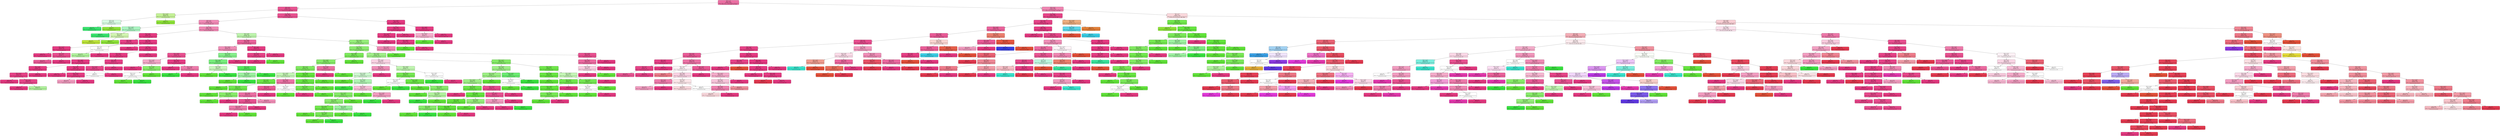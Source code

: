 digraph Tree {
node [shape=box, style="filled, rounded", color="black", fontname=helvetica] ;
edge [fontname=helvetica] ;
0 [label="X[2] <= 4.5\ngini = 0.41\nsamples = 9051\nvalue = [19, 3, 16, 3, 70, 997, 60, 26, 5, 85, 13, 13\n1, 1, 18, 11, 31, 21, 43, 10758, 1715, 352]", fillcolor="#ec70a4"] ;
1 [label="X[0] <= 9.0\ngini = 0.21\nsamples = 3116\nvalue = [0, 0, 0, 3, 37, 474, 43, 26, 0, 0, 0, 0, 0\n0, 0, 0, 0, 0, 0, 4356, 0, 0]", fillcolor="#e85391"] ;
0 -> 1 [labeldistance=2.5, labelangle=45, headlabel="True"] ;
2 [label="X[4] <= 135.5\ngini = 0.43\nsamples = 28\nvalue = [0, 0, 0, 0, 32, 0, 0, 15, 0, 0, 0, 0, 0, 0\n0, 0, 0, 0, 0, 0, 0, 0]", fillcolor="#c4f196"] ;
1 -> 2 ;
3 [label="X[2] <= 0.5\ngini = 0.49\nsamples = 17\nvalue = [0, 0, 0, 0, 12, 0, 0, 15, 0, 0, 0, 0, 0, 0\n0, 0, 0, 0, 0, 0, 0, 0]", fillcolor="#d7fae2"] ;
2 -> 3 ;
4 [label="gini = 0.0\nsamples = 10\nvalue = [0, 0, 0, 0, 0, 0, 0, 15, 0, 0, 0, 0, 0, 0\n0, 0, 0, 0, 0, 0, 0, 0]", fillcolor="#39e56f"] ;
3 -> 4 ;
5 [label="gini = 0.0\nsamples = 7\nvalue = [0, 0, 0, 0, 12, 0, 0, 0, 0, 0, 0, 0, 0, 0\n0, 0, 0, 0, 0, 0, 0, 0]", fillcolor="#8fe539"] ;
3 -> 5 ;
6 [label="gini = 0.0\nsamples = 11\nvalue = [0, 0, 0, 0, 20, 0, 0, 0, 0, 0, 0, 0, 0, 0\n0, 0, 0, 0, 0, 0, 0, 0]", fillcolor="#8fe539"] ;
2 -> 6 ;
7 [label="X[4] <= 848.5\ngini = 0.2\nsamples = 3088\nvalue = [0, 0, 0, 3, 5, 474, 43, 11, 0, 0, 0, 0, 0, 0\n0, 0, 0, 0, 0, 4356, 0, 0]", fillcolor="#e85190"] ;
1 -> 7 ;
8 [label="X[2] <= 3.5\ngini = 0.44\nsamples = 1133\nvalue = [0, 0, 0, 3, 5, 468, 43, 11, 0, 0, 0, 0, 0, 0\n0, 0, 0, 0, 0, 1234, 0, 0]", fillcolor="#f08ab5"] ;
7 -> 8 ;
9 [label="X[4] <= 120.0\ngini = 0.57\nsamples = 15\nvalue = [0, 0, 0, 3, 5, 0, 0, 11, 0, 0, 0, 0, 0, 0\n0, 0, 0, 0, 0, 0, 0, 0]", fillcolor="#aaf4c1"] ;
8 -> 9 ;
10 [label="gini = 0.0\nsamples = 9\nvalue = [0, 0, 0, 0, 0, 0, 0, 11, 0, 0, 0, 0, 0, 0\n0, 0, 0, 0, 0, 0, 0, 0]", fillcolor="#39e56f"] ;
9 -> 10 ;
11 [label="X[4] <= 279.5\ngini = 0.47\nsamples = 6\nvalue = [0, 0, 0, 3, 5, 0, 0, 0, 0, 0, 0, 0, 0, 0\n0, 0, 0, 0, 0, 0, 0, 0]", fillcolor="#d2f5b0"] ;
9 -> 11 ;
12 [label="gini = 0.0\nsamples = 2\nvalue = [0, 0, 0, 3, 0, 0, 0, 0, 0, 0, 0, 0, 0, 0\n0, 0, 0, 0, 0, 0, 0, 0]", fillcolor="#bde539"] ;
11 -> 12 ;
13 [label="gini = 0.0\nsamples = 4\nvalue = [0, 0, 0, 0, 5, 0, 0, 0, 0, 0, 0, 0, 0, 0\n0, 0, 0, 0, 0, 0, 0, 0]", fillcolor="#8fe539"] ;
11 -> 13 ;
14 [label="X[4] <= 13.0\ngini = 0.43\nsamples = 1118\nvalue = [0, 0, 0, 0, 0, 468, 43, 0, 0, 0, 0, 0, 0, 0\n0, 0, 0, 0, 0, 1234, 0, 0]", fillcolor="#ef88b3"] ;
8 -> 14 ;
15 [label="X[3] <= 102.0\ngini = 0.01\nsamples = 631\nvalue = [0, 0, 0, 0, 0, 7, 0, 0, 0, 0, 0, 0, 0, 0\n0, 0, 0, 0, 0, 984, 0, 0]", fillcolor="#e53a82"] ;
14 -> 15 ;
16 [label="X[3] <= 95.5\ngini = 0.06\nsamples = 61\nvalue = [0, 0, 0, 0, 0, 3, 0, 0, 0, 0, 0, 0, 0, 0\n0, 0, 0, 0, 0, 88, 0, 0]", fillcolor="#e64085"] ;
15 -> 16 ;
17 [label="X[0] <= 174.0\ngini = 0.02\nsamples = 58\nvalue = [0, 0, 0, 0, 0, 1, 0, 0, 0, 0, 0, 0, 0, 0\n0, 0, 0, 0, 0, 86, 0, 0]", fillcolor="#e53b82"] ;
16 -> 17 ;
18 [label="gini = 0.0\nsamples = 49\nvalue = [0, 0, 0, 0, 0, 0, 0, 0, 0, 0, 0, 0, 0, 0\n0, 0, 0, 0, 0, 76, 0, 0]", fillcolor="#e53981"] ;
17 -> 18 ;
19 [label="X[3] <= 30.5\ngini = 0.17\nsamples = 9\nvalue = [0, 0, 0, 0, 0, 1, 0, 0, 0, 0, 0, 0, 0, 0\n0, 0, 0, 0, 0, 10, 0, 0]", fillcolor="#e84d8e"] ;
17 -> 19 ;
20 [label="gini = 0.24\nsamples = 5\nvalue = [0, 0, 0, 0, 0, 1, 0, 0, 0, 0, 0, 0, 0, 0\n0, 0, 0, 0, 0, 6, 0, 0]", fillcolor="#e95a96"] ;
19 -> 20 ;
21 [label="gini = 0.0\nsamples = 4\nvalue = [0, 0, 0, 0, 0, 0, 0, 0, 0, 0, 0, 0, 0, 0\n0, 0, 0, 0, 0, 4, 0, 0]", fillcolor="#e53981"] ;
19 -> 21 ;
22 [label="X[4] <= 8.0\ngini = 0.5\nsamples = 3\nvalue = [0, 0, 0, 0, 0, 2, 0, 0, 0, 0, 0, 0, 0, 0\n0, 0, 0, 0, 0, 2, 0, 0]", fillcolor="#ffffff"] ;
16 -> 22 ;
23 [label="gini = 0.44\nsamples = 2\nvalue = [0, 0, 0, 0, 0, 2, 0, 0, 0, 0, 0, 0, 0, 0\n0, 0, 0, 0, 0, 1, 0, 0]", fillcolor="#b0f29c"] ;
22 -> 23 ;
24 [label="gini = 0.0\nsamples = 1\nvalue = [0, 0, 0, 0, 0, 0, 0, 0, 0, 0, 0, 0, 0, 0\n0, 0, 0, 0, 0, 1, 0, 0]", fillcolor="#e53981"] ;
22 -> 24 ;
25 [label="X[1] <= 45.0\ngini = 0.01\nsamples = 570\nvalue = [0, 0, 0, 0, 0, 4, 0, 0, 0, 0, 0, 0, 0, 0\n0, 0, 0, 0, 0, 896, 0, 0]", fillcolor="#e53a82"] ;
15 -> 25 ;
26 [label="gini = 0.0\nsamples = 2\nvalue = [0, 0, 0, 0, 0, 0, 0, 0, 0, 0, 0, 0, 0, 0\n0, 0, 0, 0, 0, 4, 0, 0]", fillcolor="#e53981"] ;
25 -> 26 ;
27 [label="X[4] <= 6.0\ngini = 0.01\nsamples = 568\nvalue = [0, 0, 0, 0, 0, 4, 0, 0, 0, 0, 0, 0, 0, 0\n0, 0, 0, 0, 0, 892, 0, 0]", fillcolor="#e53a82"] ;
25 -> 27 ;
28 [label="X[3] <= 517.5\ngini = 0.01\nsamples = 424\nvalue = [0, 0, 0, 0, 0, 4, 0, 0, 0, 0, 0, 0, 0, 0\n0, 0, 0, 0, 0, 674, 0, 0]", fillcolor="#e53a82"] ;
27 -> 28 ;
29 [label="X[3] <= 288.5\ngini = 0.01\nsamples = 405\nvalue = [0, 0, 0, 0, 0, 3, 0, 0, 0, 0, 0, 0, 0, 0\n0, 0, 0, 0, 0, 647, 0, 0]", fillcolor="#e53a82"] ;
28 -> 29 ;
30 [label="X[0] <= 116.5\ngini = 0.02\nsamples = 122\nvalue = [0, 0, 0, 0, 0, 2, 0, 0, 0, 0, 0, 0, 0, 0\n0, 0, 0, 0, 0, 189, 0, 0]", fillcolor="#e53b82"] ;
29 -> 30 ;
31 [label="X[0] <= 112.5\ngini = 0.07\nsamples = 36\nvalue = [0, 0, 0, 0, 0, 2, 0, 0, 0, 0, 0, 0, 0, 0\n0, 0, 0, 0, 0, 52, 0, 0]", fillcolor="#e64186"] ;
30 -> 31 ;
32 [label="gini = 0.0\nsamples = 15\nvalue = [0, 0, 0, 0, 0, 0, 0, 0, 0, 0, 0, 0, 0, 0\n0, 0, 0, 0, 0, 24, 0, 0]", fillcolor="#e53981"] ;
31 -> 32 ;
33 [label="X[3] <= 270.5\ngini = 0.12\nsamples = 21\nvalue = [0, 0, 0, 0, 0, 2, 0, 0, 0, 0, 0, 0, 0, 0\n0, 0, 0, 0, 0, 28, 0, 0]", fillcolor="#e7478a"] ;
31 -> 33 ;
34 [label="gini = 0.0\nsamples = 19\nvalue = [0, 0, 0, 0, 0, 0, 0, 0, 0, 0, 0, 0, 0, 0\n0, 0, 0, 0, 0, 27, 0, 0]", fillcolor="#e53981"] ;
33 -> 34 ;
35 [label="gini = 0.44\nsamples = 2\nvalue = [0, 0, 0, 0, 0, 2, 0, 0, 0, 0, 0, 0, 0, 0\n0, 0, 0, 0, 0, 1, 0, 0]", fillcolor="#b0f29c"] ;
33 -> 35 ;
36 [label="gini = 0.0\nsamples = 86\nvalue = [0, 0, 0, 0, 0, 0, 0, 0, 0, 0, 0, 0, 0, 0\n0, 0, 0, 0, 0, 137, 0, 0]", fillcolor="#e53981"] ;
30 -> 36 ;
37 [label="X[3] <= 470.5\ngini = 0.0\nsamples = 283\nvalue = [0, 0, 0, 0, 0, 1, 0, 0, 0, 0, 0, 0, 0, 0\n0, 0, 0, 0, 0, 458, 0, 0]", fillcolor="#e53981"] ;
29 -> 37 ;
38 [label="gini = 0.0\nsamples = 224\nvalue = [0, 0, 0, 0, 0, 0, 0, 0, 0, 0, 0, 0, 0, 0\n0, 0, 0, 0, 0, 365, 0, 0]", fillcolor="#e53981"] ;
37 -> 38 ;
39 [label="X[3] <= 471.5\ngini = 0.02\nsamples = 59\nvalue = [0, 0, 0, 0, 0, 1, 0, 0, 0, 0, 0, 0, 0, 0\n0, 0, 0, 0, 0, 93, 0, 0]", fillcolor="#e53b82"] ;
37 -> 39 ;
40 [label="gini = 0.44\nsamples = 3\nvalue = [0, 0, 0, 0, 0, 1, 0, 0, 0, 0, 0, 0, 0, 0\n0, 0, 0, 0, 0, 2, 0, 0]", fillcolor="#f29cc0"] ;
39 -> 40 ;
41 [label="gini = 0.0\nsamples = 56\nvalue = [0, 0, 0, 0, 0, 0, 0, 0, 0, 0, 0, 0, 0, 0\n0, 0, 0, 0, 0, 91, 0, 0]", fillcolor="#e53981"] ;
39 -> 41 ;
42 [label="X[0] <= 88.5\ngini = 0.07\nsamples = 19\nvalue = [0, 0, 0, 0, 0, 1, 0, 0, 0, 0, 0, 0, 0, 0\n0, 0, 0, 0, 0, 27, 0, 0]", fillcolor="#e64086"] ;
28 -> 42 ;
43 [label="X[3] <= 519.0\ngini = 0.13\nsamples = 10\nvalue = [0, 0, 0, 0, 0, 1, 0, 0, 0, 0, 0, 0, 0, 0\n0, 0, 0, 0, 0, 13, 0, 0]", fillcolor="#e7488b"] ;
42 -> 43 ;
44 [label="gini = 0.5\nsamples = 2\nvalue = [0, 0, 0, 0, 0, 1, 0, 0, 0, 0, 0, 0, 0, 0\n0, 0, 0, 0, 0, 1, 0, 0]", fillcolor="#ffffff"] ;
43 -> 44 ;
45 [label="gini = 0.0\nsamples = 8\nvalue = [0, 0, 0, 0, 0, 0, 0, 0, 0, 0, 0, 0, 0, 0\n0, 0, 0, 0, 0, 12, 0, 0]", fillcolor="#e53981"] ;
43 -> 45 ;
46 [label="gini = 0.0\nsamples = 9\nvalue = [0, 0, 0, 0, 0, 0, 0, 0, 0, 0, 0, 0, 0, 0\n0, 0, 0, 0, 0, 14, 0, 0]", fillcolor="#e53981"] ;
42 -> 46 ;
47 [label="gini = 0.0\nsamples = 144\nvalue = [0, 0, 0, 0, 0, 0, 0, 0, 0, 0, 0, 0, 0, 0\n0, 0, 0, 0, 0, 218, 0, 0]", fillcolor="#e53981"] ;
27 -> 47 ;
48 [label="X[3] <= 49.5\ngini = 0.51\nsamples = 487\nvalue = [0, 0, 0, 0, 0, 461, 43, 0, 0, 0, 0, 0, 0, 0\n0, 0, 0, 0, 0, 250, 0, 0]", fillcolor="#bdf4ac"] ;
14 -> 48 ;
49 [label="X[4] <= 686.0\ngini = 0.33\nsamples = 96\nvalue = [0, 0, 0, 0, 0, 10, 18, 0, 0, 0, 0, 0, 0, 0\n0, 0, 0, 0, 0, 119, 0, 0]", fillcolor="#eb649c"] ;
48 -> 49 ;
50 [label="X[4] <= 452.5\ngini = 0.49\nsamples = 53\nvalue = [0, 0, 0, 0, 0, 9, 18, 0, 0, 0, 0, 0, 0, 0\n0, 0, 0, 0, 0, 54, 0, 0]", fillcolor="#f08eb7"] ;
49 -> 50 ;
51 [label="X[4] <= 344.5\ngini = 0.19\nsamples = 40\nvalue = [0, 0, 0, 0, 0, 4, 2, 0, 0, 0, 0, 0, 0, 0\n0, 0, 0, 0, 0, 52, 0, 0]", fillcolor="#e84f8f"] ;
50 -> 51 ;
52 [label="X[4] <= 130.0\ngini = 0.52\nsamples = 11\nvalue = [0, 0, 0, 0, 0, 4, 1, 0, 0, 0, 0, 0, 0, 0\n0, 0, 0, 0, 0, 8, 0, 0]", fillcolor="#f3a7c7"] ;
51 -> 52 ;
53 [label="gini = 0.0\nsamples = 6\nvalue = [0, 0, 0, 0, 0, 0, 0, 0, 0, 0, 0, 0, 0, 0\n0, 0, 0, 0, 0, 8, 0, 0]", fillcolor="#e53981"] ;
52 -> 53 ;
54 [label="X[4] <= 228.0\ngini = 0.32\nsamples = 5\nvalue = [0, 0, 0, 0, 0, 4, 1, 0, 0, 0, 0, 0, 0, 0\n0, 0, 0, 0, 0, 0, 0, 0]", fillcolor="#88ec6a"] ;
52 -> 54 ;
55 [label="X[0] <= 71.0\ngini = 0.5\nsamples = 2\nvalue = [0, 0, 0, 0, 0, 1, 1, 0, 0, 0, 0, 0, 0, 0\n0, 0, 0, 0, 0, 0, 0, 0]", fillcolor="#ffffff"] ;
54 -> 55 ;
56 [label="gini = 0.0\nsamples = 1\nvalue = [0, 0, 0, 0, 0, 1, 0, 0, 0, 0, 0, 0, 0, 0\n0, 0, 0, 0, 0, 0, 0, 0]", fillcolor="#61e539"] ;
55 -> 56 ;
57 [label="gini = 0.0\nsamples = 1\nvalue = [0, 0, 0, 0, 0, 0, 1, 0, 0, 0, 0, 0, 0, 0\n0, 0, 0, 0, 0, 0, 0, 0]", fillcolor="#39e541"] ;
55 -> 57 ;
58 [label="gini = 0.0\nsamples = 3\nvalue = [0, 0, 0, 0, 0, 3, 0, 0, 0, 0, 0, 0, 0, 0\n0, 0, 0, 0, 0, 0, 0, 0]", fillcolor="#61e539"] ;
54 -> 58 ;
59 [label="X[4] <= 377.5\ngini = 0.04\nsamples = 29\nvalue = [0, 0, 0, 0, 0, 0, 1, 0, 0, 0, 0, 0, 0, 0\n0, 0, 0, 0, 0, 44, 0, 0]", fillcolor="#e63d84"] ;
51 -> 59 ;
60 [label="gini = 0.0\nsamples = 27\nvalue = [0, 0, 0, 0, 0, 0, 0, 0, 0, 0, 0, 0, 0, 0\n0, 0, 0, 0, 0, 41, 0, 0]", fillcolor="#e53981"] ;
59 -> 60 ;
61 [label="X[4] <= 415.5\ngini = 0.38\nsamples = 2\nvalue = [0, 0, 0, 0, 0, 0, 1, 0, 0, 0, 0, 0, 0, 0\n0, 0, 0, 0, 0, 3, 0, 0]", fillcolor="#ee7bab"] ;
59 -> 61 ;
62 [label="gini = 0.0\nsamples = 1\nvalue = [0, 0, 0, 0, 0, 0, 1, 0, 0, 0, 0, 0, 0, 0\n0, 0, 0, 0, 0, 0, 0, 0]", fillcolor="#39e541"] ;
61 -> 62 ;
63 [label="gini = 0.0\nsamples = 1\nvalue = [0, 0, 0, 0, 0, 0, 0, 0, 0, 0, 0, 0, 0, 0\n0, 0, 0, 0, 0, 3, 0, 0]", fillcolor="#e53981"] ;
61 -> 63 ;
64 [label="X[0] <= 174.0\ngini = 0.46\nsamples = 13\nvalue = [0, 0, 0, 0, 0, 5, 16, 0, 0, 0, 0, 0, 0, 0\n0, 0, 0, 0, 0, 2, 0, 0]", fillcolor="#86ef8b"] ;
50 -> 64 ;
65 [label="X[0] <= 125.0\ngini = 0.36\nsamples = 12\nvalue = [0, 0, 0, 0, 0, 5, 16, 0, 0, 0, 0, 0, 0, 0\n0, 0, 0, 0, 0, 0, 0, 0]", fillcolor="#77ed7c"] ;
64 -> 65 ;
66 [label="X[3] <= 30.5\ngini = 0.48\nsamples = 2\nvalue = [0, 0, 0, 0, 0, 3, 2, 0, 0, 0, 0, 0, 0, 0\n0, 0, 0, 0, 0, 0, 0, 0]", fillcolor="#caf6bd"] ;
65 -> 66 ;
67 [label="gini = 0.0\nsamples = 1\nvalue = [0, 0, 0, 0, 0, 3, 0, 0, 0, 0, 0, 0, 0, 0\n0, 0, 0, 0, 0, 0, 0, 0]", fillcolor="#61e539"] ;
66 -> 67 ;
68 [label="gini = 0.0\nsamples = 1\nvalue = [0, 0, 0, 0, 0, 0, 2, 0, 0, 0, 0, 0, 0, 0\n0, 0, 0, 0, 0, 0, 0, 0]", fillcolor="#39e541"] ;
66 -> 68 ;
69 [label="X[3] <= 22.5\ngini = 0.22\nsamples = 10\nvalue = [0, 0, 0, 0, 0, 2, 14, 0, 0, 0, 0, 0, 0, 0\n0, 0, 0, 0, 0, 0, 0, 0]", fillcolor="#55e95c"] ;
65 -> 69 ;
70 [label="X[4] <= 529.0\ngini = 0.44\nsamples = 4\nvalue = [0, 0, 0, 0, 0, 2, 4, 0, 0, 0, 0, 0, 0, 0\n0, 0, 0, 0, 0, 0, 0, 0]", fillcolor="#9cf2a0"] ;
69 -> 70 ;
71 [label="gini = 0.0\nsamples = 1\nvalue = [0, 0, 0, 0, 0, 2, 0, 0, 0, 0, 0, 0, 0, 0\n0, 0, 0, 0, 0, 0, 0, 0]", fillcolor="#61e539"] ;
70 -> 71 ;
72 [label="gini = 0.0\nsamples = 3\nvalue = [0, 0, 0, 0, 0, 0, 4, 0, 0, 0, 0, 0, 0, 0\n0, 0, 0, 0, 0, 0, 0, 0]", fillcolor="#39e541"] ;
70 -> 72 ;
73 [label="gini = 0.0\nsamples = 6\nvalue = [0, 0, 0, 0, 0, 0, 10, 0, 0, 0, 0, 0, 0, 0\n0, 0, 0, 0, 0, 0, 0, 0]", fillcolor="#39e541"] ;
69 -> 73 ;
74 [label="gini = 0.0\nsamples = 1\nvalue = [0, 0, 0, 0, 0, 0, 0, 0, 0, 0, 0, 0, 0, 0\n0, 0, 0, 0, 0, 2, 0, 0]", fillcolor="#e53981"] ;
64 -> 74 ;
75 [label="X[3] <= 26.5\ngini = 0.03\nsamples = 43\nvalue = [0, 0, 0, 0, 0, 1, 0, 0, 0, 0, 0, 0, 0, 0\n0, 0, 0, 0, 0, 65, 0, 0]", fillcolor="#e53c83"] ;
49 -> 75 ;
76 [label="X[3] <= 21.0\ngini = 0.09\nsamples = 15\nvalue = [0, 0, 0, 0, 0, 1, 0, 0, 0, 0, 0, 0, 0, 0\n0, 0, 0, 0, 0, 21, 0, 0]", fillcolor="#e64287"] ;
75 -> 76 ;
77 [label="gini = 0.0\nsamples = 14\nvalue = [0, 0, 0, 0, 0, 0, 0, 0, 0, 0, 0, 0, 0, 0\n0, 0, 0, 0, 0, 21, 0, 0]", fillcolor="#e53981"] ;
76 -> 77 ;
78 [label="gini = 0.0\nsamples = 1\nvalue = [0, 0, 0, 0, 0, 1, 0, 0, 0, 0, 0, 0, 0, 0\n0, 0, 0, 0, 0, 0, 0, 0]", fillcolor="#61e539"] ;
76 -> 78 ;
79 [label="gini = 0.0\nsamples = 28\nvalue = [0, 0, 0, 0, 0, 0, 0, 0, 0, 0, 0, 0, 0, 0\n0, 0, 0, 0, 0, 44, 0, 0]", fillcolor="#e53981"] ;
75 -> 79 ;
80 [label="X[0] <= 169.5\ngini = 0.4\nsamples = 391\nvalue = [0, 0, 0, 0, 0, 451, 25, 0, 0, 0, 0, 0, 0, 0\n0, 0, 0, 0, 0, 131, 0, 0]", fillcolor="#95ee7a"] ;
48 -> 80 ;
81 [label="X[0] <= 121.5\ngini = 0.37\nsamples = 365\nvalue = [0, 0, 0, 0, 0, 440, 25, 0, 0, 0, 0, 0, 0, 0\n0, 0, 0, 0, 0, 104, 0, 0]", fillcolor="#8dec70"] ;
80 -> 81 ;
82 [label="X[3] <= 385.5\ngini = 0.25\nsamples = 173\nvalue = [0, 0, 0, 0, 0, 236, 3, 0, 0, 0, 0, 0, 0, 0\n0, 0, 0, 0, 0, 37, 0, 0]", fillcolor="#7be95a"] ;
81 -> 82 ;
83 [label="X[3] <= 382.5\ngini = 0.32\nsamples = 130\nvalue = [0, 0, 0, 0, 0, 166, 3, 0, 0, 0, 0, 0, 0, 0\n0, 0, 0, 0, 0, 37, 0, 0]", fillcolor="#86eb68"] ;
82 -> 83 ;
84 [label="X[0] <= 77.5\ngini = 0.28\nsamples = 125\nvalue = [0, 0, 0, 0, 0, 164, 3, 0, 0, 0, 0, 0, 0, 0\n0, 0, 0, 0, 0, 30, 0, 0]", fillcolor="#80ea60"] ;
83 -> 84 ;
85 [label="X[4] <= 309.5\ngini = 0.47\nsamples = 47\nvalue = [0, 0, 0, 0, 0, 48, 0, 0, 0, 0, 0, 0, 0, 0\n0, 0, 0, 0, 0, 30, 0, 0]", fillcolor="#c4f5b5"] ;
84 -> 85 ;
86 [label="X[1] <= 45.0\ngini = 0.13\nsamples = 25\nvalue = [0, 0, 0, 0, 0, 40, 0, 0, 0, 0, 0, 0, 0, 0\n0, 0, 0, 0, 0, 3, 0, 0]", fillcolor="#6de748"] ;
85 -> 86 ;
87 [label="gini = 0.0\nsamples = 6\nvalue = [0, 0, 0, 0, 0, 11, 0, 0, 0, 0, 0, 0, 0, 0\n0, 0, 0, 0, 0, 0, 0, 0]", fillcolor="#61e539"] ;
86 -> 87 ;
88 [label="X[0] <= 74.0\ngini = 0.17\nsamples = 19\nvalue = [0, 0, 0, 0, 0, 29, 0, 0, 0, 0, 0, 0, 0, 0\n0, 0, 0, 0, 0, 3, 0, 0]", fillcolor="#71e84d"] ;
86 -> 88 ;
89 [label="gini = 0.0\nsamples = 9\nvalue = [0, 0, 0, 0, 0, 17, 0, 0, 0, 0, 0, 0, 0, 0\n0, 0, 0, 0, 0, 0, 0, 0]", fillcolor="#61e539"] ;
88 -> 89 ;
90 [label="X[4] <= 115.5\ngini = 0.32\nsamples = 10\nvalue = [0, 0, 0, 0, 0, 12, 0, 0, 0, 0, 0, 0, 0, 0\n0, 0, 0, 0, 0, 3, 0, 0]", fillcolor="#88ec6a"] ;
88 -> 90 ;
91 [label="gini = 0.0\nsamples = 8\nvalue = [0, 0, 0, 0, 0, 12, 0, 0, 0, 0, 0, 0, 0, 0\n0, 0, 0, 0, 0, 0, 0, 0]", fillcolor="#61e539"] ;
90 -> 91 ;
92 [label="gini = 0.0\nsamples = 2\nvalue = [0, 0, 0, 0, 0, 0, 0, 0, 0, 0, 0, 0, 0, 0\n0, 0, 0, 0, 0, 3, 0, 0]", fillcolor="#e53981"] ;
90 -> 92 ;
93 [label="X[4] <= 678.5\ngini = 0.35\nsamples = 22\nvalue = [0, 0, 0, 0, 0, 8, 0, 0, 0, 0, 0, 0, 0, 0\n0, 0, 0, 0, 0, 27, 0, 0]", fillcolor="#ed74a6"] ;
85 -> 93 ;
94 [label="X[0] <= 71.0\ngini = 0.25\nsamples = 15\nvalue = [0, 0, 0, 0, 0, 4, 0, 0, 0, 0, 0, 0, 0, 0\n0, 0, 0, 0, 0, 23, 0, 0]", fillcolor="#ea5b97"] ;
93 -> 94 ;
95 [label="X[0] <= 69.5\ngini = 0.33\nsamples = 11\nvalue = [0, 0, 0, 0, 0, 4, 0, 0, 0, 0, 0, 0, 0, 0\n0, 0, 0, 0, 0, 15, 0, 0]", fillcolor="#ec6ea3"] ;
94 -> 95 ;
96 [label="X[3] <= 246.5\ngini = 0.2\nsamples = 6\nvalue = [0, 0, 0, 0, 0, 1, 0, 0, 0, 0, 0, 0, 0, 0\n0, 0, 0, 0, 0, 8, 0, 0]", fillcolor="#e85291"] ;
95 -> 96 ;
97 [label="X[1] <= 45.0\ngini = 0.38\nsamples = 3\nvalue = [0, 0, 0, 0, 0, 1, 0, 0, 0, 0, 0, 0, 0, 0\n0, 0, 0, 0, 0, 3, 0, 0]", fillcolor="#ee7bab"] ;
96 -> 97 ;
98 [label="gini = 0.0\nsamples = 2\nvalue = [0, 0, 0, 0, 0, 0, 0, 0, 0, 0, 0, 0, 0, 0\n0, 0, 0, 0, 0, 3, 0, 0]", fillcolor="#e53981"] ;
97 -> 98 ;
99 [label="gini = 0.0\nsamples = 1\nvalue = [0, 0, 0, 0, 0, 1, 0, 0, 0, 0, 0, 0, 0, 0\n0, 0, 0, 0, 0, 0, 0, 0]", fillcolor="#61e539"] ;
97 -> 99 ;
100 [label="gini = 0.0\nsamples = 3\nvalue = [0, 0, 0, 0, 0, 0, 0, 0, 0, 0, 0, 0, 0, 0\n0, 0, 0, 0, 0, 5, 0, 0]", fillcolor="#e53981"] ;
96 -> 100 ;
101 [label="gini = 0.42\nsamples = 5\nvalue = [0, 0, 0, 0, 0, 3, 0, 0, 0, 0, 0, 0, 0, 0\n0, 0, 0, 0, 0, 7, 0, 0]", fillcolor="#f08eb7"] ;
95 -> 101 ;
102 [label="gini = 0.0\nsamples = 4\nvalue = [0, 0, 0, 0, 0, 0, 0, 0, 0, 0, 0, 0, 0, 0\n0, 0, 0, 0, 0, 8, 0, 0]", fillcolor="#e53981"] ;
94 -> 102 ;
103 [label="X[4] <= 797.0\ngini = 0.5\nsamples = 7\nvalue = [0, 0, 0, 0, 0, 4, 0, 0, 0, 0, 0, 0, 0, 0\n0, 0, 0, 0, 0, 4, 0, 0]", fillcolor="#ffffff"] ;
93 -> 103 ;
104 [label="gini = 0.0\nsamples = 4\nvalue = [0, 0, 0, 0, 0, 4, 0, 0, 0, 0, 0, 0, 0, 0\n0, 0, 0, 0, 0, 0, 0, 0]", fillcolor="#61e539"] ;
103 -> 104 ;
105 [label="gini = 0.0\nsamples = 3\nvalue = [0, 0, 0, 0, 0, 0, 0, 0, 0, 0, 0, 0, 0, 0\n0, 0, 0, 0, 0, 4, 0, 0]", fillcolor="#e53981"] ;
103 -> 105 ;
106 [label="X[3] <= 279.0\ngini = 0.05\nsamples = 78\nvalue = [0, 0, 0, 0, 0, 116, 3, 0, 0, 0, 0, 0, 0, 0\n0, 0, 0, 0, 0, 0, 0, 0]", fillcolor="#65e63e"] ;
84 -> 106 ;
107 [label="X[4] <= 281.5\ngini = 0.1\nsamples = 39\nvalue = [0, 0, 0, 0, 0, 56, 3, 0, 0, 0, 0, 0, 0, 0\n0, 0, 0, 0, 0, 0, 0, 0]", fillcolor="#69e644"] ;
106 -> 107 ;
108 [label="X[0] <= 118.0\ngini = 0.2\nsamples = 20\nvalue = [0, 0, 0, 0, 0, 24, 3, 0, 0, 0, 0, 0, 0, 0\n0, 0, 0, 0, 0, 0, 0, 0]", fillcolor="#75e852"] ;
107 -> 108 ;
109 [label="gini = 0.0\nsamples = 6\nvalue = [0, 0, 0, 0, 0, 11, 0, 0, 0, 0, 0, 0, 0, 0\n0, 0, 0, 0, 0, 0, 0, 0]", fillcolor="#61e539"] ;
108 -> 109 ;
110 [label="X[0] <= 120.5\ngini = 0.3\nsamples = 14\nvalue = [0, 0, 0, 0, 0, 13, 3, 0, 0, 0, 0, 0, 0, 0\n0, 0, 0, 0, 0, 0, 0, 0]", fillcolor="#85eb67"] ;
108 -> 110 ;
111 [label="X[3] <= 266.5\ngini = 0.34\nsamples = 13\nvalue = [0, 0, 0, 0, 0, 11, 3, 0, 0, 0, 0, 0, 0, 0\n0, 0, 0, 0, 0, 0, 0, 0]", fillcolor="#8cec6f"] ;
110 -> 111 ;
112 [label="X[3] <= 233.5\ngini = 0.17\nsamples = 10\nvalue = [0, 0, 0, 0, 0, 10, 1, 0, 0, 0, 0, 0, 0, 0\n0, 0, 0, 0, 0, 0, 0, 0]", fillcolor="#71e84d"] ;
111 -> 112 ;
113 [label="gini = 0.0\nsamples = 3\nvalue = [0, 0, 0, 0, 0, 3, 0, 0, 0, 0, 0, 0, 0, 0\n0, 0, 0, 0, 0, 0, 0, 0]", fillcolor="#61e539"] ;
112 -> 113 ;
114 [label="X[4] <= 248.5\ngini = 0.22\nsamples = 7\nvalue = [0, 0, 0, 0, 0, 7, 1, 0, 0, 0, 0, 0, 0, 0\n0, 0, 0, 0, 0, 0, 0, 0]", fillcolor="#78e955"] ;
112 -> 114 ;
115 [label="gini = 0.0\nsamples = 6\nvalue = [0, 0, 0, 0, 0, 7, 0, 0, 0, 0, 0, 0, 0, 0\n0, 0, 0, 0, 0, 0, 0, 0]", fillcolor="#61e539"] ;
114 -> 115 ;
116 [label="gini = 0.0\nsamples = 1\nvalue = [0, 0, 0, 0, 0, 0, 1, 0, 0, 0, 0, 0, 0, 0\n0, 0, 0, 0, 0, 0, 0, 0]", fillcolor="#39e541"] ;
114 -> 116 ;
117 [label="X[4] <= 191.5\ngini = 0.44\nsamples = 3\nvalue = [0, 0, 0, 0, 0, 1, 2, 0, 0, 0, 0, 0, 0, 0\n0, 0, 0, 0, 0, 0, 0, 0]", fillcolor="#9cf2a0"] ;
111 -> 117 ;
118 [label="gini = 0.0\nsamples = 1\nvalue = [0, 0, 0, 0, 0, 1, 0, 0, 0, 0, 0, 0, 0, 0\n0, 0, 0, 0, 0, 0, 0, 0]", fillcolor="#61e539"] ;
117 -> 118 ;
119 [label="gini = 0.0\nsamples = 2\nvalue = [0, 0, 0, 0, 0, 0, 2, 0, 0, 0, 0, 0, 0, 0\n0, 0, 0, 0, 0, 0, 0, 0]", fillcolor="#39e541"] ;
117 -> 119 ;
120 [label="gini = 0.0\nsamples = 1\nvalue = [0, 0, 0, 0, 0, 2, 0, 0, 0, 0, 0, 0, 0, 0\n0, 0, 0, 0, 0, 0, 0, 0]", fillcolor="#61e539"] ;
110 -> 120 ;
121 [label="gini = 0.0\nsamples = 19\nvalue = [0, 0, 0, 0, 0, 32, 0, 0, 0, 0, 0, 0, 0, 0\n0, 0, 0, 0, 0, 0, 0, 0]", fillcolor="#61e539"] ;
107 -> 121 ;
122 [label="gini = 0.0\nsamples = 39\nvalue = [0, 0, 0, 0, 0, 60, 0, 0, 0, 0, 0, 0, 0, 0\n0, 0, 0, 0, 0, 0, 0, 0]", fillcolor="#61e539"] ;
106 -> 122 ;
123 [label="X[4] <= 235.5\ngini = 0.35\nsamples = 5\nvalue = [0, 0, 0, 0, 0, 2, 0, 0, 0, 0, 0, 0, 0, 0\n0, 0, 0, 0, 0, 7, 0, 0]", fillcolor="#ec72a5"] ;
83 -> 123 ;
124 [label="gini = 0.0\nsamples = 4\nvalue = [0, 0, 0, 0, 0, 0, 0, 0, 0, 0, 0, 0, 0, 0\n0, 0, 0, 0, 0, 7, 0, 0]", fillcolor="#e53981"] ;
123 -> 124 ;
125 [label="gini = 0.0\nsamples = 1\nvalue = [0, 0, 0, 0, 0, 2, 0, 0, 0, 0, 0, 0, 0, 0\n0, 0, 0, 0, 0, 0, 0, 0]", fillcolor="#61e539"] ;
123 -> 125 ;
126 [label="gini = 0.0\nsamples = 43\nvalue = [0, 0, 0, 0, 0, 70, 0, 0, 0, 0, 0, 0, 0, 0\n0, 0, 0, 0, 0, 0, 0, 0]", fillcolor="#61e539"] ;
82 -> 126 ;
127 [label="X[0] <= 122.5\ngini = 0.46\nsamples = 192\nvalue = [0, 0, 0, 0, 0, 204, 22, 0, 0, 0, 0, 0, 0, 0\n0, 0, 0, 0, 0, 67, 0, 0]", fillcolor="#9fef87"] ;
81 -> 127 ;
128 [label="X[3] <= 299.0\ngini = 0.64\nsamples = 37\nvalue = [0, 0, 0, 0, 0, 20, 15, 0, 0, 0, 0, 0, 0, 0\n0, 0, 0, 0, 0, 30, 0, 0]", fillcolor="#f9d3e3"] ;
127 -> 128 ;
129 [label="X[4] <= 801.5\ngini = 0.51\nsamples = 20\nvalue = [0, 0, 0, 0, 0, 5, 8, 0, 0, 0, 0, 0, 0, 0\n0, 0, 0, 0, 0, 25, 0, 0]", fillcolor="#f08fb8"] ;
128 -> 129 ;
130 [label="X[3] <= 278.5\ngini = 0.64\nsamples = 8\nvalue = [0, 0, 0, 0, 0, 5, 8, 0, 0, 0, 0, 0, 0, 0\n0, 0, 0, 0, 0, 4, 0, 0]", fillcolor="#cef8d0"] ;
129 -> 130 ;
131 [label="gini = 0.0\nsamples = 2\nvalue = [0, 0, 0, 0, 0, 3, 0, 0, 0, 0, 0, 0, 0, 0\n0, 0, 0, 0, 0, 0, 0, 0]", fillcolor="#61e539"] ;
130 -> 131 ;
132 [label="X[3] <= 284.0\ngini = 0.57\nsamples = 6\nvalue = [0, 0, 0, 0, 0, 2, 8, 0, 0, 0, 0, 0, 0, 0\n0, 0, 0, 0, 0, 4, 0, 0]", fillcolor="#b0f5b3"] ;
130 -> 132 ;
133 [label="gini = 0.0\nsamples = 2\nvalue = [0, 0, 0, 0, 0, 0, 6, 0, 0, 0, 0, 0, 0, 0\n0, 0, 0, 0, 0, 0, 0, 0]", fillcolor="#39e541"] ;
132 -> 133 ;
134 [label="X[3] <= 291.5\ngini = 0.62\nsamples = 4\nvalue = [0, 0, 0, 0, 0, 2, 2, 0, 0, 0, 0, 0, 0, 0\n0, 0, 0, 0, 0, 4, 0, 0]", fillcolor="#f6bdd5"] ;
132 -> 134 ;
135 [label="gini = 0.0\nsamples = 1\nvalue = [0, 0, 0, 0, 0, 2, 0, 0, 0, 0, 0, 0, 0, 0\n0, 0, 0, 0, 0, 0, 0, 0]", fillcolor="#61e539"] ;
134 -> 135 ;
136 [label="X[4] <= 319.0\ngini = 0.44\nsamples = 3\nvalue = [0, 0, 0, 0, 0, 0, 2, 0, 0, 0, 0, 0, 0, 0\n0, 0, 0, 0, 0, 4, 0, 0]", fillcolor="#f29cc0"] ;
134 -> 136 ;
137 [label="gini = 0.0\nsamples = 1\nvalue = [0, 0, 0, 0, 0, 0, 2, 0, 0, 0, 0, 0, 0, 0\n0, 0, 0, 0, 0, 0, 0, 0]", fillcolor="#39e541"] ;
136 -> 137 ;
138 [label="gini = 0.0\nsamples = 2\nvalue = [0, 0, 0, 0, 0, 0, 0, 0, 0, 0, 0, 0, 0, 0\n0, 0, 0, 0, 0, 4, 0, 0]", fillcolor="#e53981"] ;
136 -> 138 ;
139 [label="gini = 0.0\nsamples = 12\nvalue = [0, 0, 0, 0, 0, 0, 0, 0, 0, 0, 0, 0, 0, 0\n0, 0, 0, 0, 0, 21, 0, 0]", fillcolor="#e53981"] ;
129 -> 139 ;
140 [label="X[3] <= 367.0\ngini = 0.59\nsamples = 17\nvalue = [0, 0, 0, 0, 0, 15, 7, 0, 0, 0, 0, 0, 0, 0\n0, 0, 0, 0, 0, 5, 0, 0]", fillcolor="#c0f5b0"] ;
128 -> 140 ;
141 [label="X[3] <= 311.5\ngini = 0.21\nsamples = 11\nvalue = [0, 0, 0, 0, 0, 15, 2, 0, 0, 0, 0, 0, 0, 0\n0, 0, 0, 0, 0, 0, 0, 0]", fillcolor="#76e853"] ;
140 -> 141 ;
142 [label="X[3] <= 304.0\ngini = 0.5\nsamples = 2\nvalue = [0, 0, 0, 0, 0, 1, 1, 0, 0, 0, 0, 0, 0, 0\n0, 0, 0, 0, 0, 0, 0, 0]", fillcolor="#ffffff"] ;
141 -> 142 ;
143 [label="gini = 0.0\nsamples = 1\nvalue = [0, 0, 0, 0, 0, 1, 0, 0, 0, 0, 0, 0, 0, 0\n0, 0, 0, 0, 0, 0, 0, 0]", fillcolor="#61e539"] ;
142 -> 143 ;
144 [label="gini = 0.0\nsamples = 1\nvalue = [0, 0, 0, 0, 0, 0, 1, 0, 0, 0, 0, 0, 0, 0\n0, 0, 0, 0, 0, 0, 0, 0]", fillcolor="#39e541"] ;
142 -> 144 ;
145 [label="X[4] <= 569.0\ngini = 0.12\nsamples = 9\nvalue = [0, 0, 0, 0, 0, 14, 1, 0, 0, 0, 0, 0, 0, 0\n0, 0, 0, 0, 0, 0, 0, 0]", fillcolor="#6ce747"] ;
141 -> 145 ;
146 [label="gini = 0.0\nsamples = 5\nvalue = [0, 0, 0, 0, 0, 10, 0, 0, 0, 0, 0, 0, 0, 0\n0, 0, 0, 0, 0, 0, 0, 0]", fillcolor="#61e539"] ;
145 -> 146 ;
147 [label="X[3] <= 324.5\ngini = 0.32\nsamples = 4\nvalue = [0, 0, 0, 0, 0, 4, 1, 0, 0, 0, 0, 0, 0, 0\n0, 0, 0, 0, 0, 0, 0, 0]", fillcolor="#88ec6a"] ;
145 -> 147 ;
148 [label="gini = 0.0\nsamples = 1\nvalue = [0, 0, 0, 0, 0, 2, 0, 0, 0, 0, 0, 0, 0, 0\n0, 0, 0, 0, 0, 0, 0, 0]", fillcolor="#61e539"] ;
147 -> 148 ;
149 [label="X[4] <= 718.5\ngini = 0.44\nsamples = 3\nvalue = [0, 0, 0, 0, 0, 2, 1, 0, 0, 0, 0, 0, 0, 0\n0, 0, 0, 0, 0, 0, 0, 0]", fillcolor="#b0f29c"] ;
147 -> 149 ;
150 [label="gini = 0.0\nsamples = 1\nvalue = [0, 0, 0, 0, 0, 0, 1, 0, 0, 0, 0, 0, 0, 0\n0, 0, 0, 0, 0, 0, 0, 0]", fillcolor="#39e541"] ;
149 -> 150 ;
151 [label="gini = 0.0\nsamples = 2\nvalue = [0, 0, 0, 0, 0, 2, 0, 0, 0, 0, 0, 0, 0, 0\n0, 0, 0, 0, 0, 0, 0, 0]", fillcolor="#61e539"] ;
149 -> 151 ;
152 [label="X[4] <= 746.0\ngini = 0.5\nsamples = 6\nvalue = [0, 0, 0, 0, 0, 0, 5, 0, 0, 0, 0, 0, 0, 0\n0, 0, 0, 0, 0, 5, 0, 0]", fillcolor="#ffffff"] ;
140 -> 152 ;
153 [label="gini = 0.0\nsamples = 4\nvalue = [0, 0, 0, 0, 0, 0, 5, 0, 0, 0, 0, 0, 0, 0\n0, 0, 0, 0, 0, 0, 0, 0]", fillcolor="#39e541"] ;
152 -> 153 ;
154 [label="gini = 0.0\nsamples = 2\nvalue = [0, 0, 0, 0, 0, 0, 0, 0, 0, 0, 0, 0, 0, 0\n0, 0, 0, 0, 0, 5, 0, 0]", fillcolor="#e53981"] ;
152 -> 154 ;
155 [label="X[0] <= 127.5\ngini = 0.32\nsamples = 155\nvalue = [0, 0, 0, 0, 0, 184, 7, 0, 0, 0, 0, 0, 0, 0\n0, 0, 0, 0, 0, 37, 0, 0]", fillcolor="#85eb67"] ;
127 -> 155 ;
156 [label="X[0] <= 126.0\ngini = 0.45\nsamples = 80\nvalue = [0, 0, 0, 0, 0, 82, 7, 0, 0, 0, 0, 0, 0, 0\n0, 0, 0, 0, 0, 28, 0, 0]", fillcolor="#9fef87"] ;
155 -> 156 ;
157 [label="X[0] <= 124.0\ngini = 0.41\nsamples = 77\nvalue = [0, 0, 0, 0, 0, 81, 3, 0, 0, 0, 0, 0, 0, 0\n0, 0, 0, 0, 0, 28, 0, 0]", fillcolor="#9bef82"] ;
156 -> 157 ;
158 [label="X[4] <= 826.0\ngini = 0.43\nsamples = 73\nvalue = [0, 0, 0, 0, 0, 75, 3, 0, 0, 0, 0, 0, 0, 0\n0, 0, 0, 0, 0, 28, 0, 0]", fillcolor="#a0ef88"] ;
157 -> 158 ;
159 [label="X[3] <= 272.0\ngini = 0.14\nsamples = 55\nvalue = [0, 0, 0, 0, 0, 75, 1, 0, 0, 0, 0, 0, 0, 0\n0, 0, 0, 0, 0, 5, 0, 0]", fillcolor="#6de749"] ;
158 -> 159 ;
160 [label="gini = 0.0\nsamples = 2\nvalue = [0, 0, 0, 0, 0, 0, 0, 0, 0, 0, 0, 0, 0, 0\n0, 0, 0, 0, 0, 3, 0, 0]", fillcolor="#e53981"] ;
159 -> 160 ;
161 [label="X[4] <= 800.5\ngini = 0.07\nsamples = 53\nvalue = [0, 0, 0, 0, 0, 75, 1, 0, 0, 0, 0, 0, 0, 0\n0, 0, 0, 0, 0, 2, 0, 0]", fillcolor="#67e641"] ;
159 -> 161 ;
162 [label="X[4] <= 118.0\ngini = 0.05\nsamples = 51\nvalue = [0, 0, 0, 0, 0, 72, 1, 0, 0, 0, 0, 0, 0, 0\n0, 0, 0, 0, 0, 1, 0, 0]", fillcolor="#65e63e"] ;
161 -> 162 ;
163 [label="X[4] <= 95.0\ngini = 0.32\nsamples = 3\nvalue = [0, 0, 0, 0, 0, 4, 1, 0, 0, 0, 0, 0, 0, 0\n0, 0, 0, 0, 0, 0, 0, 0]", fillcolor="#88ec6a"] ;
162 -> 163 ;
164 [label="gini = 0.0\nsamples = 2\nvalue = [0, 0, 0, 0, 0, 4, 0, 0, 0, 0, 0, 0, 0, 0\n0, 0, 0, 0, 0, 0, 0, 0]", fillcolor="#61e539"] ;
163 -> 164 ;
165 [label="gini = 0.0\nsamples = 1\nvalue = [0, 0, 0, 0, 0, 0, 1, 0, 0, 0, 0, 0, 0, 0\n0, 0, 0, 0, 0, 0, 0, 0]", fillcolor="#39e541"] ;
163 -> 165 ;
166 [label="X[3] <= 385.0\ngini = 0.03\nsamples = 48\nvalue = [0, 0, 0, 0, 0, 68, 0, 0, 0, 0, 0, 0, 0, 0\n0, 0, 0, 0, 0, 1, 0, 0]", fillcolor="#63e53c"] ;
162 -> 166 ;
167 [label="gini = 0.0\nsamples = 47\nvalue = [0, 0, 0, 0, 0, 68, 0, 0, 0, 0, 0, 0, 0, 0\n0, 0, 0, 0, 0, 0, 0, 0]", fillcolor="#61e539"] ;
166 -> 167 ;
168 [label="gini = 0.0\nsamples = 1\nvalue = [0, 0, 0, 0, 0, 0, 0, 0, 0, 0, 0, 0, 0, 0\n0, 0, 0, 0, 0, 1, 0, 0]", fillcolor="#e53981"] ;
166 -> 168 ;
169 [label="X[3] <= 381.5\ngini = 0.38\nsamples = 2\nvalue = [0, 0, 0, 0, 0, 3, 0, 0, 0, 0, 0, 0, 0, 0\n0, 0, 0, 0, 0, 1, 0, 0]", fillcolor="#96ee7b"] ;
161 -> 169 ;
170 [label="gini = 0.0\nsamples = 1\nvalue = [0, 0, 0, 0, 0, 3, 0, 0, 0, 0, 0, 0, 0, 0\n0, 0, 0, 0, 0, 0, 0, 0]", fillcolor="#61e539"] ;
169 -> 170 ;
171 [label="gini = 0.0\nsamples = 1\nvalue = [0, 0, 0, 0, 0, 0, 0, 0, 0, 0, 0, 0, 0, 0\n0, 0, 0, 0, 0, 1, 0, 0]", fillcolor="#e53981"] ;
169 -> 171 ;
172 [label="X[3] <= 317.5\ngini = 0.15\nsamples = 18\nvalue = [0, 0, 0, 0, 0, 0, 2, 0, 0, 0, 0, 0, 0, 0\n0, 0, 0, 0, 0, 23, 0, 0]", fillcolor="#e74a8c"] ;
158 -> 172 ;
173 [label="X[4] <= 837.5\ngini = 0.2\nsamples = 12\nvalue = [0, 0, 0, 0, 0, 0, 2, 0, 0, 0, 0, 0, 0, 0\n0, 0, 0, 0, 0, 16, 0, 0]", fillcolor="#e85291"] ;
172 -> 173 ;
174 [label="X[4] <= 835.0\ngini = 0.44\nsamples = 4\nvalue = [0, 0, 0, 0, 0, 0, 2, 0, 0, 0, 0, 0, 0, 0\n0, 0, 0, 0, 0, 4, 0, 0]", fillcolor="#f29cc0"] ;
173 -> 174 ;
175 [label="gini = 0.0\nsamples = 3\nvalue = [0, 0, 0, 0, 0, 0, 0, 0, 0, 0, 0, 0, 0, 0\n0, 0, 0, 0, 0, 4, 0, 0]", fillcolor="#e53981"] ;
174 -> 175 ;
176 [label="gini = 0.0\nsamples = 1\nvalue = [0, 0, 0, 0, 0, 0, 2, 0, 0, 0, 0, 0, 0, 0\n0, 0, 0, 0, 0, 0, 0, 0]", fillcolor="#39e541"] ;
174 -> 176 ;
177 [label="gini = 0.0\nsamples = 8\nvalue = [0, 0, 0, 0, 0, 0, 0, 0, 0, 0, 0, 0, 0, 0\n0, 0, 0, 0, 0, 12, 0, 0]", fillcolor="#e53981"] ;
173 -> 177 ;
178 [label="gini = 0.0\nsamples = 6\nvalue = [0, 0, 0, 0, 0, 0, 0, 0, 0, 0, 0, 0, 0, 0\n0, 0, 0, 0, 0, 7, 0, 0]", fillcolor="#e53981"] ;
172 -> 178 ;
179 [label="gini = 0.0\nsamples = 4\nvalue = [0, 0, 0, 0, 0, 6, 0, 0, 0, 0, 0, 0, 0, 0\n0, 0, 0, 0, 0, 0, 0, 0]", fillcolor="#61e539"] ;
157 -> 179 ;
180 [label="X[3] <= 225.5\ngini = 0.32\nsamples = 3\nvalue = [0, 0, 0, 0, 0, 1, 4, 0, 0, 0, 0, 0, 0, 0\n0, 0, 0, 0, 0, 0, 0, 0]", fillcolor="#6aec70"] ;
156 -> 180 ;
181 [label="X[4] <= 407.0\ngini = 0.5\nsamples = 2\nvalue = [0, 0, 0, 0, 0, 1, 1, 0, 0, 0, 0, 0, 0, 0\n0, 0, 0, 0, 0, 0, 0, 0]", fillcolor="#ffffff"] ;
180 -> 181 ;
182 [label="gini = 0.0\nsamples = 1\nvalue = [0, 0, 0, 0, 0, 1, 0, 0, 0, 0, 0, 0, 0, 0\n0, 0, 0, 0, 0, 0, 0, 0]", fillcolor="#61e539"] ;
181 -> 182 ;
183 [label="gini = 0.0\nsamples = 1\nvalue = [0, 0, 0, 0, 0, 0, 1, 0, 0, 0, 0, 0, 0, 0\n0, 0, 0, 0, 0, 0, 0, 0]", fillcolor="#39e541"] ;
181 -> 183 ;
184 [label="gini = 0.0\nsamples = 1\nvalue = [0, 0, 0, 0, 0, 0, 3, 0, 0, 0, 0, 0, 0, 0\n0, 0, 0, 0, 0, 0, 0, 0]", fillcolor="#39e541"] ;
180 -> 184 ;
185 [label="X[0] <= 151.5\ngini = 0.15\nsamples = 75\nvalue = [0, 0, 0, 0, 0, 102, 0, 0, 0, 0, 0, 0, 0, 0\n0, 0, 0, 0, 0, 9, 0, 0]", fillcolor="#6fe74a"] ;
155 -> 185 ;
186 [label="X[0] <= 135.5\ngini = 0.08\nsamples = 65\nvalue = [0, 0, 0, 0, 0, 94, 0, 0, 0, 0, 0, 0, 0, 0\n0, 0, 0, 0, 0, 4, 0, 0]", fillcolor="#68e641"] ;
185 -> 186 ;
187 [label="gini = 0.0\nsamples = 36\nvalue = [0, 0, 0, 0, 0, 55, 0, 0, 0, 0, 0, 0, 0, 0\n0, 0, 0, 0, 0, 0, 0, 0]", fillcolor="#61e539"] ;
186 -> 187 ;
188 [label="X[4] <= 701.5\ngini = 0.17\nsamples = 29\nvalue = [0, 0, 0, 0, 0, 39, 0, 0, 0, 0, 0, 0, 0, 0\n0, 0, 0, 0, 0, 4, 0, 0]", fillcolor="#71e84d"] ;
186 -> 188 ;
189 [label="X[4] <= 384.0\ngini = 0.05\nsamples = 27\nvalue = [0, 0, 0, 0, 0, 39, 0, 0, 0, 0, 0, 0, 0, 0\n0, 0, 0, 0, 0, 1, 0, 0]", fillcolor="#65e63e"] ;
188 -> 189 ;
190 [label="X[4] <= 368.5\ngini = 0.22\nsamples = 6\nvalue = [0, 0, 0, 0, 0, 7, 0, 0, 0, 0, 0, 0, 0, 0\n0, 0, 0, 0, 0, 1, 0, 0]", fillcolor="#78e955"] ;
189 -> 190 ;
191 [label="gini = 0.0\nsamples = 5\nvalue = [0, 0, 0, 0, 0, 7, 0, 0, 0, 0, 0, 0, 0, 0\n0, 0, 0, 0, 0, 0, 0, 0]", fillcolor="#61e539"] ;
190 -> 191 ;
192 [label="gini = 0.0\nsamples = 1\nvalue = [0, 0, 0, 0, 0, 0, 0, 0, 0, 0, 0, 0, 0, 0\n0, 0, 0, 0, 0, 1, 0, 0]", fillcolor="#e53981"] ;
190 -> 192 ;
193 [label="gini = 0.0\nsamples = 21\nvalue = [0, 0, 0, 0, 0, 32, 0, 0, 0, 0, 0, 0, 0, 0\n0, 0, 0, 0, 0, 0, 0, 0]", fillcolor="#61e539"] ;
189 -> 193 ;
194 [label="gini = 0.0\nsamples = 2\nvalue = [0, 0, 0, 0, 0, 0, 0, 0, 0, 0, 0, 0, 0, 0\n0, 0, 0, 0, 0, 3, 0, 0]", fillcolor="#e53981"] ;
188 -> 194 ;
195 [label="X[4] <= 825.0\ngini = 0.47\nsamples = 10\nvalue = [0, 0, 0, 0, 0, 8, 0, 0, 0, 0, 0, 0, 0, 0\n0, 0, 0, 0, 0, 5, 0, 0]", fillcolor="#c4f5b5"] ;
185 -> 195 ;
196 [label="X[4] <= 253.5\ngini = 0.2\nsamples = 7\nvalue = [0, 0, 0, 0, 0, 8, 0, 0, 0, 0, 0, 0, 0, 0\n0, 0, 0, 0, 0, 1, 0, 0]", fillcolor="#75e852"] ;
195 -> 196 ;
197 [label="X[4] <= 229.0\ngini = 0.5\nsamples = 2\nvalue = [0, 0, 0, 0, 0, 1, 0, 0, 0, 0, 0, 0, 0, 0\n0, 0, 0, 0, 0, 1, 0, 0]", fillcolor="#ffffff"] ;
196 -> 197 ;
198 [label="gini = 0.0\nsamples = 1\nvalue = [0, 0, 0, 0, 0, 1, 0, 0, 0, 0, 0, 0, 0, 0\n0, 0, 0, 0, 0, 0, 0, 0]", fillcolor="#61e539"] ;
197 -> 198 ;
199 [label="gini = 0.0\nsamples = 1\nvalue = [0, 0, 0, 0, 0, 0, 0, 0, 0, 0, 0, 0, 0, 0\n0, 0, 0, 0, 0, 1, 0, 0]", fillcolor="#e53981"] ;
197 -> 199 ;
200 [label="gini = 0.0\nsamples = 5\nvalue = [0, 0, 0, 0, 0, 7, 0, 0, 0, 0, 0, 0, 0, 0\n0, 0, 0, 0, 0, 0, 0, 0]", fillcolor="#61e539"] ;
196 -> 200 ;
201 [label="gini = 0.0\nsamples = 3\nvalue = [0, 0, 0, 0, 0, 0, 0, 0, 0, 0, 0, 0, 0, 0\n0, 0, 0, 0, 0, 4, 0, 0]", fillcolor="#e53981"] ;
195 -> 201 ;
202 [label="X[4] <= 433.0\ngini = 0.41\nsamples = 26\nvalue = [0, 0, 0, 0, 0, 11, 0, 0, 0, 0, 0, 0, 0, 0\n0, 0, 0, 0, 0, 27, 0, 0]", fillcolor="#f08ab4"] ;
80 -> 202 ;
203 [label="gini = 0.0\nsamples = 6\nvalue = [0, 0, 0, 0, 0, 8, 0, 0, 0, 0, 0, 0, 0, 0\n0, 0, 0, 0, 0, 0, 0, 0]", fillcolor="#61e539"] ;
202 -> 203 ;
204 [label="X[0] <= 170.5\ngini = 0.18\nsamples = 20\nvalue = [0, 0, 0, 0, 0, 3, 0, 0, 0, 0, 0, 0, 0, 0\n0, 0, 0, 0, 0, 27, 0, 0]", fillcolor="#e84f8f"] ;
202 -> 204 ;
205 [label="X[4] <= 817.5\ngini = 0.32\nsamples = 11\nvalue = [0, 0, 0, 0, 0, 3, 0, 0, 0, 0, 0, 0, 0, 0\n0, 0, 0, 0, 0, 12, 0, 0]", fillcolor="#ec6aa0"] ;
204 -> 205 ;
206 [label="X[4] <= 735.0\ngini = 0.49\nsamples = 5\nvalue = [0, 0, 0, 0, 0, 3, 0, 0, 0, 0, 0, 0, 0, 0\n0, 0, 0, 0, 0, 4, 0, 0]", fillcolor="#f8cee0"] ;
205 -> 206 ;
207 [label="gini = 0.0\nsamples = 3\nvalue = [0, 0, 0, 0, 0, 0, 0, 0, 0, 0, 0, 0, 0, 0\n0, 0, 0, 0, 0, 4, 0, 0]", fillcolor="#e53981"] ;
206 -> 207 ;
208 [label="gini = 0.0\nsamples = 2\nvalue = [0, 0, 0, 0, 0, 3, 0, 0, 0, 0, 0, 0, 0, 0\n0, 0, 0, 0, 0, 0, 0, 0]", fillcolor="#61e539"] ;
206 -> 208 ;
209 [label="gini = 0.0\nsamples = 6\nvalue = [0, 0, 0, 0, 0, 0, 0, 0, 0, 0, 0, 0, 0, 0\n0, 0, 0, 0, 0, 8, 0, 0]", fillcolor="#e53981"] ;
205 -> 209 ;
210 [label="gini = 0.0\nsamples = 9\nvalue = [0, 0, 0, 0, 0, 0, 0, 0, 0, 0, 0, 0, 0, 0\n0, 0, 0, 0, 0, 15, 0, 0]", fillcolor="#e53981"] ;
204 -> 210 ;
211 [label="X[3] <= 481.5\ngini = 0.0\nsamples = 1955\nvalue = [0, 0, 0, 0, 0, 6, 0, 0, 0, 0, 0, 0, 0, 0\n0, 0, 0, 0, 0, 3122, 0, 0]", fillcolor="#e53981"] ;
7 -> 211 ;
212 [label="X[0] <= 116.5\ngini = 0.0\nsamples = 1733\nvalue = [0, 0, 0, 0, 0, 3, 0, 0, 0, 0, 0, 0, 0, 0\n0, 0, 0, 0, 0, 2750, 0, 0]", fillcolor="#e53981"] ;
211 -> 212 ;
213 [label="X[0] <= 114.5\ngini = 0.01\nsamples = 492\nvalue = [0, 0, 0, 0, 0, 3, 0, 0, 0, 0, 0, 0, 0, 0\n0, 0, 0, 0, 0, 780, 0, 0]", fillcolor="#e53a81"] ;
212 -> 213 ;
214 [label="gini = 0.0\nsamples = 207\nvalue = [0, 0, 0, 0, 0, 0, 0, 0, 0, 0, 0, 0, 0, 0\n0, 0, 0, 0, 0, 339, 0, 0]", fillcolor="#e53981"] ;
213 -> 214 ;
215 [label="X[4] <= 855.0\ngini = 0.01\nsamples = 285\nvalue = [0, 0, 0, 0, 0, 3, 0, 0, 0, 0, 0, 0, 0, 0\n0, 0, 0, 0, 0, 441, 0, 0]", fillcolor="#e53a82"] ;
213 -> 215 ;
216 [label="gini = 0.0\nsamples = 2\nvalue = [0, 0, 0, 0, 0, 3, 0, 0, 0, 0, 0, 0, 0, 0\n0, 0, 0, 0, 0, 0, 0, 0]", fillcolor="#61e539"] ;
215 -> 216 ;
217 [label="gini = 0.0\nsamples = 283\nvalue = [0, 0, 0, 0, 0, 0, 0, 0, 0, 0, 0, 0, 0, 0\n0, 0, 0, 0, 0, 441, 0, 0]", fillcolor="#e53981"] ;
215 -> 217 ;
218 [label="gini = 0.0\nsamples = 1241\nvalue = [0, 0, 0, 0, 0, 0, 0, 0, 0, 0, 0, 0, 0, 0\n0, 0, 0, 0, 0, 1970, 0, 0]", fillcolor="#e53981"] ;
212 -> 218 ;
219 [label="X[3] <= 483.0\ngini = 0.02\nsamples = 222\nvalue = [0, 0, 0, 0, 0, 3, 0, 0, 0, 0, 0, 0, 0, 0\n0, 0, 0, 0, 0, 372, 0, 0]", fillcolor="#e53b82"] ;
211 -> 219 ;
220 [label="X[4] <= 852.5\ngini = 0.47\nsamples = 4\nvalue = [0, 0, 0, 0, 0, 3, 0, 0, 0, 0, 0, 0, 0, 0\n0, 0, 0, 0, 0, 5, 0, 0]", fillcolor="#f5b0cd"] ;
219 -> 220 ;
221 [label="gini = 0.0\nsamples = 1\nvalue = [0, 0, 0, 0, 0, 3, 0, 0, 0, 0, 0, 0, 0, 0\n0, 0, 0, 0, 0, 0, 0, 0]", fillcolor="#61e539"] ;
220 -> 221 ;
222 [label="gini = 0.0\nsamples = 3\nvalue = [0, 0, 0, 0, 0, 0, 0, 0, 0, 0, 0, 0, 0, 0\n0, 0, 0, 0, 0, 5, 0, 0]", fillcolor="#e53981"] ;
220 -> 222 ;
223 [label="gini = 0.0\nsamples = 218\nvalue = [0, 0, 0, 0, 0, 0, 0, 0, 0, 0, 0, 0, 0, 0\n0, 0, 0, 0, 0, 367, 0, 0]", fillcolor="#e53981"] ;
219 -> 223 ;
224 [label="X[4] <= 11.5\ngini = 0.49\nsamples = 5935\nvalue = [19, 3, 16, 0, 33, 523, 17, 0, 5, 85, 13, 13, 1\n1, 18, 11, 31, 21, 43, 6402, 1715, 352]", fillcolor="#ef85b1"] ;
0 -> 224 [labeldistance=2.5, labelangle=-45, headlabel="False"] ;
225 [label="X[2] <= 560.5\ngini = 0.09\nsamples = 3536\nvalue = [19, 0, 0, 0, 0, 1, 0, 0, 5, 10, 13, 0, 1, 1\n0, 0, 0, 0, 0, 5275, 60, 156]", fillcolor="#e64387"] ;
224 -> 225 ;
226 [label="X[1] <= 56.0\ngini = 0.08\nsamples = 3517\nvalue = [0, 0, 0, 0, 0, 1, 0, 0, 5, 10, 7, 0, 1, 1\n0, 0, 0, 0, 0, 5275, 60, 155]", fillcolor="#e64287"] ;
225 -> 226 ;
227 [label="X[0] <= 155.5\ngini = 0.31\nsamples = 622\nvalue = [0, 0, 0, 0, 0, 1, 0, 0, 0, 7, 7, 0, 1, 1\n0, 0, 0, 0, 0, 812, 47, 116]", fillcolor="#ea629b"] ;
226 -> 227 ;
228 [label="X[2] <= 130.5\ngini = 0.28\nsamples = 597\nvalue = [0, 0, 0, 0, 0, 0, 0, 0, 0, 7, 7, 0, 1, 0\n0, 0, 0, 0, 0, 806, 47, 88]", fillcolor="#e95b97"] ;
227 -> 228 ;
229 [label="X[4] <= 5.5\ngini = 0.18\nsamples = 529\nvalue = [0, 0, 0, 0, 0, 0, 0, 0, 0, 7, 0, 0, 1, 0\n0, 0, 0, 0, 0, 759, 47, 24]", fillcolor="#e84d8e"] ;
228 -> 229 ;
230 [label="X[2] <= 10.5\ngini = 0.08\nsamples = 458\nvalue = [0, 0, 0, 0, 0, 0, 0, 0, 0, 0, 0, 0, 1, 0\n0, 0, 0, 0, 0, 688, 28, 2]", fillcolor="#e64287"] ;
229 -> 230 ;
231 [label="X[3] <= 65.5\ngini = 0.25\nsamples = 119\nvalue = [0, 0, 0, 0, 0, 0, 0, 0, 0, 0, 0, 0, 1, 0\n0, 0, 0, 0, 0, 168, 27, 0]", fillcolor="#e95a96"] ;
230 -> 231 ;
232 [label="X[0] <= 64.5\ngini = 0.07\nsamples = 51\nvalue = [0, 0, 0, 0, 0, 0, 0, 0, 0, 0, 0, 0, 1, 0\n0, 0, 0, 0, 0, 80, 2, 0]", fillcolor="#e64086"] ;
231 -> 232 ;
233 [label="X[2] <= 8.0\ngini = 0.1\nsamples = 38\nvalue = [0, 0, 0, 0, 0, 0, 0, 0, 0, 0, 0, 0, 1, 0\n0, 0, 0, 0, 0, 54, 2, 0]", fillcolor="#e64488"] ;
232 -> 233 ;
234 [label="gini = 0.22\nsamples = 6\nvalue = [0, 0, 0, 0, 0, 0, 0, 0, 0, 0, 0, 0, 1, 0\n0, 0, 0, 0, 0, 7, 0, 0]", fillcolor="#e95593"] ;
233 -> 234 ;
235 [label="gini = 0.08\nsamples = 32\nvalue = [0, 0, 0, 0, 0, 0, 0, 0, 0, 0, 0, 0, 0, 0\n0, 0, 0, 0, 0, 47, 2, 0]", fillcolor="#e64186"] ;
233 -> 235 ;
236 [label="gini = 0.0\nsamples = 13\nvalue = [0, 0, 0, 0, 0, 0, 0, 0, 0, 0, 0, 0, 0, 0\n0, 0, 0, 0, 0, 26, 0, 0]", fillcolor="#e53981"] ;
232 -> 236 ;
237 [label="X[3] <= 71.5\ngini = 0.34\nsamples = 68\nvalue = [0, 0, 0, 0, 0, 0, 0, 0, 0, 0, 0, 0, 0, 0\n0, 0, 0, 0, 0, 88, 25, 0]", fillcolor="#ec71a5"] ;
231 -> 237 ;
238 [label="X[0] <= 38.0\ngini = 0.5\nsamples = 16\nvalue = [0, 0, 0, 0, 0, 0, 0, 0, 0, 0, 0, 0, 0, 0\n0, 0, 0, 0, 0, 14, 13, 0]", fillcolor="#fdf1f6"] ;
237 -> 238 ;
239 [label="gini = 0.38\nsamples = 3\nvalue = [0, 0, 0, 0, 0, 0, 0, 0, 0, 0, 0, 0, 0, 0\n0, 0, 0, 0, 0, 1, 3, 0]", fillcolor="#ee7b8a"] ;
238 -> 239 ;
240 [label="X[3] <= 68.5\ngini = 0.49\nsamples = 13\nvalue = [0, 0, 0, 0, 0, 0, 0, 0, 0, 0, 0, 0, 0, 0\n0, 0, 0, 0, 0, 13, 10, 0]", fillcolor="#f9d1e2"] ;
238 -> 240 ;
241 [label="X[3] <= 67.0\ngini = 0.38\nsamples = 6\nvalue = [0, 0, 0, 0, 0, 0, 0, 0, 0, 0, 0, 0, 0, 0\n0, 0, 0, 0, 0, 6, 2, 0]", fillcolor="#ee7bab"] ;
240 -> 241 ;
242 [label="gini = 0.44\nsamples = 5\nvalue = [0, 0, 0, 0, 0, 0, 0, 0, 0, 0, 0, 0, 0, 0\n0, 0, 0, 0, 0, 4, 2, 0]", fillcolor="#f29cc0"] ;
241 -> 242 ;
243 [label="gini = 0.0\nsamples = 1\nvalue = [0, 0, 0, 0, 0, 0, 0, 0, 0, 0, 0, 0, 0, 0\n0, 0, 0, 0, 0, 2, 0, 0]", fillcolor="#e53981"] ;
241 -> 243 ;
244 [label="X[0] <= 82.5\ngini = 0.5\nsamples = 7\nvalue = [0, 0, 0, 0, 0, 0, 0, 0, 0, 0, 0, 0, 0, 0\n0, 0, 0, 0, 0, 7, 8, 0]", fillcolor="#fce6e9"] ;
240 -> 244 ;
245 [label="gini = 0.49\nsamples = 5\nvalue = [0, 0, 0, 0, 0, 0, 0, 0, 0, 0, 0, 0, 0, 0\n0, 0, 0, 0, 0, 4, 5, 0]", fillcolor="#fad7dc"] ;
244 -> 245 ;
246 [label="gini = 0.5\nsamples = 2\nvalue = [0, 0, 0, 0, 0, 0, 0, 0, 0, 0, 0, 0, 0, 0\n0, 0, 0, 0, 0, 3, 3, 0]", fillcolor="#ffffff"] ;
244 -> 246 ;
247 [label="X[0] <= 48.0\ngini = 0.24\nsamples = 52\nvalue = [0, 0, 0, 0, 0, 0, 0, 0, 0, 0, 0, 0, 0, 0\n0, 0, 0, 0, 0, 74, 12, 0]", fillcolor="#e95995"] ;
237 -> 247 ;
248 [label="gini = 0.0\nsamples = 31\nvalue = [0, 0, 0, 0, 0, 0, 0, 0, 0, 0, 0, 0, 0, 0\n0, 0, 0, 0, 0, 53, 0, 0]", fillcolor="#e53981"] ;
247 -> 248 ;
249 [label="X[0] <= 121.5\ngini = 0.46\nsamples = 21\nvalue = [0, 0, 0, 0, 0, 0, 0, 0, 0, 0, 0, 0, 0, 0\n0, 0, 0, 0, 0, 21, 12, 0]", fillcolor="#f4aac9"] ;
247 -> 249 ;
250 [label="X[0] <= 82.5\ngini = 0.49\nsamples = 18\nvalue = [0, 0, 0, 0, 0, 0, 0, 0, 0, 0, 0, 0, 0, 0\n0, 0, 0, 0, 0, 17, 12, 0]", fillcolor="#f7c5da"] ;
249 -> 250 ;
251 [label="X[0] <= 62.0\ngini = 0.39\nsamples = 14\nvalue = [0, 0, 0, 0, 0, 0, 0, 0, 0, 0, 0, 0, 0, 0\n0, 0, 0, 0, 0, 14, 5, 0]", fillcolor="#ee80ae"] ;
250 -> 251 ;
252 [label="gini = 0.49\nsamples = 6\nvalue = [0, 0, 0, 0, 0, 0, 0, 0, 0, 0, 0, 0, 0, 0\n0, 0, 0, 0, 0, 4, 5, 0]", fillcolor="#fad7dc"] ;
251 -> 252 ;
253 [label="gini = 0.0\nsamples = 8\nvalue = [0, 0, 0, 0, 0, 0, 0, 0, 0, 0, 0, 0, 0, 0\n0, 0, 0, 0, 0, 10, 0, 0]", fillcolor="#e53981"] ;
251 -> 253 ;
254 [label="gini = 0.42\nsamples = 4\nvalue = [0, 0, 0, 0, 0, 0, 0, 0, 0, 0, 0, 0, 0, 0\n0, 0, 0, 0, 0, 3, 7, 0]", fillcolor="#f08e9b"] ;
250 -> 254 ;
255 [label="gini = 0.0\nsamples = 3\nvalue = [0, 0, 0, 0, 0, 0, 0, 0, 0, 0, 0, 0, 0, 0\n0, 0, 0, 0, 0, 4, 0, 0]", fillcolor="#e53981"] ;
249 -> 255 ;
256 [label="X[2] <= 42.5\ngini = 0.01\nsamples = 339\nvalue = [0, 0, 0, 0, 0, 0, 0, 0, 0, 0, 0, 0, 0, 0\n0, 0, 0, 0, 0, 520, 1, 2]", fillcolor="#e53a82"] ;
230 -> 256 ;
257 [label="X[2] <= 26.5\ngini = 0.09\nsamples = 25\nvalue = [0, 0, 0, 0, 0, 0, 0, 0, 0, 0, 0, 0, 0, 0\n0, 0, 0, 0, 0, 40, 0, 2]", fillcolor="#e64387"] ;
256 -> 257 ;
258 [label="gini = 0.0\nsamples = 24\nvalue = [0, 0, 0, 0, 0, 0, 0, 0, 0, 0, 0, 0, 0, 0\n0, 0, 0, 0, 0, 40, 0, 0]", fillcolor="#e53981"] ;
257 -> 258 ;
259 [label="gini = 0.0\nsamples = 1\nvalue = [0, 0, 0, 0, 0, 0, 0, 0, 0, 0, 0, 0, 0, 0\n0, 0, 0, 0, 0, 0, 0, 2]", fillcolor="#e55039"] ;
257 -> 259 ;
260 [label="X[2] <= 81.0\ngini = 0.0\nsamples = 314\nvalue = [0, 0, 0, 0, 0, 0, 0, 0, 0, 0, 0, 0, 0, 0\n0, 0, 0, 0, 0, 480, 1, 0]", fillcolor="#e53981"] ;
256 -> 260 ;
261 [label="X[4] <= 3.5\ngini = 0.01\nsamples = 189\nvalue = [0, 0, 0, 0, 0, 0, 0, 0, 0, 0, 0, 0, 0, 0\n0, 0, 0, 0, 0, 289, 1, 0]", fillcolor="#e53a81"] ;
260 -> 261 ;
262 [label="gini = 0.0\nsamples = 145\nvalue = [0, 0, 0, 0, 0, 0, 0, 0, 0, 0, 0, 0, 0, 0\n0, 0, 0, 0, 0, 226, 0, 0]", fillcolor="#e53981"] ;
261 -> 262 ;
263 [label="X[0] <= 45.0\ngini = 0.03\nsamples = 44\nvalue = [0, 0, 0, 0, 0, 0, 0, 0, 0, 0, 0, 0, 0, 0\n0, 0, 0, 0, 0, 63, 1, 0]", fillcolor="#e53c83"] ;
261 -> 263 ;
264 [label="gini = 0.0\nsamples = 1\nvalue = [0, 0, 0, 0, 0, 0, 0, 0, 0, 0, 0, 0, 0, 0\n0, 0, 0, 0, 0, 0, 1, 0]", fillcolor="#e53950"] ;
263 -> 264 ;
265 [label="gini = 0.0\nsamples = 43\nvalue = [0, 0, 0, 0, 0, 0, 0, 0, 0, 0, 0, 0, 0, 0\n0, 0, 0, 0, 0, 63, 0, 0]", fillcolor="#e53981"] ;
263 -> 265 ;
266 [label="gini = 0.0\nsamples = 125\nvalue = [0, 0, 0, 0, 0, 0, 0, 0, 0, 0, 0, 0, 0, 0\n0, 0, 0, 0, 0, 191, 0, 0]", fillcolor="#e53981"] ;
260 -> 266 ;
267 [label="X[2] <= 58.0\ngini = 0.58\nsamples = 71\nvalue = [0, 0, 0, 0, 0, 0, 0, 0, 0, 7, 0, 0, 0, 0\n0, 0, 0, 0, 0, 71, 19, 22]", fillcolor="#f29bbf"] ;
229 -> 267 ;
268 [label="X[3] <= 45.0\ngini = 0.6\nsamples = 40\nvalue = [0, 0, 0, 0, 0, 0, 0, 0, 0, 7, 0, 0, 0, 0\n0, 0, 0, 0, 0, 29, 1, 22]", fillcolor="#fadae7"] ;
267 -> 268 ;
269 [label="X[3] <= 19.0\ngini = 0.42\nsamples = 16\nvalue = [0, 0, 0, 0, 0, 0, 0, 0, 0, 7, 0, 0, 0, 0\n0, 0, 0, 0, 0, 0, 0, 16]", fillcolor="#f09d90"] ;
268 -> 269 ;
270 [label="gini = 0.0\nsamples = 5\nvalue = [0, 0, 0, 0, 0, 0, 0, 0, 0, 7, 0, 0, 0, 0\n0, 0, 0, 0, 0, 0, 0, 0]", fillcolor="#39e5ce"] ;
269 -> 270 ;
271 [label="gini = 0.0\nsamples = 11\nvalue = [0, 0, 0, 0, 0, 0, 0, 0, 0, 0, 0, 0, 0, 0\n0, 0, 0, 0, 0, 0, 0, 16]", fillcolor="#e55039"] ;
269 -> 271 ;
272 [label="X[4] <= 10.0\ngini = 0.32\nsamples = 24\nvalue = [0, 0, 0, 0, 0, 0, 0, 0, 0, 0, 0, 0, 0, 0\n0, 0, 0, 0, 0, 29, 1, 6]", fillcolor="#eb679e"] ;
268 -> 272 ;
273 [label="X[4] <= 7.5\ngini = 0.24\nsamples = 3\nvalue = [0, 0, 0, 0, 0, 0, 0, 0, 0, 0, 0, 0, 0, 0\n0, 0, 0, 0, 0, 0, 1, 6]", fillcolor="#e96d5a"] ;
272 -> 273 ;
274 [label="gini = 0.0\nsamples = 2\nvalue = [0, 0, 0, 0, 0, 0, 0, 0, 0, 0, 0, 0, 0, 0\n0, 0, 0, 0, 0, 0, 0, 6]", fillcolor="#e55039"] ;
273 -> 274 ;
275 [label="gini = 0.0\nsamples = 1\nvalue = [0, 0, 0, 0, 0, 0, 0, 0, 0, 0, 0, 0, 0, 0\n0, 0, 0, 0, 0, 0, 1, 0]", fillcolor="#e53950"] ;
273 -> 275 ;
276 [label="gini = 0.0\nsamples = 21\nvalue = [0, 0, 0, 0, 0, 0, 0, 0, 0, 0, 0, 0, 0, 0\n0, 0, 0, 0, 0, 29, 0, 0]", fillcolor="#e53981"] ;
272 -> 276 ;
277 [label="X[2] <= 70.0\ngini = 0.42\nsamples = 31\nvalue = [0, 0, 0, 0, 0, 0, 0, 0, 0, 0, 0, 0, 0, 0\n0, 0, 0, 0, 0, 42, 18, 0]", fillcolor="#f08eb7"] ;
267 -> 277 ;
278 [label="X[4] <= 10.0\ngini = 0.2\nsamples = 6\nvalue = [0, 0, 0, 0, 0, 0, 0, 0, 0, 0, 0, 0, 0, 0\n0, 0, 0, 0, 0, 1, 8, 0]", fillcolor="#e85266"] ;
277 -> 278 ;
279 [label="gini = 0.0\nsamples = 5\nvalue = [0, 0, 0, 0, 0, 0, 0, 0, 0, 0, 0, 0, 0, 0\n0, 0, 0, 0, 0, 0, 8, 0]", fillcolor="#e53950"] ;
278 -> 279 ;
280 [label="gini = 0.0\nsamples = 1\nvalue = [0, 0, 0, 0, 0, 0, 0, 0, 0, 0, 0, 0, 0, 0\n0, 0, 0, 0, 0, 1, 0, 0]", fillcolor="#e53981"] ;
278 -> 280 ;
281 [label="X[4] <= 10.0\ngini = 0.32\nsamples = 25\nvalue = [0, 0, 0, 0, 0, 0, 0, 0, 0, 0, 0, 0, 0, 0\n0, 0, 0, 0, 0, 41, 10, 0]", fillcolor="#eb69a0"] ;
277 -> 281 ;
282 [label="gini = 0.0\nsamples = 5\nvalue = [0, 0, 0, 0, 0, 0, 0, 0, 0, 0, 0, 0, 0, 0\n0, 0, 0, 0, 0, 0, 10, 0]", fillcolor="#e53950"] ;
281 -> 282 ;
283 [label="gini = 0.0\nsamples = 20\nvalue = [0, 0, 0, 0, 0, 0, 0, 0, 0, 0, 0, 0, 0, 0\n0, 0, 0, 0, 0, 41, 0, 0]", fillcolor="#e53981"] ;
281 -> 283 ;
284 [label="X[1] <= 32.5\ngini = 0.54\nsamples = 68\nvalue = [0, 0, 0, 0, 0, 0, 0, 0, 0, 0, 7, 0, 0, 0\n0, 0, 0, 0, 0, 47, 0, 64]", fillcolor="#f9d5d0"] ;
228 -> 284 ;
285 [label="X[1] <= 25.0\ngini = 0.27\nsamples = 30\nvalue = [0, 0, 0, 0, 0, 0, 0, 0, 0, 0, 7, 0, 0, 0\n0, 0, 0, 0, 0, 42, 0, 1]", fillcolor="#ea5e98"] ;
284 -> 285 ;
286 [label="X[0] <= 40.5\ngini = 0.05\nsamples = 27\nvalue = [0, 0, 0, 0, 0, 0, 0, 0, 0, 0, 0, 0, 0, 0\n0, 0, 0, 0, 0, 42, 0, 1]", fillcolor="#e63e84"] ;
285 -> 286 ;
287 [label="gini = 0.0\nsamples = 1\nvalue = [0, 0, 0, 0, 0, 0, 0, 0, 0, 0, 0, 0, 0, 0\n0, 0, 0, 0, 0, 0, 0, 1]", fillcolor="#e55039"] ;
286 -> 287 ;
288 [label="gini = 0.0\nsamples = 26\nvalue = [0, 0, 0, 0, 0, 0, 0, 0, 0, 0, 0, 0, 0, 0\n0, 0, 0, 0, 0, 42, 0, 0]", fillcolor="#e53981"] ;
286 -> 288 ;
289 [label="gini = 0.0\nsamples = 3\nvalue = [0, 0, 0, 0, 0, 0, 0, 0, 0, 0, 7, 0, 0, 0\n0, 0, 0, 0, 0, 0, 0, 0]", fillcolor="#39cee5"] ;
285 -> 289 ;
290 [label="X[3] <= 6.5\ngini = 0.14\nsamples = 38\nvalue = [0, 0, 0, 0, 0, 0, 0, 0, 0, 0, 0, 0, 0, 0\n0, 0, 0, 0, 0, 5, 0, 63]", fillcolor="#e75e49"] ;
284 -> 290 ;
291 [label="gini = 0.0\nsamples = 4\nvalue = [0, 0, 0, 0, 0, 0, 0, 0, 0, 0, 0, 0, 0, 0\n0, 0, 0, 0, 0, 5, 0, 0]", fillcolor="#e53981"] ;
290 -> 291 ;
292 [label="gini = 0.0\nsamples = 34\nvalue = [0, 0, 0, 0, 0, 0, 0, 0, 0, 0, 0, 0, 0, 0\n0, 0, 0, 0, 0, 0, 0, 63]", fillcolor="#e55039"] ;
290 -> 292 ;
293 [label="X[3] <= 107.0\ngini = 0.37\nsamples = 25\nvalue = [0, 0, 0, 0, 0, 1, 0, 0, 0, 0, 0, 0, 0, 1\n0, 0, 0, 0, 0, 6, 0, 28]", fillcolor="#ec7f6e"] ;
227 -> 293 ;
294 [label="X[3] <= 30.5\ngini = 0.24\nsamples = 5\nvalue = [0, 0, 0, 0, 0, 1, 0, 0, 0, 0, 0, 0, 0, 0\n0, 0, 0, 0, 0, 6, 0, 0]", fillcolor="#e95a96"] ;
293 -> 294 ;
295 [label="gini = 0.44\nsamples = 3\nvalue = [0, 0, 0, 0, 0, 1, 0, 0, 0, 0, 0, 0, 0, 0\n0, 0, 0, 0, 0, 2, 0, 0]", fillcolor="#f29cc0"] ;
294 -> 295 ;
296 [label="gini = 0.0\nsamples = 2\nvalue = [0, 0, 0, 0, 0, 0, 0, 0, 0, 0, 0, 0, 0, 0\n0, 0, 0, 0, 0, 4, 0, 0]", fillcolor="#e53981"] ;
294 -> 296 ;
297 [label="X[0] <= 157.5\ngini = 0.07\nsamples = 20\nvalue = [0, 0, 0, 0, 0, 0, 0, 0, 0, 0, 0, 0, 0, 1\n0, 0, 0, 0, 0, 0, 0, 28]", fillcolor="#e65640"] ;
293 -> 297 ;
298 [label="gini = 0.0\nsamples = 1\nvalue = [0, 0, 0, 0, 0, 0, 0, 0, 0, 0, 0, 0, 0, 1\n0, 0, 0, 0, 0, 0, 0, 0]", fillcolor="#3941e5"] ;
297 -> 298 ;
299 [label="gini = 0.0\nsamples = 19\nvalue = [0, 0, 0, 0, 0, 0, 0, 0, 0, 0, 0, 0, 0, 0\n0, 0, 0, 0, 0, 0, 0, 28]", fillcolor="#e55039"] ;
297 -> 299 ;
300 [label="X[4] <= 2.5\ngini = 0.03\nsamples = 2895\nvalue = [0, 0, 0, 0, 0, 0, 0, 0, 5, 3, 0, 0, 0, 0\n0, 0, 0, 0, 0, 4463, 13, 39]", fillcolor="#e53c83"] ;
226 -> 300 ;
301 [label="gini = 0.0\nsamples = 2269\nvalue = [0, 0, 0, 0, 0, 0, 0, 0, 0, 0, 0, 0, 0, 0\n0, 0, 0, 0, 0, 3538, 0, 0]", fillcolor="#e53981"] ;
300 -> 301 ;
302 [label="X[0] <= 31.0\ngini = 0.12\nsamples = 626\nvalue = [0, 0, 0, 0, 0, 0, 0, 0, 5, 3, 0, 0, 0, 0\n0, 0, 0, 0, 0, 925, 13, 39]", fillcolor="#e74689"] ;
300 -> 302 ;
303 [label="X[3] <= 48.5\ngini = 0.5\nsamples = 105\nvalue = [0, 0, 0, 0, 0, 0, 0, 0, 3, 3, 0, 0, 0, 0\n0, 0, 0, 0, 0, 114, 13, 39]", fillcolor="#f08fb8"] ;
302 -> 303 ;
304 [label="X[1] <= 65.5\ngini = 0.37\nsamples = 60\nvalue = [0, 0, 0, 0, 0, 0, 0, 0, 3, 3, 0, 0, 0, 0\n0, 0, 0, 0, 0, 75, 13, 2]", fillcolor="#ec6ba1"] ;
303 -> 304 ;
305 [label="X[2] <= 71.0\ngini = 0.28\nsamples = 7\nvalue = [0, 0, 0, 0, 0, 0, 0, 0, 0, 0, 0, 0, 0, 0\n0, 0, 0, 0, 0, 2, 10, 0]", fillcolor="#ea6173"] ;
304 -> 305 ;
306 [label="gini = 0.0\nsamples = 2\nvalue = [0, 0, 0, 0, 0, 0, 0, 0, 0, 0, 0, 0, 0, 0\n0, 0, 0, 0, 0, 0, 5, 0]", fillcolor="#e53950"] ;
305 -> 306 ;
307 [label="X[2] <= 87.5\ngini = 0.41\nsamples = 5\nvalue = [0, 0, 0, 0, 0, 0, 0, 0, 0, 0, 0, 0, 0, 0\n0, 0, 0, 0, 0, 2, 5, 0]", fillcolor="#ef8896"] ;
305 -> 307 ;
308 [label="X[4] <= 7.5\ngini = 0.38\nsamples = 3\nvalue = [0, 0, 0, 0, 0, 0, 0, 0, 0, 0, 0, 0, 0, 0\n0, 0, 0, 0, 0, 1, 3, 0]", fillcolor="#ee7b8a"] ;
307 -> 308 ;
309 [label="gini = 0.0\nsamples = 2\nvalue = [0, 0, 0, 0, 0, 0, 0, 0, 0, 0, 0, 0, 0, 0\n0, 0, 0, 0, 0, 0, 3, 0]", fillcolor="#e53950"] ;
308 -> 309 ;
310 [label="gini = 0.0\nsamples = 1\nvalue = [0, 0, 0, 0, 0, 0, 0, 0, 0, 0, 0, 0, 0, 0\n0, 0, 0, 0, 0, 1, 0, 0]", fillcolor="#e53981"] ;
308 -> 310 ;
311 [label="X[4] <= 7.5\ngini = 0.44\nsamples = 2\nvalue = [0, 0, 0, 0, 0, 0, 0, 0, 0, 0, 0, 0, 0, 0\n0, 0, 0, 0, 0, 1, 2, 0]", fillcolor="#f29ca8"] ;
307 -> 311 ;
312 [label="gini = 0.0\nsamples = 1\nvalue = [0, 0, 0, 0, 0, 0, 0, 0, 0, 0, 0, 0, 0, 0\n0, 0, 0, 0, 0, 0, 2, 0]", fillcolor="#e53950"] ;
311 -> 312 ;
313 [label="gini = 0.0\nsamples = 1\nvalue = [0, 0, 0, 0, 0, 0, 0, 0, 0, 0, 0, 0, 0, 0\n0, 0, 0, 0, 0, 1, 0, 0]", fillcolor="#e53981"] ;
311 -> 313 ;
314 [label="X[2] <= 165.0\ngini = 0.24\nsamples = 53\nvalue = [0, 0, 0, 0, 0, 0, 0, 0, 3, 3, 0, 0, 0, 0\n0, 0, 0, 0, 0, 73, 3, 2]", fillcolor="#e95492"] ;
304 -> 314 ;
315 [label="X[4] <= 5.5\ngini = 0.14\nsamples = 51\nvalue = [0, 0, 0, 0, 0, 0, 0, 0, 0, 3, 0, 0, 0, 0\n0, 0, 0, 0, 0, 73, 3, 0]", fillcolor="#e7498b"] ;
314 -> 315 ;
316 [label="X[0] <= 15.0\ngini = 0.48\nsamples = 4\nvalue = [0, 0, 0, 0, 0, 0, 0, 0, 0, 2, 0, 0, 0, 0\n0, 0, 0, 0, 0, 0, 3, 0]", fillcolor="#f6bdc5"] ;
315 -> 316 ;
317 [label="gini = 0.0\nsamples = 1\nvalue = [0, 0, 0, 0, 0, 0, 0, 0, 0, 2, 0, 0, 0, 0\n0, 0, 0, 0, 0, 0, 0, 0]", fillcolor="#39e5ce"] ;
316 -> 317 ;
318 [label="gini = 0.0\nsamples = 3\nvalue = [0, 0, 0, 0, 0, 0, 0, 0, 0, 0, 0, 0, 0, 0\n0, 0, 0, 0, 0, 0, 3, 0]", fillcolor="#e53950"] ;
316 -> 318 ;
319 [label="X[3] <= 11.0\ngini = 0.03\nsamples = 47\nvalue = [0, 0, 0, 0, 0, 0, 0, 0, 0, 1, 0, 0, 0, 0\n0, 0, 0, 0, 0, 73, 0, 0]", fillcolor="#e53c83"] ;
315 -> 319 ;
320 [label="gini = 0.0\nsamples = 31\nvalue = [0, 0, 0, 0, 0, 0, 0, 0, 0, 0, 0, 0, 0, 0\n0, 0, 0, 0, 0, 51, 0, 0]", fillcolor="#e53981"] ;
319 -> 320 ;
321 [label="X[3] <= 29.0\ngini = 0.08\nsamples = 16\nvalue = [0, 0, 0, 0, 0, 0, 0, 0, 0, 1, 0, 0, 0, 0\n0, 0, 0, 0, 0, 22, 0, 0]", fillcolor="#e64287"] ;
319 -> 321 ;
322 [label="X[4] <= 8.5\ngini = 0.44\nsamples = 3\nvalue = [0, 0, 0, 0, 0, 0, 0, 0, 0, 1, 0, 0, 0, 0\n0, 0, 0, 0, 0, 2, 0, 0]", fillcolor="#f29cc0"] ;
321 -> 322 ;
323 [label="gini = 0.0\nsamples = 2\nvalue = [0, 0, 0, 0, 0, 0, 0, 0, 0, 0, 0, 0, 0, 0\n0, 0, 0, 0, 0, 2, 0, 0]", fillcolor="#e53981"] ;
322 -> 323 ;
324 [label="gini = 0.0\nsamples = 1\nvalue = [0, 0, 0, 0, 0, 0, 0, 0, 0, 1, 0, 0, 0, 0\n0, 0, 0, 0, 0, 0, 0, 0]", fillcolor="#39e5ce"] ;
322 -> 324 ;
325 [label="gini = 0.0\nsamples = 13\nvalue = [0, 0, 0, 0, 0, 0, 0, 0, 0, 0, 0, 0, 0, 0\n0, 0, 0, 0, 0, 20, 0, 0]", fillcolor="#e53981"] ;
321 -> 325 ;
326 [label="X[4] <= 7.0\ngini = 0.48\nsamples = 2\nvalue = [0, 0, 0, 0, 0, 0, 0, 0, 3, 0, 0, 0, 0, 0\n0, 0, 0, 0, 0, 0, 0, 2]", fillcolor="#bdf6de"] ;
314 -> 326 ;
327 [label="gini = 0.0\nsamples = 1\nvalue = [0, 0, 0, 0, 0, 0, 0, 0, 0, 0, 0, 0, 0, 0\n0, 0, 0, 0, 0, 0, 0, 2]", fillcolor="#e55039"] ;
326 -> 327 ;
328 [label="gini = 0.0\nsamples = 1\nvalue = [0, 0, 0, 0, 0, 0, 0, 0, 3, 0, 0, 0, 0, 0\n0, 0, 0, 0, 0, 0, 0, 0]", fillcolor="#39e59d"] ;
326 -> 328 ;
329 [label="X[2] <= 157.5\ngini = 0.5\nsamples = 45\nvalue = [0, 0, 0, 0, 0, 0, 0, 0, 0, 0, 0, 0, 0, 0\n0, 0, 0, 0, 0, 39, 0, 37]", fillcolor="#fef5f9"] ;
303 -> 329 ;
330 [label="X[2] <= 30.5\ngini = 0.4\nsamples = 35\nvalue = [0, 0, 0, 0, 0, 0, 0, 0, 0, 0, 0, 0, 0, 0\n0, 0, 0, 0, 0, 39, 0, 15]", fillcolor="#ef85b1"] ;
329 -> 330 ;
331 [label="X[2] <= 19.0\ngini = 0.33\nsamples = 11\nvalue = [0, 0, 0, 0, 0, 0, 0, 0, 0, 0, 0, 0, 0, 0\n0, 0, 0, 0, 0, 4, 0, 15]", fillcolor="#ec7f6e"] ;
330 -> 331 ;
332 [label="gini = 0.0\nsamples = 3\nvalue = [0, 0, 0, 0, 0, 0, 0, 0, 0, 0, 0, 0, 0, 0\n0, 0, 0, 0, 0, 4, 0, 0]", fillcolor="#e53981"] ;
331 -> 332 ;
333 [label="gini = 0.0\nsamples = 8\nvalue = [0, 0, 0, 0, 0, 0, 0, 0, 0, 0, 0, 0, 0, 0\n0, 0, 0, 0, 0, 0, 0, 15]", fillcolor="#e55039"] ;
331 -> 333 ;
334 [label="gini = 0.0\nsamples = 24\nvalue = [0, 0, 0, 0, 0, 0, 0, 0, 0, 0, 0, 0, 0, 0\n0, 0, 0, 0, 0, 35, 0, 0]", fillcolor="#e53981"] ;
330 -> 334 ;
335 [label="gini = 0.0\nsamples = 10\nvalue = [0, 0, 0, 0, 0, 0, 0, 0, 0, 0, 0, 0, 0, 0\n0, 0, 0, 0, 0, 0, 0, 22]", fillcolor="#e55039"] ;
329 -> 335 ;
336 [label="X[3] <= 50.0\ngini = 0.0\nsamples = 521\nvalue = [0, 0, 0, 0, 0, 0, 0, 0, 2, 0, 0, 0, 0, 0\n0, 0, 0, 0, 0, 811, 0, 0]", fillcolor="#e53981"] ;
302 -> 336 ;
337 [label="X[1] <= 116.5\ngini = 0.01\nsamples = 186\nvalue = [0, 0, 0, 0, 0, 0, 0, 0, 2, 0, 0, 0, 0, 0\n0, 0, 0, 0, 0, 285, 0, 0]", fillcolor="#e53a82"] ;
336 -> 337 ;
338 [label="X[2] <= 236.5\ngini = 0.04\nsamples = 72\nvalue = [0, 0, 0, 0, 0, 0, 0, 0, 2, 0, 0, 0, 0, 0\n0, 0, 0, 0, 0, 108, 0, 0]", fillcolor="#e53d83"] ;
337 -> 338 ;
339 [label="gini = 0.0\nsamples = 1\nvalue = [0, 0, 0, 0, 0, 0, 0, 0, 2, 0, 0, 0, 0, 0\n0, 0, 0, 0, 0, 0, 0, 0]", fillcolor="#39e59d"] ;
338 -> 339 ;
340 [label="gini = 0.0\nsamples = 71\nvalue = [0, 0, 0, 0, 0, 0, 0, 0, 0, 0, 0, 0, 0, 0\n0, 0, 0, 0, 0, 108, 0, 0]", fillcolor="#e53981"] ;
338 -> 340 ;
341 [label="gini = 0.0\nsamples = 114\nvalue = [0, 0, 0, 0, 0, 0, 0, 0, 0, 0, 0, 0, 0, 0\n0, 0, 0, 0, 0, 177, 0, 0]", fillcolor="#e53981"] ;
337 -> 341 ;
342 [label="gini = 0.0\nsamples = 335\nvalue = [0, 0, 0, 0, 0, 0, 0, 0, 0, 0, 0, 0, 0, 0\n0, 0, 0, 0, 0, 526, 0, 0]", fillcolor="#e53981"] ;
336 -> 342 ;
343 [label="X[3] <= 364.0\ngini = 0.41\nsamples = 19\nvalue = [19, 0, 0, 0, 0, 0, 0, 0, 0, 0, 6, 0, 0, 0\n0, 0, 0, 0, 0, 0, 0, 1]", fillcolor="#eead7e"] ;
225 -> 343 ;
344 [label="X[0] <= 19.5\ngini = 0.24\nsamples = 6\nvalue = [0, 0, 0, 0, 0, 0, 0, 0, 0, 0, 6, 0, 0, 0\n0, 0, 0, 0, 0, 0, 0, 1]", fillcolor="#5ad6e9"] ;
343 -> 344 ;
345 [label="gini = 0.0\nsamples = 1\nvalue = [0, 0, 0, 0, 0, 0, 0, 0, 0, 0, 0, 0, 0, 0\n0, 0, 0, 0, 0, 0, 0, 1]", fillcolor="#e55039"] ;
344 -> 345 ;
346 [label="gini = 0.0\nsamples = 5\nvalue = [0, 0, 0, 0, 0, 0, 0, 0, 0, 0, 6, 0, 0, 0\n0, 0, 0, 0, 0, 0, 0, 0]", fillcolor="#39cee5"] ;
344 -> 346 ;
347 [label="gini = 0.0\nsamples = 13\nvalue = [19, 0, 0, 0, 0, 0, 0, 0, 0, 0, 0, 0, 0, 0\n0, 0, 0, 0, 0, 0, 0, 0]", fillcolor="#e58139"] ;
343 -> 347 ;
348 [label="X[3] <= 4.5\ngini = 0.7\nsamples = 2399\nvalue = [0, 3, 16, 0, 33, 522, 17, 0, 0, 75, 0, 13, 0\n0, 18, 11, 31, 21, 43, 1127, 1655, 196]", fillcolor="#fad8dc"] ;
224 -> 348 ;
349 [label="X[4] <= 46.0\ngini = 0.17\nsamples = 338\nvalue = [0, 0, 0, 0, 33, 468, 3, 0, 0, 0, 0, 0, 0, 0\n0, 0, 0, 0, 0, 12, 0, 0]", fillcolor="#71e84d"] ;
348 -> 349 ;
350 [label="gini = 0.0\nsamples = 21\nvalue = [0, 0, 0, 0, 33, 0, 0, 0, 0, 0, 0, 0, 0, 0\n0, 0, 0, 0, 0, 0, 0, 0]", fillcolor="#8fe539"] ;
349 -> 350 ;
351 [label="X[2] <= 251.5\ngini = 0.06\nsamples = 317\nvalue = [0, 0, 0, 0, 0, 468, 3, 0, 0, 0, 0, 0, 0, 0\n0, 0, 0, 0, 0, 12, 0, 0]", fillcolor="#66e63f"] ;
349 -> 351 ;
352 [label="X[1] <= 171.0\ngini = 0.25\nsamples = 66\nvalue = [0, 0, 0, 0, 0, 77, 3, 0, 0, 0, 0, 0, 0, 0\n0, 0, 0, 0, 0, 10, 0, 0]", fillcolor="#7be959"] ;
351 -> 352 ;
353 [label="X[4] <= 551.0\ngini = 0.19\nsamples = 62\nvalue = [0, 0, 0, 0, 0, 76, 0, 0, 0, 0, 0, 0, 0, 0\n0, 0, 0, 0, 0, 9, 0, 0]", fillcolor="#74e850"] ;
352 -> 353 ;
354 [label="X[4] <= 532.0\ngini = 0.27\nsamples = 38\nvalue = [0, 0, 0, 0, 0, 46, 0, 0, 0, 0, 0, 0, 0, 0\n0, 0, 0, 0, 0, 9, 0, 0]", fillcolor="#80ea60"] ;
353 -> 354 ;
355 [label="X[1] <= 126.5\ngini = 0.18\nsamples = 36\nvalue = [0, 0, 0, 0, 0, 46, 0, 0, 0, 0, 0, 0, 0, 0\n0, 0, 0, 0, 0, 5, 0, 0]", fillcolor="#72e84f"] ;
354 -> 355 ;
356 [label="X[4] <= 489.5\ngini = 0.29\nsamples = 19\nvalue = [0, 0, 0, 0, 0, 23, 0, 0, 0, 0, 0, 0, 0, 0\n0, 0, 0, 0, 0, 5, 0, 0]", fillcolor="#83eb64"] ;
355 -> 356 ;
357 [label="X[2] <= 46.5\ngini = 0.2\nsamples = 18\nvalue = [0, 0, 0, 0, 0, 23, 0, 0, 0, 0, 0, 0, 0, 0\n0, 0, 0, 0, 0, 3, 0, 0]", fillcolor="#76e853"] ;
356 -> 357 ;
358 [label="gini = 0.0\nsamples = 1\nvalue = [0, 0, 0, 0, 0, 0, 0, 0, 0, 0, 0, 0, 0, 0\n0, 0, 0, 0, 0, 2, 0, 0]", fillcolor="#e53981"] ;
357 -> 358 ;
359 [label="X[2] <= 242.5\ngini = 0.08\nsamples = 17\nvalue = [0, 0, 0, 0, 0, 23, 0, 0, 0, 0, 0, 0, 0, 0\n0, 0, 0, 0, 0, 1, 0, 0]", fillcolor="#68e642"] ;
357 -> 359 ;
360 [label="gini = 0.0\nsamples = 12\nvalue = [0, 0, 0, 0, 0, 17, 0, 0, 0, 0, 0, 0, 0, 0\n0, 0, 0, 0, 0, 0, 0, 0]", fillcolor="#61e539"] ;
359 -> 360 ;
361 [label="X[2] <= 245.5\ngini = 0.24\nsamples = 5\nvalue = [0, 0, 0, 0, 0, 6, 0, 0, 0, 0, 0, 0, 0, 0\n0, 0, 0, 0, 0, 1, 0, 0]", fillcolor="#7be95a"] ;
359 -> 361 ;
362 [label="X[4] <= 414.0\ngini = 0.5\nsamples = 2\nvalue = [0, 0, 0, 0, 0, 1, 0, 0, 0, 0, 0, 0, 0, 0\n0, 0, 0, 0, 0, 1, 0, 0]", fillcolor="#ffffff"] ;
361 -> 362 ;
363 [label="gini = 0.0\nsamples = 1\nvalue = [0, 0, 0, 0, 0, 1, 0, 0, 0, 0, 0, 0, 0, 0\n0, 0, 0, 0, 0, 0, 0, 0]", fillcolor="#61e539"] ;
362 -> 363 ;
364 [label="gini = 0.0\nsamples = 1\nvalue = [0, 0, 0, 0, 0, 0, 0, 0, 0, 0, 0, 0, 0, 0\n0, 0, 0, 0, 0, 1, 0, 0]", fillcolor="#e53981"] ;
362 -> 364 ;
365 [label="gini = 0.0\nsamples = 3\nvalue = [0, 0, 0, 0, 0, 5, 0, 0, 0, 0, 0, 0, 0, 0\n0, 0, 0, 0, 0, 0, 0, 0]", fillcolor="#61e539"] ;
361 -> 365 ;
366 [label="gini = 0.0\nsamples = 1\nvalue = [0, 0, 0, 0, 0, 0, 0, 0, 0, 0, 0, 0, 0, 0\n0, 0, 0, 0, 0, 2, 0, 0]", fillcolor="#e53981"] ;
356 -> 366 ;
367 [label="gini = 0.0\nsamples = 17\nvalue = [0, 0, 0, 0, 0, 23, 0, 0, 0, 0, 0, 0, 0, 0\n0, 0, 0, 0, 0, 0, 0, 0]", fillcolor="#61e539"] ;
355 -> 367 ;
368 [label="gini = 0.0\nsamples = 2\nvalue = [0, 0, 0, 0, 0, 0, 0, 0, 0, 0, 0, 0, 0, 0\n0, 0, 0, 0, 0, 4, 0, 0]", fillcolor="#e53981"] ;
354 -> 368 ;
369 [label="gini = 0.0\nsamples = 24\nvalue = [0, 0, 0, 0, 0, 30, 0, 0, 0, 0, 0, 0, 0, 0\n0, 0, 0, 0, 0, 0, 0, 0]", fillcolor="#61e539"] ;
353 -> 369 ;
370 [label="X[0] <= 25.5\ngini = 0.56\nsamples = 4\nvalue = [0, 0, 0, 0, 0, 1, 3, 0, 0, 0, 0, 0, 0, 0\n0, 0, 0, 0, 0, 1, 0, 0]", fillcolor="#9cf2a0"] ;
352 -> 370 ;
371 [label="gini = 0.0\nsamples = 1\nvalue = [0, 0, 0, 0, 0, 1, 0, 0, 0, 0, 0, 0, 0, 0\n0, 0, 0, 0, 0, 0, 0, 0]", fillcolor="#61e539"] ;
370 -> 371 ;
372 [label="X[4] <= 204.5\ngini = 0.38\nsamples = 3\nvalue = [0, 0, 0, 0, 0, 0, 3, 0, 0, 0, 0, 0, 0, 0\n0, 0, 0, 0, 0, 1, 0, 0]", fillcolor="#7bee80"] ;
370 -> 372 ;
373 [label="gini = 0.44\nsamples = 2\nvalue = [0, 0, 0, 0, 0, 0, 2, 0, 0, 0, 0, 0, 0, 0\n0, 0, 0, 0, 0, 1, 0, 0]", fillcolor="#9cf2a0"] ;
372 -> 373 ;
374 [label="gini = 0.0\nsamples = 1\nvalue = [0, 0, 0, 0, 0, 0, 1, 0, 0, 0, 0, 0, 0, 0\n0, 0, 0, 0, 0, 0, 0, 0]", fillcolor="#39e541"] ;
372 -> 374 ;
375 [label="X[4] <= 162.0\ngini = 0.01\nsamples = 251\nvalue = [0, 0, 0, 0, 0, 391, 0, 0, 0, 0, 0, 0, 0, 0\n0, 0, 0, 0, 0, 2, 0, 0]", fillcolor="#62e53a"] ;
351 -> 375 ;
376 [label="gini = 0.0\nsamples = 1\nvalue = [0, 0, 0, 0, 0, 0, 0, 0, 0, 0, 0, 0, 0, 0\n0, 0, 0, 0, 0, 1, 0, 0]", fillcolor="#e53981"] ;
375 -> 376 ;
377 [label="X[2] <= 277.5\ngini = 0.01\nsamples = 250\nvalue = [0, 0, 0, 0, 0, 391, 0, 0, 0, 0, 0, 0, 0, 0\n0, 0, 0, 0, 0, 1, 0, 0]", fillcolor="#61e53a"] ;
375 -> 377 ;
378 [label="X[1] <= 144.5\ngini = 0.03\nsamples = 42\nvalue = [0, 0, 0, 0, 0, 69, 0, 0, 0, 0, 0, 0, 0, 0\n0, 0, 0, 0, 0, 1, 0, 0]", fillcolor="#63e53c"] ;
377 -> 378 ;
379 [label="gini = 0.0\nsamples = 37\nvalue = [0, 0, 0, 0, 0, 62, 0, 0, 0, 0, 0, 0, 0, 0\n0, 0, 0, 0, 0, 0, 0, 0]", fillcolor="#61e539"] ;
378 -> 379 ;
380 [label="X[2] <= 266.5\ngini = 0.22\nsamples = 5\nvalue = [0, 0, 0, 0, 0, 7, 0, 0, 0, 0, 0, 0, 0, 0\n0, 0, 0, 0, 0, 1, 0, 0]", fillcolor="#78e955"] ;
378 -> 380 ;
381 [label="gini = 0.0\nsamples = 1\nvalue = [0, 0, 0, 0, 0, 1, 0, 0, 0, 0, 0, 0, 0, 0\n0, 0, 0, 0, 0, 0, 0, 0]", fillcolor="#61e539"] ;
380 -> 381 ;
382 [label="X[4] <= 730.0\ngini = 0.24\nsamples = 4\nvalue = [0, 0, 0, 0, 0, 6, 0, 0, 0, 0, 0, 0, 0, 0\n0, 0, 0, 0, 0, 1, 0, 0]", fillcolor="#7be95a"] ;
380 -> 382 ;
383 [label="X[4] <= 722.0\ngini = 0.44\nsamples = 2\nvalue = [0, 0, 0, 0, 0, 2, 0, 0, 0, 0, 0, 0, 0, 0\n0, 0, 0, 0, 0, 1, 0, 0]", fillcolor="#b0f29c"] ;
382 -> 383 ;
384 [label="gini = 0.0\nsamples = 1\nvalue = [0, 0, 0, 0, 0, 2, 0, 0, 0, 0, 0, 0, 0, 0\n0, 0, 0, 0, 0, 0, 0, 0]", fillcolor="#61e539"] ;
383 -> 384 ;
385 [label="gini = 0.0\nsamples = 1\nvalue = [0, 0, 0, 0, 0, 0, 0, 0, 0, 0, 0, 0, 0, 0\n0, 0, 0, 0, 0, 1, 0, 0]", fillcolor="#e53981"] ;
383 -> 385 ;
386 [label="gini = 0.0\nsamples = 2\nvalue = [0, 0, 0, 0, 0, 4, 0, 0, 0, 0, 0, 0, 0, 0\n0, 0, 0, 0, 0, 0, 0, 0]", fillcolor="#61e539"] ;
382 -> 386 ;
387 [label="gini = 0.0\nsamples = 208\nvalue = [0, 0, 0, 0, 0, 322, 0, 0, 0, 0, 0, 0, 0, 0\n0, 0, 0, 0, 0, 0, 0, 0]", fillcolor="#61e539"] ;
377 -> 387 ;
388 [label="X[3] <= 80.5\ngini = 0.62\nsamples = 2061\nvalue = [0, 3, 16, 0, 0, 54, 14, 0, 0, 75, 0, 13, 0\n0, 18, 11, 31, 21, 43, 1115, 1655, 196]", fillcolor="#f8cdd3"] ;
348 -> 388 ;
389 [label="X[4] <= 692.0\ngini = 0.63\nsamples = 1156\nvalue = [0, 3, 0, 0, 0, 53, 14, 0, 0, 75, 0, 13, 0, 0\n13, 4, 31, 21, 43, 872, 695, 18]", fillcolor="#fbe1ec"] ;
388 -> 389 ;
390 [label="X[3] <= 9.5\ngini = 0.69\nsamples = 566\nvalue = [0, 3, 0, 0, 0, 52, 13, 0, 0, 75, 0, 13, 0, 0\n13, 4, 31, 21, 38, 158, 471, 18]", fillcolor="#f4adb6"] ;
389 -> 390 ;
391 [label="X[3] <= 8.5\ngini = 0.34\nsamples = 215\nvalue = [0, 3, 0, 0, 0, 0, 0, 0, 0, 0, 0, 13, 0, 0\n3, 4, 0, 21, 15, 8, 280, 0]", fillcolor="#ea6274"] ;
390 -> 391 ;
392 [label="X[2] <= 5.5\ngini = 0.62\nsamples = 18\nvalue = [0, 3, 0, 0, 0, 0, 0, 0, 0, 0, 0, 13, 0, 0\n3, 4, 0, 0, 0, 0, 0, 0]", fillcolor="#a1d2f3"] ;
391 -> 392 ;
393 [label="gini = 0.0\nsamples = 10\nvalue = [0, 0, 0, 0, 0, 0, 0, 0, 0, 0, 0, 13, 0, 0\n0, 0, 0, 0, 0, 0, 0, 0]", fillcolor="#39a0e5"] ;
392 -> 393 ;
394 [label="X[0] <= 25.5\ngini = 0.66\nsamples = 8\nvalue = [0, 3, 0, 0, 0, 0, 0, 0, 0, 0, 0, 0, 0, 0\n3, 4, 0, 0, 0, 0, 0, 0]", fillcolor="#efe3fb"] ;
392 -> 394 ;
395 [label="X[3] <= 6.5\ngini = 0.5\nsamples = 4\nvalue = [0, 3, 0, 0, 0, 0, 0, 0, 0, 0, 0, 0, 0, 0\n3, 0, 0, 0, 0, 0, 0, 0]", fillcolor="#ffffff"] ;
394 -> 395 ;
396 [label="gini = 0.0\nsamples = 2\nvalue = [0, 3, 0, 0, 0, 0, 0, 0, 0, 0, 0, 0, 0, 0\n0, 0, 0, 0, 0, 0, 0, 0]", fillcolor="#e5ae39"] ;
395 -> 396 ;
397 [label="gini = 0.0\nsamples = 2\nvalue = [0, 0, 0, 0, 0, 0, 0, 0, 0, 0, 0, 0, 0, 0\n3, 0, 0, 0, 0, 0, 0, 0]", fillcolor="#6139e5"] ;
395 -> 397 ;
398 [label="gini = 0.0\nsamples = 4\nvalue = [0, 0, 0, 0, 0, 0, 0, 0, 0, 0, 0, 0, 0, 0\n0, 4, 0, 0, 0, 0, 0, 0]", fillcolor="#8f39e5"] ;
394 -> 398 ;
399 [label="X[2] <= 46.0\ngini = 0.25\nsamples = 197\nvalue = [0, 0, 0, 0, 0, 0, 0, 0, 0, 0, 0, 0, 0, 0\n0, 0, 0, 21, 15, 8, 280, 0]", fillcolor="#e95669"] ;
391 -> 399 ;
400 [label="X[4] <= 81.0\ngini = 0.33\nsamples = 10\nvalue = [0, 0, 0, 0, 0, 0, 0, 0, 0, 0, 0, 0, 0, 0\n0, 0, 0, 4, 15, 0, 0, 0]", fillcolor="#ec6ec4"] ;
399 -> 400 ;
401 [label="gini = 0.0\nsamples = 2\nvalue = [0, 0, 0, 0, 0, 0, 0, 0, 0, 0, 0, 0, 0, 0\n0, 0, 0, 4, 0, 0, 0, 0]", fillcolor="#e539dc"] ;
400 -> 401 ;
402 [label="gini = 0.0\nsamples = 8\nvalue = [0, 0, 0, 0, 0, 0, 0, 0, 0, 0, 0, 0, 0, 0\n0, 0, 0, 0, 15, 0, 0, 0]", fillcolor="#e539ae"] ;
400 -> 402 ;
403 [label="X[0] <= 40.5\ngini = 0.15\nsamples = 187\nvalue = [0, 0, 0, 0, 0, 0, 0, 0, 0, 0, 0, 0, 0, 0\n0, 0, 0, 17, 0, 8, 280, 0]", fillcolor="#e74a5f"] ;
399 -> 403 ;
404 [label="X[2] <= 99.5\ngini = 0.27\nsamples = 94\nvalue = [0, 0, 0, 0, 0, 0, 0, 0, 0, 0, 0, 0, 0, 0\n0, 0, 0, 17, 0, 8, 140, 0]", fillcolor="#e95a6e"] ;
403 -> 404 ;
405 [label="X[2] <= 92.0\ngini = 0.09\nsamples = 73\nvalue = [0, 0, 0, 0, 0, 0, 0, 0, 0, 0, 0, 0, 0, 0\n0, 0, 0, 6, 0, 0, 125, 0]", fillcolor="#e64358"] ;
404 -> 405 ;
406 [label="X[2] <= 64.5\ngini = 0.05\nsamples = 64\nvalue = [0, 0, 0, 0, 0, 0, 0, 0, 0, 0, 0, 0, 0, 0\n0, 0, 0, 3, 0, 0, 115, 0]", fillcolor="#e63e55"] ;
405 -> 406 ;
407 [label="X[4] <= 52.5\ngini = 0.24\nsamples = 9\nvalue = [0, 0, 0, 0, 0, 0, 0, 0, 0, 0, 0, 0, 0, 0\n0, 0, 0, 3, 0, 0, 18, 0]", fillcolor="#e95a6d"] ;
406 -> 407 ;
408 [label="gini = 0.0\nsamples = 5\nvalue = [0, 0, 0, 0, 0, 0, 0, 0, 0, 0, 0, 0, 0, 0\n0, 0, 0, 0, 0, 0, 9, 0]", fillcolor="#e53950"] ;
407 -> 408 ;
409 [label="X[4] <= 74.0\ngini = 0.38\nsamples = 4\nvalue = [0, 0, 0, 0, 0, 0, 0, 0, 0, 0, 0, 0, 0, 0\n0, 0, 0, 3, 0, 0, 9, 0]", fillcolor="#ee7b8a"] ;
407 -> 409 ;
410 [label="gini = 0.0\nsamples = 1\nvalue = [0, 0, 0, 0, 0, 0, 0, 0, 0, 0, 0, 0, 0, 0\n0, 0, 0, 3, 0, 0, 0, 0]", fillcolor="#e539dc"] ;
409 -> 410 ;
411 [label="gini = 0.0\nsamples = 3\nvalue = [0, 0, 0, 0, 0, 0, 0, 0, 0, 0, 0, 0, 0, 0\n0, 0, 0, 0, 0, 0, 9, 0]", fillcolor="#e53950"] ;
409 -> 411 ;
412 [label="gini = 0.0\nsamples = 55\nvalue = [0, 0, 0, 0, 0, 0, 0, 0, 0, 0, 0, 0, 0, 0\n0, 0, 0, 0, 0, 0, 97, 0]", fillcolor="#e53950"] ;
406 -> 412 ;
413 [label="X[4] <= 91.0\ngini = 0.36\nsamples = 9\nvalue = [0, 0, 0, 0, 0, 0, 0, 0, 0, 0, 0, 0, 0, 0\n0, 0, 0, 3, 0, 0, 10, 0]", fillcolor="#ed7484"] ;
405 -> 413 ;
414 [label="X[2] <= 94.5\ngini = 0.5\nsamples = 4\nvalue = [0, 0, 0, 0, 0, 0, 0, 0, 0, 0, 0, 0, 0, 0\n0, 0, 0, 3, 0, 0, 3, 0]", fillcolor="#ffffff"] ;
413 -> 414 ;
415 [label="X[4] <= 51.5\ngini = 0.44\nsamples = 2\nvalue = [0, 0, 0, 0, 0, 0, 0, 0, 0, 0, 0, 0, 0, 0\n0, 0, 0, 1, 0, 0, 2, 0]", fillcolor="#f29ca8"] ;
414 -> 415 ;
416 [label="gini = 0.0\nsamples = 1\nvalue = [0, 0, 0, 0, 0, 0, 0, 0, 0, 0, 0, 0, 0, 0\n0, 0, 0, 0, 0, 0, 2, 0]", fillcolor="#e53950"] ;
415 -> 416 ;
417 [label="gini = 0.0\nsamples = 1\nvalue = [0, 0, 0, 0, 0, 0, 0, 0, 0, 0, 0, 0, 0, 0\n0, 0, 0, 1, 0, 0, 0, 0]", fillcolor="#e539dc"] ;
415 -> 417 ;
418 [label="X[4] <= 60.0\ngini = 0.44\nsamples = 2\nvalue = [0, 0, 0, 0, 0, 0, 0, 0, 0, 0, 0, 0, 0, 0\n0, 0, 0, 2, 0, 0, 1, 0]", fillcolor="#f29cee"] ;
414 -> 418 ;
419 [label="gini = 0.0\nsamples = 1\nvalue = [0, 0, 0, 0, 0, 0, 0, 0, 0, 0, 0, 0, 0, 0\n0, 0, 0, 0, 0, 0, 1, 0]", fillcolor="#e53950"] ;
418 -> 419 ;
420 [label="gini = 0.0\nsamples = 1\nvalue = [0, 0, 0, 0, 0, 0, 0, 0, 0, 0, 0, 0, 0, 0\n0, 0, 0, 2, 0, 0, 0, 0]", fillcolor="#e539dc"] ;
418 -> 420 ;
421 [label="gini = 0.0\nsamples = 5\nvalue = [0, 0, 0, 0, 0, 0, 0, 0, 0, 0, 0, 0, 0, 0\n0, 0, 0, 0, 0, 0, 7, 0]", fillcolor="#e53950"] ;
413 -> 421 ;
422 [label="X[4] <= 64.0\ngini = 0.65\nsamples = 21\nvalue = [0, 0, 0, 0, 0, 0, 0, 0, 0, 0, 0, 0, 0, 0\n0, 0, 0, 11, 0, 8, 15, 0]", fillcolor="#fadde1"] ;
404 -> 422 ;
423 [label="X[2] <= 118.5\ngini = 0.34\nsamples = 10\nvalue = [0, 0, 0, 0, 0, 0, 0, 0, 0, 0, 0, 0, 0, 0\n0, 0, 0, 0, 0, 3, 11, 0]", fillcolor="#ec6f80"] ;
422 -> 423 ;
424 [label="X[2] <= 116.5\ngini = 0.47\nsamples = 5\nvalue = [0, 0, 0, 0, 0, 0, 0, 0, 0, 0, 0, 0, 0, 0\n0, 0, 0, 0, 0, 3, 5, 0]", fillcolor="#f5b0b9"] ;
423 -> 424 ;
425 [label="gini = 0.0\nsamples = 4\nvalue = [0, 0, 0, 0, 0, 0, 0, 0, 0, 0, 0, 0, 0, 0\n0, 0, 0, 0, 0, 0, 5, 0]", fillcolor="#e53950"] ;
424 -> 425 ;
426 [label="gini = 0.0\nsamples = 1\nvalue = [0, 0, 0, 0, 0, 0, 0, 0, 0, 0, 0, 0, 0, 0\n0, 0, 0, 0, 0, 3, 0, 0]", fillcolor="#e53981"] ;
424 -> 426 ;
427 [label="gini = 0.0\nsamples = 5\nvalue = [0, 0, 0, 0, 0, 0, 0, 0, 0, 0, 0, 0, 0, 0\n0, 0, 0, 0, 0, 0, 6, 0]", fillcolor="#e53950"] ;
423 -> 427 ;
428 [label="X[1] <= 25.5\ngini = 0.6\nsamples = 11\nvalue = [0, 0, 0, 0, 0, 0, 0, 0, 0, 0, 0, 0, 0, 0\n0, 0, 0, 11, 0, 5, 4, 0]", fillcolor="#f5b0f1"] ;
422 -> 428 ;
429 [label="gini = 0.0\nsamples = 7\nvalue = [0, 0, 0, 0, 0, 0, 0, 0, 0, 0, 0, 0, 0, 0\n0, 0, 0, 11, 0, 0, 0, 0]", fillcolor="#e539dc"] ;
428 -> 429 ;
430 [label="X[2] <= 109.5\ngini = 0.49\nsamples = 4\nvalue = [0, 0, 0, 0, 0, 0, 0, 0, 0, 0, 0, 0, 0, 0\n0, 0, 0, 0, 0, 5, 4, 0]", fillcolor="#fad7e6"] ;
428 -> 430 ;
431 [label="gini = 0.41\nsamples = 2\nvalue = [0, 0, 0, 0, 0, 0, 0, 0, 0, 0, 0, 0, 0, 0\n0, 0, 0, 0, 0, 5, 2, 0]", fillcolor="#ef88b3"] ;
430 -> 431 ;
432 [label="gini = 0.0\nsamples = 2\nvalue = [0, 0, 0, 0, 0, 0, 0, 0, 0, 0, 0, 0, 0, 0\n0, 0, 0, 0, 0, 0, 2, 0]", fillcolor="#e53950"] ;
430 -> 432 ;
433 [label="gini = 0.0\nsamples = 93\nvalue = [0, 0, 0, 0, 0, 0, 0, 0, 0, 0, 0, 0, 0, 0\n0, 0, 0, 0, 0, 0, 140, 0]", fillcolor="#e53950"] ;
403 -> 433 ;
434 [label="X[1] <= 0.5\ngini = 0.78\nsamples = 351\nvalue = [0, 0, 0, 0, 0, 52, 13, 0, 0, 75, 0, 0, 0, 0\n10, 0, 31, 0, 23, 150, 191, 18]", fillcolor="#fcebee"] ;
390 -> 434 ;
435 [label="X[3] <= 18.5\ngini = 0.62\nsamples = 149\nvalue = [0, 0, 0, 0, 0, 18, 13, 0, 0, 58, 0, 0, 0, 0\n4, 0, 0, 0, 17, 137, 0, 0]", fillcolor="#f4acca"] ;
434 -> 435 ;
436 [label="X[2] <= 28.0\ngini = 0.59\nsamples = 80\nvalue = [0, 0, 0, 0, 0, 0, 0, 0, 0, 52, 0, 0, 0, 0\n4, 0, 0, 0, 11, 69, 0, 0]", fillcolor="#fad7e6"] ;
435 -> 436 ;
437 [label="X[2] <= 10.5\ngini = 0.44\nsamples = 44\nvalue = [0, 0, 0, 0, 0, 0, 0, 0, 0, 52, 0, 0, 0, 0\n4, 0, 0, 0, 4, 12, 0, 0]", fillcolor="#7beede"] ;
436 -> 437 ;
438 [label="X[3] <= 13.5\ngini = 0.56\nsamples = 14\nvalue = [0, 0, 0, 0, 0, 0, 0, 0, 0, 0, 0, 0, 0, 0\n4, 0, 0, 0, 4, 12, 0, 0]", fillcolor="#f29cc0"] ;
437 -> 438 ;
439 [label="gini = 0.5\nsamples = 6\nvalue = [0, 0, 0, 0, 0, 0, 0, 0, 0, 0, 0, 0, 0, 0\n4, 0, 0, 0, 0, 4, 0, 0]", fillcolor="#ffffff"] ;
438 -> 439 ;
440 [label="X[4] <= 81.5\ngini = 0.44\nsamples = 8\nvalue = [0, 0, 0, 0, 0, 0, 0, 0, 0, 0, 0, 0, 0, 0\n0, 0, 0, 0, 4, 8, 0, 0]", fillcolor="#f29cc0"] ;
438 -> 440 ;
441 [label="gini = 0.0\nsamples = 1\nvalue = [0, 0, 0, 0, 0, 0, 0, 0, 0, 0, 0, 0, 0, 0\n0, 0, 0, 0, 3, 0, 0, 0]", fillcolor="#e539ae"] ;
440 -> 441 ;
442 [label="X[4] <= 238.5\ngini = 0.2\nsamples = 7\nvalue = [0, 0, 0, 0, 0, 0, 0, 0, 0, 0, 0, 0, 0, 0\n0, 0, 0, 0, 1, 8, 0, 0]", fillcolor="#e85291"] ;
440 -> 442 ;
443 [label="X[4] <= 108.5\ngini = 0.38\nsamples = 3\nvalue = [0, 0, 0, 0, 0, 0, 0, 0, 0, 0, 0, 0, 0, 0\n0, 0, 0, 0, 1, 3, 0, 0]", fillcolor="#ee7bab"] ;
442 -> 443 ;
444 [label="gini = 0.0\nsamples = 2\nvalue = [0, 0, 0, 0, 0, 0, 0, 0, 0, 0, 0, 0, 0, 0\n0, 0, 0, 0, 0, 3, 0, 0]", fillcolor="#e53981"] ;
443 -> 444 ;
445 [label="gini = 0.0\nsamples = 1\nvalue = [0, 0, 0, 0, 0, 0, 0, 0, 0, 0, 0, 0, 0, 0\n0, 0, 0, 0, 1, 0, 0, 0]", fillcolor="#e539ae"] ;
443 -> 445 ;
446 [label="gini = 0.0\nsamples = 4\nvalue = [0, 0, 0, 0, 0, 0, 0, 0, 0, 0, 0, 0, 0, 0\n0, 0, 0, 0, 0, 5, 0, 0]", fillcolor="#e53981"] ;
442 -> 446 ;
447 [label="gini = 0.0\nsamples = 30\nvalue = [0, 0, 0, 0, 0, 0, 0, 0, 0, 52, 0, 0, 0, 0\n0, 0, 0, 0, 0, 0, 0, 0]", fillcolor="#39e5ce"] ;
437 -> 447 ;
448 [label="X[0] <= 114.5\ngini = 0.19\nsamples = 36\nvalue = [0, 0, 0, 0, 0, 0, 0, 0, 0, 0, 0, 0, 0, 0\n0, 0, 0, 0, 7, 57, 0, 0]", fillcolor="#e85190"] ;
436 -> 448 ;
449 [label="X[4] <= 416.0\ngini = 0.5\nsamples = 9\nvalue = [0, 0, 0, 0, 0, 0, 0, 0, 0, 0, 0, 0, 0, 0\n0, 0, 0, 0, 7, 7, 0, 0]", fillcolor="#ffffff"] ;
448 -> 449 ;
450 [label="X[4] <= 81.5\ngini = 0.46\nsamples = 8\nvalue = [0, 0, 0, 0, 0, 0, 0, 0, 0, 0, 0, 0, 0, 0\n0, 0, 0, 0, 4, 7, 0, 0]", fillcolor="#f4aac9"] ;
449 -> 450 ;
451 [label="X[4] <= 46.0\ngini = 0.44\nsamples = 2\nvalue = [0, 0, 0, 0, 0, 0, 0, 0, 0, 0, 0, 0, 0, 0\n0, 0, 0, 0, 2, 1, 0, 0]", fillcolor="#f29cd6"] ;
450 -> 451 ;
452 [label="gini = 0.0\nsamples = 1\nvalue = [0, 0, 0, 0, 0, 0, 0, 0, 0, 0, 0, 0, 0, 0\n0, 0, 0, 0, 0, 1, 0, 0]", fillcolor="#e53981"] ;
451 -> 452 ;
453 [label="gini = 0.0\nsamples = 1\nvalue = [0, 0, 0, 0, 0, 0, 0, 0, 0, 0, 0, 0, 0, 0\n0, 0, 0, 0, 2, 0, 0, 0]", fillcolor="#e539ae"] ;
451 -> 453 ;
454 [label="X[2] <= 301.5\ngini = 0.38\nsamples = 6\nvalue = [0, 0, 0, 0, 0, 0, 0, 0, 0, 0, 0, 0, 0, 0\n0, 0, 0, 0, 2, 6, 0, 0]", fillcolor="#ee7bab"] ;
450 -> 454 ;
455 [label="X[4] <= 108.5\ngini = 0.41\nsamples = 5\nvalue = [0, 0, 0, 0, 0, 0, 0, 0, 0, 0, 0, 0, 0, 0\n0, 0, 0, 0, 2, 5, 0, 0]", fillcolor="#ef88b3"] ;
454 -> 455 ;
456 [label="gini = 0.0\nsamples = 1\nvalue = [0, 0, 0, 0, 0, 0, 0, 0, 0, 0, 0, 0, 0, 0\n0, 0, 0, 0, 0, 3, 0, 0]", fillcolor="#e53981"] ;
455 -> 456 ;
457 [label="X[4] <= 318.0\ngini = 0.5\nsamples = 4\nvalue = [0, 0, 0, 0, 0, 0, 0, 0, 0, 0, 0, 0, 0, 0\n0, 0, 0, 0, 2, 2, 0, 0]", fillcolor="#ffffff"] ;
455 -> 457 ;
458 [label="gini = 0.0\nsamples = 2\nvalue = [0, 0, 0, 0, 0, 0, 0, 0, 0, 0, 0, 0, 0, 0\n0, 0, 0, 0, 2, 0, 0, 0]", fillcolor="#e539ae"] ;
457 -> 458 ;
459 [label="gini = 0.0\nsamples = 2\nvalue = [0, 0, 0, 0, 0, 0, 0, 0, 0, 0, 0, 0, 0, 0\n0, 0, 0, 0, 0, 2, 0, 0]", fillcolor="#e53981"] ;
457 -> 459 ;
460 [label="gini = 0.0\nsamples = 1\nvalue = [0, 0, 0, 0, 0, 0, 0, 0, 0, 0, 0, 0, 0, 0\n0, 0, 0, 0, 0, 1, 0, 0]", fillcolor="#e53981"] ;
454 -> 460 ;
461 [label="gini = 0.0\nsamples = 1\nvalue = [0, 0, 0, 0, 0, 0, 0, 0, 0, 0, 0, 0, 0, 0\n0, 0, 0, 0, 3, 0, 0, 0]", fillcolor="#e539ae"] ;
449 -> 461 ;
462 [label="gini = 0.0\nsamples = 27\nvalue = [0, 0, 0, 0, 0, 0, 0, 0, 0, 0, 0, 0, 0, 0\n0, 0, 0, 0, 0, 50, 0, 0]", fillcolor="#e53981"] ;
448 -> 462 ;
463 [label="X[2] <= 44.5\ngini = 0.58\nsamples = 69\nvalue = [0, 0, 0, 0, 0, 18, 13, 0, 0, 6, 0, 0, 0, 0\n0, 0, 0, 0, 6, 68, 0, 0]", fillcolor="#f195bb"] ;
435 -> 463 ;
464 [label="X[0] <= 93.5\ngini = 0.66\nsamples = 12\nvalue = [0, 0, 0, 0, 0, 0, 0, 0, 0, 6, 0, 0, 0, 0\n0, 0, 0, 0, 6, 5, 0, 0]", fillcolor="#ffffff"] ;
463 -> 464 ;
465 [label="X[4] <= 211.5\ngini = 0.5\nsamples = 8\nvalue = [0, 0, 0, 0, 0, 0, 0, 0, 0, 0, 0, 0, 0, 0\n0, 0, 0, 0, 6, 5, 0, 0]", fillcolor="#fbdef2"] ;
464 -> 465 ;
466 [label="gini = 0.0\nsamples = 3\nvalue = [0, 0, 0, 0, 0, 0, 0, 0, 0, 0, 0, 0, 0, 0\n0, 0, 0, 0, 5, 0, 0, 0]", fillcolor="#e539ae"] ;
465 -> 466 ;
467 [label="X[4] <= 500.0\ngini = 0.28\nsamples = 5\nvalue = [0, 0, 0, 0, 0, 0, 0, 0, 0, 0, 0, 0, 0, 0\n0, 0, 0, 0, 1, 5, 0, 0]", fillcolor="#ea619a"] ;
465 -> 467 ;
468 [label="gini = 0.0\nsamples = 4\nvalue = [0, 0, 0, 0, 0, 0, 0, 0, 0, 0, 0, 0, 0, 0\n0, 0, 0, 0, 0, 5, 0, 0]", fillcolor="#e53981"] ;
467 -> 468 ;
469 [label="gini = 0.0\nsamples = 1\nvalue = [0, 0, 0, 0, 0, 0, 0, 0, 0, 0, 0, 0, 0, 0\n0, 0, 0, 0, 1, 0, 0, 0]", fillcolor="#e539ae"] ;
467 -> 469 ;
470 [label="gini = 0.0\nsamples = 4\nvalue = [0, 0, 0, 0, 0, 0, 0, 0, 0, 6, 0, 0, 0, 0\n0, 0, 0, 0, 0, 0, 0, 0]", fillcolor="#39e5ce"] ;
464 -> 470 ;
471 [label="X[4] <= 564.5\ngini = 0.5\nsamples = 57\nvalue = [0, 0, 0, 0, 0, 18, 13, 0, 0, 0, 0, 0, 0, 0\n0, 0, 0, 0, 0, 63, 0, 0]", fillcolor="#f08ab4"] ;
463 -> 471 ;
472 [label="X[3] <= 32.5\ngini = 0.4\nsamples = 51\nvalue = [0, 0, 0, 0, 0, 18, 4, 0, 0, 0, 0, 0, 0, 0\n0, 0, 0, 0, 0, 63, 0, 0]", fillcolor="#ee7aaa"] ;
471 -> 472 ;
473 [label="X[4] <= 306.5\ngini = 0.54\nsamples = 27\nvalue = [0, 0, 0, 0, 0, 16, 4, 0, 0, 0, 0, 0, 0, 0\n0, 0, 0, 0, 0, 28, 0, 0]", fillcolor="#f5b5d0"] ;
472 -> 473 ;
474 [label="X[3] <= 24.0\ngini = 0.32\nsamples = 5\nvalue = [0, 0, 0, 0, 0, 12, 3, 0, 0, 0, 0, 0, 0, 0\n0, 0, 0, 0, 0, 0, 0, 0]", fillcolor="#88ec6a"] ;
473 -> 474 ;
475 [label="gini = 0.0\nsamples = 1\nvalue = [0, 0, 0, 0, 0, 0, 3, 0, 0, 0, 0, 0, 0, 0\n0, 0, 0, 0, 0, 0, 0, 0]", fillcolor="#39e541"] ;
474 -> 475 ;
476 [label="gini = 0.0\nsamples = 4\nvalue = [0, 0, 0, 0, 0, 12, 0, 0, 0, 0, 0, 0, 0, 0\n0, 0, 0, 0, 0, 0, 0, 0]", fillcolor="#61e539"] ;
474 -> 476 ;
477 [label="X[4] <= 377.5\ngini = 0.26\nsamples = 22\nvalue = [0, 0, 0, 0, 0, 4, 1, 0, 0, 0, 0, 0, 0, 0\n0, 0, 0, 0, 0, 28, 0, 0]", fillcolor="#e95b97"] ;
473 -> 477 ;
478 [label="gini = 0.0\nsamples = 18\nvalue = [0, 0, 0, 0, 0, 0, 0, 0, 0, 0, 0, 0, 0, 0\n0, 0, 0, 0, 0, 26, 0, 0]", fillcolor="#e53981"] ;
477 -> 478 ;
479 [label="X[4] <= 531.5\ngini = 0.57\nsamples = 4\nvalue = [0, 0, 0, 0, 0, 4, 1, 0, 0, 0, 0, 0, 0, 0\n0, 0, 0, 0, 0, 2, 0, 0]", fillcolor="#c0f5b0"] ;
477 -> 479 ;
480 [label="X[3] <= 25.0\ngini = 0.32\nsamples = 3\nvalue = [0, 0, 0, 0, 0, 4, 1, 0, 0, 0, 0, 0, 0, 0\n0, 0, 0, 0, 0, 0, 0, 0]", fillcolor="#88ec6a"] ;
479 -> 480 ;
481 [label="X[4] <= 442.5\ngini = 0.38\nsamples = 2\nvalue = [0, 0, 0, 0, 0, 3, 1, 0, 0, 0, 0, 0, 0, 0\n0, 0, 0, 0, 0, 0, 0, 0]", fillcolor="#96ee7b"] ;
480 -> 481 ;
482 [label="gini = 0.0\nsamples = 1\nvalue = [0, 0, 0, 0, 0, 0, 1, 0, 0, 0, 0, 0, 0, 0\n0, 0, 0, 0, 0, 0, 0, 0]", fillcolor="#39e541"] ;
481 -> 482 ;
483 [label="gini = 0.0\nsamples = 1\nvalue = [0, 0, 0, 0, 0, 3, 0, 0, 0, 0, 0, 0, 0, 0\n0, 0, 0, 0, 0, 0, 0, 0]", fillcolor="#61e539"] ;
481 -> 483 ;
484 [label="gini = 0.0\nsamples = 1\nvalue = [0, 0, 0, 0, 0, 1, 0, 0, 0, 0, 0, 0, 0, 0\n0, 0, 0, 0, 0, 0, 0, 0]", fillcolor="#61e539"] ;
480 -> 484 ;
485 [label="gini = 0.0\nsamples = 1\nvalue = [0, 0, 0, 0, 0, 0, 0, 0, 0, 0, 0, 0, 0, 0\n0, 0, 0, 0, 0, 2, 0, 0]", fillcolor="#e53981"] ;
479 -> 485 ;
486 [label="X[4] <= 344.5\ngini = 0.1\nsamples = 24\nvalue = [0, 0, 0, 0, 0, 2, 0, 0, 0, 0, 0, 0, 0, 0\n0, 0, 0, 0, 0, 35, 0, 0]", fillcolor="#e64488"] ;
472 -> 486 ;
487 [label="X[0] <= 133.5\ngini = 0.2\nsamples = 13\nvalue = [0, 0, 0, 0, 0, 2, 0, 0, 0, 0, 0, 0, 0, 0\n0, 0, 0, 0, 0, 16, 0, 0]", fillcolor="#e85291"] ;
486 -> 487 ;
488 [label="gini = 0.0\nsamples = 9\nvalue = [0, 0, 0, 0, 0, 0, 0, 0, 0, 0, 0, 0, 0, 0\n0, 0, 0, 0, 0, 13, 0, 0]", fillcolor="#e53981"] ;
487 -> 488 ;
489 [label="X[4] <= 136.0\ngini = 0.48\nsamples = 4\nvalue = [0, 0, 0, 0, 0, 2, 0, 0, 0, 0, 0, 0, 0, 0\n0, 0, 0, 0, 0, 3, 0, 0]", fillcolor="#f6bdd5"] ;
487 -> 489 ;
490 [label="gini = 0.0\nsamples = 2\nvalue = [0, 0, 0, 0, 0, 0, 0, 0, 0, 0, 0, 0, 0, 0\n0, 0, 0, 0, 0, 3, 0, 0]", fillcolor="#e53981"] ;
489 -> 490 ;
491 [label="gini = 0.0\nsamples = 2\nvalue = [0, 0, 0, 0, 0, 2, 0, 0, 0, 0, 0, 0, 0, 0\n0, 0, 0, 0, 0, 0, 0, 0]", fillcolor="#61e539"] ;
489 -> 491 ;
492 [label="gini = 0.0\nsamples = 11\nvalue = [0, 0, 0, 0, 0, 0, 0, 0, 0, 0, 0, 0, 0, 0\n0, 0, 0, 0, 0, 19, 0, 0]", fillcolor="#e53981"] ;
486 -> 492 ;
493 [label="gini = 0.0\nsamples = 6\nvalue = [0, 0, 0, 0, 0, 0, 9, 0, 0, 0, 0, 0, 0, 0\n0, 0, 0, 0, 0, 0, 0, 0]", fillcolor="#39e541"] ;
471 -> 493 ;
494 [label="X[3] <= 54.5\ngini = 0.6\nsamples = 202\nvalue = [0, 0, 0, 0, 0, 34, 0, 0, 0, 17, 0, 0, 0, 0\n6, 0, 31, 0, 6, 13, 191, 18]", fillcolor="#f1919e"] ;
434 -> 494 ;
495 [label="X[4] <= 271.5\ngini = 0.78\nsamples = 74\nvalue = [0, 0, 0, 0, 0, 34, 0, 0, 0, 17, 0, 0, 0, 0\n6, 0, 31, 0, 6, 1, 0, 15]", fillcolor="#f9fef7"] ;
494 -> 495 ;
496 [label="X[1] <= 118.0\ngini = 0.71\nsamples = 51\nvalue = [0, 0, 0, 0, 0, 1, 0, 0, 0, 15, 0, 0, 0, 0\n6, 0, 31, 0, 2, 1, 0, 14]", fillcolor="#ecc5f7"] ;
495 -> 496 ;
497 [label="X[1] <= 112.0\ngini = 0.57\nsamples = 37\nvalue = [0, 0, 0, 0, 0, 1, 0, 0, 0, 0, 0, 0, 0, 0\n6, 0, 31, 0, 2, 1, 0, 9]", fillcolor="#dc95f1"] ;
496 -> 497 ;
498 [label="X[0] <= 15.0\ngini = 0.71\nsamples = 23\nvalue = [0, 0, 0, 0, 0, 1, 0, 0, 0, 0, 0, 0, 0, 0\n6, 0, 14, 0, 2, 1, 0, 9]", fillcolor="#f1d6fa"] ;
497 -> 498 ;
499 [label="X[4] <= 138.5\ngini = 0.22\nsamples = 12\nvalue = [0, 0, 0, 0, 0, 0, 0, 0, 0, 0, 0, 0, 0, 0\n0, 0, 14, 0, 2, 0, 0, 0]", fillcolor="#c655e9"] ;
498 -> 499 ;
500 [label="gini = 0.0\nsamples = 10\nvalue = [0, 0, 0, 0, 0, 0, 0, 0, 0, 0, 0, 0, 0, 0\n0, 0, 14, 0, 0, 0, 0, 0]", fillcolor="#bd39e5"] ;
499 -> 500 ;
501 [label="gini = 0.0\nsamples = 2\nvalue = [0, 0, 0, 0, 0, 0, 0, 0, 0, 0, 0, 0, 0, 0\n0, 0, 0, 0, 2, 0, 0, 0]", fillcolor="#e539ae"] ;
499 -> 501 ;
502 [label="X[2] <= 195.5\ngini = 0.59\nsamples = 11\nvalue = [0, 0, 0, 0, 0, 1, 0, 0, 0, 0, 0, 0, 0, 0\n6, 0, 0, 0, 0, 1, 0, 9]", fillcolor="#f8cfc9"] ;
498 -> 502 ;
503 [label="X[2] <= 191.5\ngini = 0.41\nsamples = 6\nvalue = [0, 0, 0, 0, 0, 1, 0, 0, 0, 0, 0, 0, 0, 0\n6, 0, 0, 0, 0, 1, 0, 0]", fillcolor="#8e72ec"] ;
502 -> 503 ;
504 [label="X[4] <= 160.5\ngini = 0.24\nsamples = 5\nvalue = [0, 0, 0, 0, 0, 0, 0, 0, 0, 0, 0, 0, 0, 0\n6, 0, 0, 0, 0, 1, 0, 0]", fillcolor="#7b5ae9"] ;
503 -> 504 ;
505 [label="gini = 0.0\nsamples = 3\nvalue = [0, 0, 0, 0, 0, 0, 0, 0, 0, 0, 0, 0, 0, 0\n4, 0, 0, 0, 0, 0, 0, 0]", fillcolor="#6139e5"] ;
504 -> 505 ;
506 [label="gini = 0.44\nsamples = 2\nvalue = [0, 0, 0, 0, 0, 0, 0, 0, 0, 0, 0, 0, 0, 0\n2, 0, 0, 0, 0, 1, 0, 0]", fillcolor="#b09cf2"] ;
504 -> 506 ;
507 [label="gini = 0.0\nsamples = 1\nvalue = [0, 0, 0, 0, 0, 1, 0, 0, 0, 0, 0, 0, 0, 0\n0, 0, 0, 0, 0, 0, 0, 0]", fillcolor="#61e539"] ;
503 -> 507 ;
508 [label="gini = 0.0\nsamples = 5\nvalue = [0, 0, 0, 0, 0, 0, 0, 0, 0, 0, 0, 0, 0, 0\n0, 0, 0, 0, 0, 0, 0, 9]", fillcolor="#e55039"] ;
502 -> 508 ;
509 [label="gini = 0.0\nsamples = 14\nvalue = [0, 0, 0, 0, 0, 0, 0, 0, 0, 0, 0, 0, 0, 0\n0, 0, 17, 0, 0, 0, 0, 0]", fillcolor="#bd39e5"] ;
497 -> 509 ;
510 [label="X[3] <= 27.5\ngini = 0.38\nsamples = 14\nvalue = [0, 0, 0, 0, 0, 0, 0, 0, 0, 15, 0, 0, 0, 0\n0, 0, 0, 0, 0, 0, 0, 5]", fillcolor="#7beede"] ;
496 -> 510 ;
511 [label="gini = 0.0\nsamples = 11\nvalue = [0, 0, 0, 0, 0, 0, 0, 0, 0, 15, 0, 0, 0, 0\n0, 0, 0, 0, 0, 0, 0, 0]", fillcolor="#39e5ce"] ;
510 -> 511 ;
512 [label="gini = 0.0\nsamples = 3\nvalue = [0, 0, 0, 0, 0, 0, 0, 0, 0, 0, 0, 0, 0, 0\n0, 0, 0, 0, 0, 0, 0, 5]", fillcolor="#e55039"] ;
510 -> 512 ;
513 [label="X[3] <= 46.5\ngini = 0.31\nsamples = 23\nvalue = [0, 0, 0, 0, 0, 33, 0, 0, 0, 2, 0, 0, 0, 0\n0, 0, 0, 0, 4, 0, 0, 1]", fillcolor="#80ea60"] ;
495 -> 513 ;
514 [label="X[1] <= 126.5\ngini = 0.44\nsamples = 4\nvalue = [0, 0, 0, 0, 0, 0, 0, 0, 0, 2, 0, 0, 0, 0\n0, 0, 0, 0, 4, 0, 0, 0]", fillcolor="#f29cd6"] ;
513 -> 514 ;
515 [label="gini = 0.0\nsamples = 3\nvalue = [0, 0, 0, 0, 0, 0, 0, 0, 0, 0, 0, 0, 0, 0\n0, 0, 0, 0, 4, 0, 0, 0]", fillcolor="#e539ae"] ;
514 -> 515 ;
516 [label="gini = 0.0\nsamples = 1\nvalue = [0, 0, 0, 0, 0, 0, 0, 0, 0, 2, 0, 0, 0, 0\n0, 0, 0, 0, 0, 0, 0, 0]", fillcolor="#39e5ce"] ;
514 -> 516 ;
517 [label="X[3] <= 50.5\ngini = 0.06\nsamples = 19\nvalue = [0, 0, 0, 0, 0, 33, 0, 0, 0, 0, 0, 0, 0, 0\n0, 0, 0, 0, 0, 0, 0, 1]", fillcolor="#66e63f"] ;
513 -> 517 ;
518 [label="gini = 0.0\nsamples = 18\nvalue = [0, 0, 0, 0, 0, 33, 0, 0, 0, 0, 0, 0, 0, 0\n0, 0, 0, 0, 0, 0, 0, 0]", fillcolor="#61e539"] ;
517 -> 518 ;
519 [label="gini = 0.0\nsamples = 1\nvalue = [0, 0, 0, 0, 0, 0, 0, 0, 0, 0, 0, 0, 0, 0\n0, 0, 0, 0, 0, 0, 0, 1]", fillcolor="#e55039"] ;
517 -> 519 ;
520 [label="X[1] <= 29.5\ngini = 0.14\nsamples = 128\nvalue = [0, 0, 0, 0, 0, 0, 0, 0, 0, 0, 0, 0, 0, 0\n0, 0, 0, 0, 0, 12, 191, 3]", fillcolor="#e7485e"] ;
494 -> 520 ;
521 [label="gini = 0.0\nsamples = 1\nvalue = [0, 0, 0, 0, 0, 0, 0, 0, 0, 0, 0, 0, 0, 0\n0, 0, 0, 0, 0, 0, 0, 2]", fillcolor="#e55039"] ;
520 -> 521 ;
522 [label="X[0] <= 24.5\ngini = 0.12\nsamples = 127\nvalue = [0, 0, 0, 0, 0, 0, 0, 0, 0, 0, 0, 0, 0, 0\n0, 0, 0, 0, 0, 12, 191, 1]", fillcolor="#e7465c"] ;
520 -> 522 ;
523 [label="X[4] <= 164.5\ngini = 0.49\nsamples = 10\nvalue = [0, 0, 0, 0, 0, 0, 0, 0, 0, 0, 0, 0, 0, 0\n0, 0, 0, 0, 0, 8, 6, 0]", fillcolor="#f8cee0"] ;
522 -> 523 ;
524 [label="gini = 0.0\nsamples = 2\nvalue = [0, 0, 0, 0, 0, 0, 0, 0, 0, 0, 0, 0, 0, 0\n0, 0, 0, 0, 0, 0, 2, 0]", fillcolor="#e53950"] ;
523 -> 524 ;
525 [label="X[4] <= 253.0\ngini = 0.44\nsamples = 8\nvalue = [0, 0, 0, 0, 0, 0, 0, 0, 0, 0, 0, 0, 0, 0\n0, 0, 0, 0, 0, 8, 4, 0]", fillcolor="#f29cc0"] ;
523 -> 525 ;
526 [label="gini = 0.0\nsamples = 1\nvalue = [0, 0, 0, 0, 0, 0, 0, 0, 0, 0, 0, 0, 0, 0\n0, 0, 0, 0, 0, 3, 0, 0]", fillcolor="#e53981"] ;
525 -> 526 ;
527 [label="X[4] <= 633.0\ngini = 0.49\nsamples = 7\nvalue = [0, 0, 0, 0, 0, 0, 0, 0, 0, 0, 0, 0, 0, 0\n0, 0, 0, 0, 0, 5, 4, 0]", fillcolor="#fad7e6"] ;
525 -> 527 ;
528 [label="X[4] <= 550.5\ngini = 0.44\nsamples = 5\nvalue = [0, 0, 0, 0, 0, 0, 0, 0, 0, 0, 0, 0, 0, 0\n0, 0, 0, 0, 0, 2, 4, 0]", fillcolor="#f29ca8"] ;
527 -> 528 ;
529 [label="X[4] <= 322.0\ngini = 0.44\nsamples = 3\nvalue = [0, 0, 0, 0, 0, 0, 0, 0, 0, 0, 0, 0, 0, 0\n0, 0, 0, 0, 0, 2, 1, 0]", fillcolor="#f29cc0"] ;
528 -> 529 ;
530 [label="gini = 0.0\nsamples = 1\nvalue = [0, 0, 0, 0, 0, 0, 0, 0, 0, 0, 0, 0, 0, 0\n0, 0, 0, 0, 0, 0, 1, 0]", fillcolor="#e53950"] ;
529 -> 530 ;
531 [label="gini = 0.0\nsamples = 2\nvalue = [0, 0, 0, 0, 0, 0, 0, 0, 0, 0, 0, 0, 0, 0\n0, 0, 0, 0, 0, 2, 0, 0]", fillcolor="#e53981"] ;
529 -> 531 ;
532 [label="gini = 0.0\nsamples = 2\nvalue = [0, 0, 0, 0, 0, 0, 0, 0, 0, 0, 0, 0, 0, 0\n0, 0, 0, 0, 0, 0, 3, 0]", fillcolor="#e53950"] ;
528 -> 532 ;
533 [label="gini = 0.0\nsamples = 2\nvalue = [0, 0, 0, 0, 0, 0, 0, 0, 0, 0, 0, 0, 0, 0\n0, 0, 0, 0, 0, 3, 0, 0]", fillcolor="#e53981"] ;
527 -> 533 ;
534 [label="X[0] <= 119.0\ngini = 0.05\nsamples = 117\nvalue = [0, 0, 0, 0, 0, 0, 0, 0, 0, 0, 0, 0, 0, 0\n0, 0, 0, 0, 0, 4, 185, 1]", fillcolor="#e63e55"] ;
522 -> 534 ;
535 [label="X[4] <= 23.0\ngini = 0.03\nsamples = 114\nvalue = [0, 0, 0, 0, 0, 0, 0, 0, 0, 0, 0, 0, 0, 0\n0, 0, 0, 0, 0, 2, 182, 1]", fillcolor="#e53c53"] ;
534 -> 535 ;
536 [label="X[2] <= 104.0\ngini = 0.34\nsamples = 11\nvalue = [0, 0, 0, 0, 0, 0, 0, 0, 0, 0, 0, 0, 0, 0\n0, 0, 0, 0, 0, 2, 12, 1]", fillcolor="#eb6778"] ;
535 -> 536 ;
537 [label="gini = 0.0\nsamples = 9\nvalue = [0, 0, 0, 0, 0, 0, 0, 0, 0, 0, 0, 0, 0, 0\n0, 0, 0, 0, 0, 0, 12, 0]", fillcolor="#e53950"] ;
536 -> 537 ;
538 [label="X[4] <= 21.5\ngini = 0.44\nsamples = 2\nvalue = [0, 0, 0, 0, 0, 0, 0, 0, 0, 0, 0, 0, 0, 0\n0, 0, 0, 0, 0, 2, 0, 1]", fillcolor="#f29cc0"] ;
536 -> 538 ;
539 [label="gini = 0.0\nsamples = 1\nvalue = [0, 0, 0, 0, 0, 0, 0, 0, 0, 0, 0, 0, 0, 0\n0, 0, 0, 0, 0, 0, 0, 1]", fillcolor="#e55039"] ;
538 -> 539 ;
540 [label="gini = 0.0\nsamples = 1\nvalue = [0, 0, 0, 0, 0, 0, 0, 0, 0, 0, 0, 0, 0, 0\n0, 0, 0, 0, 0, 2, 0, 0]", fillcolor="#e53981"] ;
538 -> 540 ;
541 [label="gini = 0.0\nsamples = 103\nvalue = [0, 0, 0, 0, 0, 0, 0, 0, 0, 0, 0, 0, 0, 0\n0, 0, 0, 0, 0, 0, 170, 0]", fillcolor="#e53950"] ;
535 -> 541 ;
542 [label="X[4] <= 262.5\ngini = 0.48\nsamples = 3\nvalue = [0, 0, 0, 0, 0, 0, 0, 0, 0, 0, 0, 0, 0, 0\n0, 0, 0, 0, 0, 2, 3, 0]", fillcolor="#f6bdc5"] ;
534 -> 542 ;
543 [label="gini = 0.0\nsamples = 1\nvalue = [0, 0, 0, 0, 0, 0, 0, 0, 0, 0, 0, 0, 0, 0\n0, 0, 0, 0, 0, 2, 0, 0]", fillcolor="#e53981"] ;
542 -> 543 ;
544 [label="gini = 0.0\nsamples = 2\nvalue = [0, 0, 0, 0, 0, 0, 0, 0, 0, 0, 0, 0, 0, 0\n0, 0, 0, 0, 0, 0, 3, 0]", fillcolor="#e53950"] ;
542 -> 544 ;
545 [label="X[0] <= 34.5\ngini = 0.37\nsamples = 590\nvalue = [0, 0, 0, 0, 0, 1, 1, 0, 0, 0, 0, 0, 0, 0\n0, 0, 0, 0, 5, 714, 224, 0]", fillcolor="#ed78a9"] ;
389 -> 545 ;
546 [label="X[2] <= 59.0\ngini = 0.49\nsamples = 256\nvalue = [0, 0, 0, 0, 0, 0, 1, 0, 0, 0, 0, 0, 0, 0\n0, 0, 0, 0, 0, 241, 176, 0]", fillcolor="#f8cadd"] ;
545 -> 546 ;
547 [label="X[0] <= 24.5\ngini = 0.45\nsamples = 223\nvalue = [0, 0, 0, 0, 0, 0, 1, 0, 0, 0, 0, 0, 0, 0\n0, 0, 0, 0, 0, 241, 126, 0]", fillcolor="#f3a1c3"] ;
546 -> 547 ;
548 [label="X[4] <= 855.5\ngini = 0.45\nsamples = 217\nvalue = [0, 0, 0, 0, 0, 0, 1, 0, 0, 0, 0, 0, 0, 0\n0, 0, 0, 0, 0, 238, 118, 0]", fillcolor="#f29cc0"] ;
547 -> 548 ;
549 [label="X[2] <= 21.5\ngini = 0.53\nsamples = 17\nvalue = [0, 0, 0, 0, 0, 0, 1, 0, 0, 0, 0, 0, 0, 0\n0, 0, 0, 0, 0, 11, 14, 0]", fillcolor="#fad7dc"] ;
548 -> 549 ;
550 [label="X[4] <= 805.5\ngini = 0.49\nsamples = 16\nvalue = [0, 0, 0, 0, 0, 0, 0, 0, 0, 0, 0, 0, 0, 0\n0, 0, 0, 0, 0, 11, 14, 0]", fillcolor="#f9d5d9"] ;
549 -> 550 ;
551 [label="gini = 0.5\nsamples = 15\nvalue = [0, 0, 0, 0, 0, 0, 0, 0, 0, 0, 0, 0, 0, 0\n0, 0, 0, 0, 0, 11, 13, 0]", fillcolor="#fbe1e4"] ;
550 -> 551 ;
552 [label="gini = 0.0\nsamples = 1\nvalue = [0, 0, 0, 0, 0, 0, 0, 0, 0, 0, 0, 0, 0, 0\n0, 0, 0, 0, 0, 0, 1, 0]", fillcolor="#e53950"] ;
550 -> 552 ;
553 [label="gini = 0.0\nsamples = 1\nvalue = [0, 0, 0, 0, 0, 0, 1, 0, 0, 0, 0, 0, 0, 0\n0, 0, 0, 0, 0, 0, 0, 0]", fillcolor="#39e541"] ;
549 -> 553 ;
554 [label="X[1] <= 59.0\ngini = 0.43\nsamples = 200\nvalue = [0, 0, 0, 0, 0, 0, 0, 0, 0, 0, 0, 0, 0, 0\n0, 0, 0, 0, 0, 227, 104, 0]", fillcolor="#f194bb"] ;
548 -> 554 ;
555 [label="gini = 0.44\nsamples = 194\nvalue = [0, 0, 0, 0, 0, 0, 0, 0, 0, 0, 0, 0, 0, 0\n0, 0, 0, 0, 0, 215, 104, 0]", fillcolor="#f299be"] ;
554 -> 555 ;
556 [label="gini = 0.0\nsamples = 6\nvalue = [0, 0, 0, 0, 0, 0, 0, 0, 0, 0, 0, 0, 0, 0\n0, 0, 0, 0, 0, 12, 0, 0]", fillcolor="#e53981"] ;
554 -> 556 ;
557 [label="X[4] <= 794.0\ngini = 0.4\nsamples = 6\nvalue = [0, 0, 0, 0, 0, 0, 0, 0, 0, 0, 0, 0, 0, 0\n0, 0, 0, 0, 0, 3, 8, 0]", fillcolor="#ef8392"] ;
547 -> 557 ;
558 [label="gini = 0.0\nsamples = 1\nvalue = [0, 0, 0, 0, 0, 0, 0, 0, 0, 0, 0, 0, 0, 0\n0, 0, 0, 0, 0, 0, 1, 0]", fillcolor="#e53950"] ;
557 -> 558 ;
559 [label="gini = 0.42\nsamples = 5\nvalue = [0, 0, 0, 0, 0, 0, 0, 0, 0, 0, 0, 0, 0, 0\n0, 0, 0, 0, 0, 3, 7, 0]", fillcolor="#f08e9b"] ;
557 -> 559 ;
560 [label="gini = 0.0\nsamples = 33\nvalue = [0, 0, 0, 0, 0, 0, 0, 0, 0, 0, 0, 0, 0, 0\n0, 0, 0, 0, 0, 0, 50, 0]", fillcolor="#e53950"] ;
546 -> 560 ;
561 [label="X[3] <= 63.5\ngini = 0.19\nsamples = 334\nvalue = [0, 0, 0, 0, 0, 1, 0, 0, 0, 0, 0, 0, 0, 0\n0, 0, 0, 0, 5, 473, 48, 0]", fillcolor="#e84f8f"] ;
545 -> 561 ;
562 [label="X[1] <= 110.5\ngini = 0.09\nsamples = 236\nvalue = [0, 0, 0, 0, 0, 1, 0, 0, 0, 0, 0, 0, 0, 0\n0, 0, 0, 0, 5, 365, 12, 0]", fillcolor="#e64387"] ;
561 -> 562 ;
563 [label="X[4] <= 748.5\ngini = 0.08\nsamples = 233\nvalue = [0, 0, 0, 0, 0, 1, 0, 0, 0, 0, 0, 0, 0, 0\n0, 0, 0, 0, 5, 364, 9, 0]", fillcolor="#e64186"] ;
562 -> 563 ;
564 [label="gini = 0.0\nsamples = 63\nvalue = [0, 0, 0, 0, 0, 0, 0, 0, 0, 0, 0, 0, 0, 0\n0, 0, 0, 0, 0, 100, 0, 0]", fillcolor="#e53981"] ;
563 -> 564 ;
565 [label="X[0] <= 64.0\ngini = 0.1\nsamples = 170\nvalue = [0, 0, 0, 0, 0, 1, 0, 0, 0, 0, 0, 0, 0, 0\n0, 0, 0, 0, 5, 264, 9, 0]", fillcolor="#e64488"] ;
563 -> 565 ;
566 [label="X[3] <= 32.0\ngini = 0.07\nsamples = 157\nvalue = [0, 0, 0, 0, 0, 0, 0, 0, 0, 0, 0, 0, 0, 0\n0, 0, 0, 0, 0, 250, 9, 0]", fillcolor="#e64086"] ;
565 -> 566 ;
567 [label="X[2] <= 450.5\ngini = 0.03\nsamples = 75\nvalue = [0, 0, 0, 0, 0, 0, 0, 0, 0, 0, 0, 0, 0, 0\n0, 0, 0, 0, 0, 122, 2, 0]", fillcolor="#e53c83"] ;
566 -> 567 ;
568 [label="gini = 0.0\nsamples = 74\nvalue = [0, 0, 0, 0, 0, 0, 0, 0, 0, 0, 0, 0, 0, 0\n0, 0, 0, 0, 0, 122, 0, 0]", fillcolor="#e53981"] ;
567 -> 568 ;
569 [label="gini = 0.0\nsamples = 1\nvalue = [0, 0, 0, 0, 0, 0, 0, 0, 0, 0, 0, 0, 0, 0\n0, 0, 0, 0, 0, 0, 2, 0]", fillcolor="#e53950"] ;
567 -> 569 ;
570 [label="X[2] <= 450.5\ngini = 0.1\nsamples = 82\nvalue = [0, 0, 0, 0, 0, 0, 0, 0, 0, 0, 0, 0, 0, 0\n0, 0, 0, 0, 0, 128, 7, 0]", fillcolor="#e64488"] ;
566 -> 570 ;
571 [label="X[1] <= 69.5\ngini = 0.09\nsamples = 80\nvalue = [0, 0, 0, 0, 0, 0, 0, 0, 0, 0, 0, 0, 0, 0\n0, 0, 0, 0, 0, 126, 6, 0]", fillcolor="#e64287"] ;
570 -> 571 ;
572 [label="gini = 0.0\nsamples = 4\nvalue = [0, 0, 0, 0, 0, 0, 0, 0, 0, 0, 0, 0, 0, 0\n0, 0, 0, 0, 0, 9, 0, 0]", fillcolor="#e53981"] ;
571 -> 572 ;
573 [label="X[2] <= 447.5\ngini = 0.09\nsamples = 76\nvalue = [0, 0, 0, 0, 0, 0, 0, 0, 0, 0, 0, 0, 0, 0\n0, 0, 0, 0, 0, 117, 6, 0]", fillcolor="#e64387"] ;
571 -> 573 ;
574 [label="X[2] <= 445.5\ngini = 0.13\nsamples = 55\nvalue = [0, 0, 0, 0, 0, 0, 0, 0, 0, 0, 0, 0, 0, 0\n0, 0, 0, 0, 0, 79, 6, 0]", fillcolor="#e7488b"] ;
573 -> 574 ;
575 [label="gini = 0.09\nsamples = 26\nvalue = [0, 0, 0, 0, 0, 0, 0, 0, 0, 0, 0, 0, 0, 0\n0, 0, 0, 0, 0, 39, 2, 0]", fillcolor="#e64387"] ;
574 -> 575 ;
576 [label="X[2] <= 446.5\ngini = 0.17\nsamples = 29\nvalue = [0, 0, 0, 0, 0, 0, 0, 0, 0, 0, 0, 0, 0, 0\n0, 0, 0, 0, 0, 40, 4, 0]", fillcolor="#e84d8e"] ;
574 -> 576 ;
577 [label="gini = 0.18\nsamples = 19\nvalue = [0, 0, 0, 0, 0, 0, 0, 0, 0, 0, 0, 0, 0, 0\n0, 0, 0, 0, 0, 27, 3, 0]", fillcolor="#e84f8f"] ;
576 -> 577 ;
578 [label="gini = 0.13\nsamples = 10\nvalue = [0, 0, 0, 0, 0, 0, 0, 0, 0, 0, 0, 0, 0, 0\n0, 0, 0, 0, 0, 13, 1, 0]", fillcolor="#e7488b"] ;
576 -> 578 ;
579 [label="gini = 0.0\nsamples = 21\nvalue = [0, 0, 0, 0, 0, 0, 0, 0, 0, 0, 0, 0, 0, 0\n0, 0, 0, 0, 0, 38, 0, 0]", fillcolor="#e53981"] ;
573 -> 579 ;
580 [label="gini = 0.44\nsamples = 2\nvalue = [0, 0, 0, 0, 0, 0, 0, 0, 0, 0, 0, 0, 0, 0\n0, 0, 0, 0, 0, 2, 1, 0]", fillcolor="#f29cc0"] ;
570 -> 580 ;
581 [label="X[0] <= 95.0\ngini = 0.44\nsamples = 13\nvalue = [0, 0, 0, 0, 0, 1, 0, 0, 0, 0, 0, 0, 0, 0\n0, 0, 0, 0, 5, 14, 0, 0]", fillcolor="#ef88b3"] ;
565 -> 581 ;
582 [label="gini = 0.0\nsamples = 3\nvalue = [0, 0, 0, 0, 0, 0, 0, 0, 0, 0, 0, 0, 0, 0\n0, 0, 0, 0, 5, 0, 0, 0]", fillcolor="#e539ae"] ;
581 -> 582 ;
583 [label="X[4] <= 828.0\ngini = 0.12\nsamples = 10\nvalue = [0, 0, 0, 0, 0, 1, 0, 0, 0, 0, 0, 0, 0, 0\n0, 0, 0, 0, 0, 14, 0, 0]", fillcolor="#e7478a"] ;
581 -> 583 ;
584 [label="gini = 0.0\nsamples = 1\nvalue = [0, 0, 0, 0, 0, 1, 0, 0, 0, 0, 0, 0, 0, 0\n0, 0, 0, 0, 0, 0, 0, 0]", fillcolor="#61e539"] ;
583 -> 584 ;
585 [label="gini = 0.0\nsamples = 9\nvalue = [0, 0, 0, 0, 0, 0, 0, 0, 0, 0, 0, 0, 0, 0\n0, 0, 0, 0, 0, 14, 0, 0]", fillcolor="#e53981"] ;
583 -> 585 ;
586 [label="X[3] <= 32.0\ngini = 0.38\nsamples = 3\nvalue = [0, 0, 0, 0, 0, 0, 0, 0, 0, 0, 0, 0, 0, 0\n0, 0, 0, 0, 0, 1, 3, 0]", fillcolor="#ee7b8a"] ;
562 -> 586 ;
587 [label="gini = 0.44\nsamples = 2\nvalue = [0, 0, 0, 0, 0, 0, 0, 0, 0, 0, 0, 0, 0, 0\n0, 0, 0, 0, 0, 1, 2, 0]", fillcolor="#f29ca8"] ;
586 -> 587 ;
588 [label="gini = 0.0\nsamples = 1\nvalue = [0, 0, 0, 0, 0, 0, 0, 0, 0, 0, 0, 0, 0, 0\n0, 0, 0, 0, 0, 0, 1, 0]", fillcolor="#e53950"] ;
586 -> 588 ;
589 [label="X[0] <= 53.0\ngini = 0.38\nsamples = 98\nvalue = [0, 0, 0, 0, 0, 0, 0, 0, 0, 0, 0, 0, 0, 0\n0, 0, 0, 0, 0, 108, 36, 0]", fillcolor="#ee7bab"] ;
561 -> 589 ;
590 [label="X[3] <= 77.5\ngini = 0.18\nsamples = 59\nvalue = [0, 0, 0, 0, 0, 0, 0, 0, 0, 0, 0, 0, 0, 0\n0, 0, 0, 0, 0, 79, 9, 0]", fillcolor="#e8508f"] ;
589 -> 590 ;
591 [label="X[4] <= 838.5\ngini = 0.25\nsamples = 30\nvalue = [0, 0, 0, 0, 0, 0, 0, 0, 0, 0, 0, 0, 0, 0\n0, 0, 0, 0, 0, 35, 6, 0]", fillcolor="#e95b97"] ;
590 -> 591 ;
592 [label="gini = 0.0\nsamples = 2\nvalue = [0, 0, 0, 0, 0, 0, 0, 0, 0, 0, 0, 0, 0, 0\n0, 0, 0, 0, 0, 0, 2, 0]", fillcolor="#e53950"] ;
591 -> 592 ;
593 [label="gini = 0.18\nsamples = 28\nvalue = [0, 0, 0, 0, 0, 0, 0, 0, 0, 0, 0, 0, 0, 0\n0, 0, 0, 0, 0, 35, 4, 0]", fillcolor="#e8508f"] ;
591 -> 593 ;
594 [label="X[3] <= 79.0\ngini = 0.12\nsamples = 29\nvalue = [0, 0, 0, 0, 0, 0, 0, 0, 0, 0, 0, 0, 0, 0\n0, 0, 0, 0, 0, 44, 3, 0]", fillcolor="#e7468a"] ;
590 -> 594 ;
595 [label="gini = 0.05\nsamples = 23\nvalue = [0, 0, 0, 0, 0, 0, 0, 0, 0, 0, 0, 0, 0, 0\n0, 0, 0, 0, 0, 36, 1, 0]", fillcolor="#e63e84"] ;
594 -> 595 ;
596 [label="X[4] <= 808.0\ngini = 0.32\nsamples = 6\nvalue = [0, 0, 0, 0, 0, 0, 0, 0, 0, 0, 0, 0, 0, 0\n0, 0, 0, 0, 0, 8, 2, 0]", fillcolor="#ec6aa0"] ;
594 -> 596 ;
597 [label="gini = 0.0\nsamples = 1\nvalue = [0, 0, 0, 0, 0, 0, 0, 0, 0, 0, 0, 0, 0, 0\n0, 0, 0, 0, 0, 0, 2, 0]", fillcolor="#e53950"] ;
596 -> 597 ;
598 [label="gini = 0.0\nsamples = 5\nvalue = [0, 0, 0, 0, 0, 0, 0, 0, 0, 0, 0, 0, 0, 0\n0, 0, 0, 0, 0, 8, 0, 0]", fillcolor="#e53981"] ;
596 -> 598 ;
599 [label="X[3] <= 75.5\ngini = 0.5\nsamples = 39\nvalue = [0, 0, 0, 0, 0, 0, 0, 0, 0, 0, 0, 0, 0, 0\n0, 0, 0, 0, 0, 29, 27, 0]", fillcolor="#fdf1f6"] ;
589 -> 599 ;
600 [label="X[3] <= 72.5\ngini = 0.49\nsamples = 34\nvalue = [0, 0, 0, 0, 0, 0, 0, 0, 0, 0, 0, 0, 0, 0\n0, 0, 0, 0, 0, 28, 22, 0]", fillcolor="#f9d5e4"] ;
599 -> 600 ;
601 [label="X[4] <= 851.5\ngini = 0.5\nsamples = 14\nvalue = [0, 0, 0, 0, 0, 0, 0, 0, 0, 0, 0, 0, 0, 0\n0, 0, 0, 0, 0, 11, 11, 0]", fillcolor="#ffffff"] ;
600 -> 601 ;
602 [label="gini = 0.0\nsamples = 1\nvalue = [0, 0, 0, 0, 0, 0, 0, 0, 0, 0, 0, 0, 0, 0\n0, 0, 0, 0, 0, 0, 3, 0]", fillcolor="#e53950"] ;
601 -> 602 ;
603 [label="gini = 0.49\nsamples = 13\nvalue = [0, 0, 0, 0, 0, 0, 0, 0, 0, 0, 0, 0, 0, 0\n0, 0, 0, 0, 0, 11, 8, 0]", fillcolor="#f8c9dd"] ;
601 -> 603 ;
604 [label="X[3] <= 74.5\ngini = 0.48\nsamples = 20\nvalue = [0, 0, 0, 0, 0, 0, 0, 0, 0, 0, 0, 0, 0, 0\n0, 0, 0, 0, 0, 17, 11, 0]", fillcolor="#f6b9d3"] ;
600 -> 604 ;
605 [label="X[3] <= 73.5\ngini = 0.46\nsamples = 14\nvalue = [0, 0, 0, 0, 0, 0, 0, 0, 0, 0, 0, 0, 0, 0\n0, 0, 0, 0, 0, 14, 8, 0]", fillcolor="#f4aac9"] ;
604 -> 605 ;
606 [label="gini = 0.47\nsamples = 8\nvalue = [0, 0, 0, 0, 0, 0, 0, 0, 0, 0, 0, 0, 0, 0\n0, 0, 0, 0, 0, 8, 5, 0]", fillcolor="#f5b5d0"] ;
605 -> 606 ;
607 [label="gini = 0.44\nsamples = 6\nvalue = [0, 0, 0, 0, 0, 0, 0, 0, 0, 0, 0, 0, 0, 0\n0, 0, 0, 0, 0, 6, 3, 0]", fillcolor="#f29cc0"] ;
605 -> 607 ;
608 [label="X[4] <= 846.0\ngini = 0.5\nsamples = 6\nvalue = [0, 0, 0, 0, 0, 0, 0, 0, 0, 0, 0, 0, 0, 0\n0, 0, 0, 0, 0, 3, 3, 0]", fillcolor="#ffffff"] ;
604 -> 608 ;
609 [label="gini = 0.0\nsamples = 1\nvalue = [0, 0, 0, 0, 0, 0, 0, 0, 0, 0, 0, 0, 0, 0\n0, 0, 0, 0, 0, 0, 1, 0]", fillcolor="#e53950"] ;
608 -> 609 ;
610 [label="gini = 0.48\nsamples = 5\nvalue = [0, 0, 0, 0, 0, 0, 0, 0, 0, 0, 0, 0, 0, 0\n0, 0, 0, 0, 0, 3, 2, 0]", fillcolor="#f6bdd5"] ;
608 -> 610 ;
611 [label="X[3] <= 77.5\ngini = 0.28\nsamples = 5\nvalue = [0, 0, 0, 0, 0, 0, 0, 0, 0, 0, 0, 0, 0, 0\n0, 0, 0, 0, 0, 1, 5, 0]", fillcolor="#ea6173"] ;
599 -> 611 ;
612 [label="gini = 0.0\nsamples = 3\nvalue = [0, 0, 0, 0, 0, 0, 0, 0, 0, 0, 0, 0, 0, 0\n0, 0, 0, 0, 0, 0, 4, 0]", fillcolor="#e53950"] ;
611 -> 612 ;
613 [label="gini = 0.5\nsamples = 2\nvalue = [0, 0, 0, 0, 0, 0, 0, 0, 0, 0, 0, 0, 0, 0\n0, 0, 0, 0, 0, 1, 1, 0]", fillcolor="#ffffff"] ;
611 -> 613 ;
614 [label="X[1] <= 57.5\ngini = 0.49\nsamples = 905\nvalue = [0, 0, 16, 0, 0, 1, 0, 0, 0, 0, 0, 0, 0, 0\n5, 7, 0, 0, 0, 243, 960, 178]", fillcolor="#ef8593"] ;
388 -> 614 ;
615 [label="X[2] <= 74.5\ngini = 0.41\nsamples = 828\nvalue = [0, 0, 0, 0, 0, 1, 0, 0, 0, 0, 0, 0, 0, 0\n5, 7, 0, 0, 0, 223, 960, 95]", fillcolor="#ed7686"] ;
614 -> 615 ;
616 [label="X[2] <= 8.5\ngini = 0.33\nsamples = 765\nvalue = [0, 0, 0, 0, 0, 1, 0, 0, 0, 0, 0, 0, 0, 0\n5, 7, 0, 0, 0, 223, 960, 8]", fillcolor="#eb6a7c"] ;
615 -> 616 ;
617 [label="gini = 0.0\nsamples = 5\nvalue = [0, 0, 0, 0, 0, 0, 0, 0, 0, 0, 0, 0, 0, 0\n0, 7, 0, 0, 0, 0, 0, 0]", fillcolor="#8f39e5"] ;
616 -> 617 ;
618 [label="X[4] <= 855.5\ngini = 0.32\nsamples = 760\nvalue = [0, 0, 0, 0, 0, 1, 0, 0, 0, 0, 0, 0, 0, 0\n5, 0, 0, 0, 0, 223, 960, 8]", fillcolor="#eb697b"] ;
616 -> 618 ;
619 [label="X[0] <= 172.5\ngini = 0.17\nsamples = 399\nvalue = [0, 0, 0, 0, 0, 1, 0, 0, 0, 0, 0, 0, 0, 0\n5, 0, 0, 0, 0, 42, 574, 8]", fillcolor="#e74c61"] ;
618 -> 619 ;
620 [label="X[0] <= 54.5\ngini = 0.1\nsamples = 367\nvalue = [0, 0, 0, 0, 0, 1, 0, 0, 0, 0, 0, 0, 0, 0\n5, 0, 0, 0, 0, 16, 543, 8]", fillcolor="#e64459"] ;
619 -> 620 ;
621 [label="X[3] <= 140.0\ngini = 0.25\nsamples = 52\nvalue = [0, 0, 0, 0, 0, 1, 0, 0, 0, 0, 0, 0, 0, 0\n5, 0, 0, 0, 0, 3, 68, 2]", fillcolor="#e9566a"] ;
620 -> 621 ;
622 [label="X[3] <= 100.5\ngini = 0.06\nsamples = 46\nvalue = [0, 0, 0, 0, 0, 0, 0, 0, 0, 0, 0, 0, 0, 0\n0, 0, 0, 0, 0, 2, 68, 0]", fillcolor="#e63f55"] ;
621 -> 622 ;
623 [label="gini = 0.0\nsamples = 35\nvalue = [0, 0, 0, 0, 0, 0, 0, 0, 0, 0, 0, 0, 0, 0\n0, 0, 0, 0, 0, 0, 53, 0]", fillcolor="#e53950"] ;
622 -> 623 ;
624 [label="X[4] <= 13.5\ngini = 0.21\nsamples = 11\nvalue = [0, 0, 0, 0, 0, 0, 0, 0, 0, 0, 0, 0, 0, 0\n0, 0, 0, 0, 0, 2, 15, 0]", fillcolor="#e85367"] ;
622 -> 624 ;
625 [label="gini = 0.0\nsamples = 1\nvalue = [0, 0, 0, 0, 0, 0, 0, 0, 0, 0, 0, 0, 0, 0\n0, 0, 0, 0, 0, 2, 0, 0]", fillcolor="#e53981"] ;
624 -> 625 ;
626 [label="gini = 0.0\nsamples = 10\nvalue = [0, 0, 0, 0, 0, 0, 0, 0, 0, 0, 0, 0, 0, 0\n0, 0, 0, 0, 0, 0, 15, 0]", fillcolor="#e53950"] ;
624 -> 626 ;
627 [label="X[3] <= 173.5\ngini = 0.62\nsamples = 6\nvalue = [0, 0, 0, 0, 0, 1, 0, 0, 0, 0, 0, 0, 0, 0\n5, 0, 0, 0, 0, 1, 0, 2]", fillcolor="#bbaaf4"] ;
621 -> 627 ;
628 [label="gini = 0.28\nsamples = 3\nvalue = [0, 0, 0, 0, 0, 0, 0, 0, 0, 0, 0, 0, 0, 0\n5, 0, 0, 0, 0, 1, 0, 0]", fillcolor="#8161ea"] ;
627 -> 628 ;
629 [label="X[1] <= 45.0\ngini = 0.44\nsamples = 3\nvalue = [0, 0, 0, 0, 0, 1, 0, 0, 0, 0, 0, 0, 0, 0\n0, 0, 0, 0, 0, 0, 0, 2]", fillcolor="#f2a89c"] ;
627 -> 629 ;
630 [label="gini = 0.0\nsamples = 2\nvalue = [0, 0, 0, 0, 0, 0, 0, 0, 0, 0, 0, 0, 0, 0\n0, 0, 0, 0, 0, 0, 0, 2]", fillcolor="#e55039"] ;
629 -> 630 ;
631 [label="gini = 0.0\nsamples = 1\nvalue = [0, 0, 0, 0, 0, 1, 0, 0, 0, 0, 0, 0, 0, 0\n0, 0, 0, 0, 0, 0, 0, 0]", fillcolor="#61e539"] ;
629 -> 631 ;
632 [label="X[4] <= 19.5\ngini = 0.07\nsamples = 315\nvalue = [0, 0, 0, 0, 0, 0, 0, 0, 0, 0, 0, 0, 0, 0\n0, 0, 0, 0, 0, 13, 475, 6]", fillcolor="#e64157"] ;
620 -> 632 ;
633 [label="gini = 0.0\nsamples = 1\nvalue = [0, 0, 0, 0, 0, 0, 0, 0, 0, 0, 0, 0, 0, 0\n0, 0, 0, 0, 0, 0, 0, 3]", fillcolor="#e55039"] ;
632 -> 633 ;
634 [label="X[1] <= 45.0\ngini = 0.06\nsamples = 314\nvalue = [0, 0, 0, 0, 0, 0, 0, 0, 0, 0, 0, 0, 0, 0\n0, 0, 0, 0, 0, 13, 475, 3]", fillcolor="#e64056"] ;
632 -> 634 ;
635 [label="X[0] <= 122.5\ngini = 0.26\nsamples = 11\nvalue = [0, 0, 0, 0, 0, 0, 0, 0, 0, 0, 0, 0, 0, 0\n0, 0, 0, 0, 0, 0, 17, 3]", fillcolor="#ea5c6f"] ;
634 -> 635 ;
636 [label="X[3] <= 142.0\ngini = 0.5\nsamples = 4\nvalue = [0, 0, 0, 0, 0, 0, 0, 0, 0, 0, 0, 0, 0, 0\n0, 0, 0, 0, 0, 0, 3, 3]", fillcolor="#ffffff"] ;
635 -> 636 ;
637 [label="gini = 0.0\nsamples = 3\nvalue = [0, 0, 0, 0, 0, 0, 0, 0, 0, 0, 0, 0, 0, 0\n0, 0, 0, 0, 0, 0, 3, 0]", fillcolor="#e53950"] ;
636 -> 637 ;
638 [label="gini = 0.0\nsamples = 1\nvalue = [0, 0, 0, 0, 0, 0, 0, 0, 0, 0, 0, 0, 0, 0\n0, 0, 0, 0, 0, 0, 0, 3]", fillcolor="#e55039"] ;
636 -> 638 ;
639 [label="gini = 0.0\nsamples = 7\nvalue = [0, 0, 0, 0, 0, 0, 0, 0, 0, 0, 0, 0, 0, 0\n0, 0, 0, 0, 0, 0, 14, 0]", fillcolor="#e53950"] ;
635 -> 639 ;
640 [label="X[4] <= 836.0\ngini = 0.05\nsamples = 303\nvalue = [0, 0, 0, 0, 0, 0, 0, 0, 0, 0, 0, 0, 0, 0\n0, 0, 0, 0, 0, 13, 458, 0]", fillcolor="#e63f55"] ;
634 -> 640 ;
641 [label="X[0] <= 101.0\ngini = 0.01\nsamples = 232\nvalue = [0, 0, 0, 0, 0, 0, 0, 0, 0, 0, 0, 0, 0, 0\n0, 0, 0, 0, 0, 2, 363, 0]", fillcolor="#e53a51"] ;
640 -> 641 ;
642 [label="X[2] <= 30.5\ngini = 0.02\nsamples = 116\nvalue = [0, 0, 0, 0, 0, 0, 0, 0, 0, 0, 0, 0, 0, 0\n0, 0, 0, 0, 0, 2, 183, 0]", fillcolor="#e53b52"] ;
641 -> 642 ;
643 [label="X[0] <= 62.5\ngini = 0.05\nsamples = 56\nvalue = [0, 0, 0, 0, 0, 0, 0, 0, 0, 0, 0, 0, 0, 0\n0, 0, 0, 0, 0, 2, 83, 0]", fillcolor="#e63e54"] ;
642 -> 643 ;
644 [label="gini = 0.0\nsamples = 2\nvalue = [0, 0, 0, 0, 0, 0, 0, 0, 0, 0, 0, 0, 0, 0\n0, 0, 0, 0, 0, 0, 2, 0]", fillcolor="#e53950"] ;
643 -> 644 ;
645 [label="X[3] <= 429.5\ngini = 0.05\nsamples = 54\nvalue = [0, 0, 0, 0, 0, 0, 0, 0, 0, 0, 0, 0, 0, 0\n0, 0, 0, 0, 0, 2, 81, 0]", fillcolor="#e63e54"] ;
643 -> 645 ;
646 [label="X[4] <= 524.0\ngini = 0.03\nsamples = 48\nvalue = [0, 0, 0, 0, 0, 0, 0, 0, 0, 0, 0, 0, 0, 0\n0, 0, 0, 0, 0, 1, 72, 0]", fillcolor="#e53c52"] ;
645 -> 646 ;
647 [label="gini = 0.0\nsamples = 26\nvalue = [0, 0, 0, 0, 0, 0, 0, 0, 0, 0, 0, 0, 0, 0\n0, 0, 0, 0, 0, 0, 41, 0]", fillcolor="#e53950"] ;
646 -> 647 ;
648 [label="X[3] <= 426.5\ngini = 0.06\nsamples = 22\nvalue = [0, 0, 0, 0, 0, 0, 0, 0, 0, 0, 0, 0, 0, 0\n0, 0, 0, 0, 0, 1, 31, 0]", fillcolor="#e63f56"] ;
646 -> 648 ;
649 [label="X[4] <= 553.5\ngini = 0.1\nsamples = 12\nvalue = [0, 0, 0, 0, 0, 0, 0, 0, 0, 0, 0, 0, 0, 0\n0, 0, 0, 0, 0, 1, 17, 0]", fillcolor="#e7455a"] ;
648 -> 649 ;
650 [label="gini = 0.0\nsamples = 1\nvalue = [0, 0, 0, 0, 0, 0, 0, 0, 0, 0, 0, 0, 0, 0\n0, 0, 0, 0, 0, 1, 0, 0]", fillcolor="#e53981"] ;
649 -> 650 ;
651 [label="gini = 0.0\nsamples = 11\nvalue = [0, 0, 0, 0, 0, 0, 0, 0, 0, 0, 0, 0, 0, 0\n0, 0, 0, 0, 0, 0, 17, 0]", fillcolor="#e53950"] ;
649 -> 651 ;
652 [label="gini = 0.0\nsamples = 10\nvalue = [0, 0, 0, 0, 0, 0, 0, 0, 0, 0, 0, 0, 0, 0\n0, 0, 0, 0, 0, 0, 14, 0]", fillcolor="#e53950"] ;
648 -> 652 ;
653 [label="X[4] <= 109.0\ngini = 0.18\nsamples = 6\nvalue = [0, 0, 0, 0, 0, 0, 0, 0, 0, 0, 0, 0, 0, 0\n0, 0, 0, 0, 0, 1, 9, 0]", fillcolor="#e84f63"] ;
645 -> 653 ;
654 [label="gini = 0.0\nsamples = 3\nvalue = [0, 0, 0, 0, 0, 0, 0, 0, 0, 0, 0, 0, 0, 0\n0, 0, 0, 0, 0, 0, 5, 0]", fillcolor="#e53950"] ;
653 -> 654 ;
655 [label="X[4] <= 179.0\ngini = 0.32\nsamples = 3\nvalue = [0, 0, 0, 0, 0, 0, 0, 0, 0, 0, 0, 0, 0, 0\n0, 0, 0, 0, 0, 1, 4, 0]", fillcolor="#ec6a7c"] ;
653 -> 655 ;
656 [label="gini = 0.0\nsamples = 1\nvalue = [0, 0, 0, 0, 0, 0, 0, 0, 0, 0, 0, 0, 0, 0\n0, 0, 0, 0, 0, 1, 0, 0]", fillcolor="#e53981"] ;
655 -> 656 ;
657 [label="gini = 0.0\nsamples = 2\nvalue = [0, 0, 0, 0, 0, 0, 0, 0, 0, 0, 0, 0, 0, 0\n0, 0, 0, 0, 0, 0, 4, 0]", fillcolor="#e53950"] ;
655 -> 657 ;
658 [label="gini = 0.0\nsamples = 60\nvalue = [0, 0, 0, 0, 0, 0, 0, 0, 0, 0, 0, 0, 0, 0\n0, 0, 0, 0, 0, 0, 100, 0]", fillcolor="#e53950"] ;
642 -> 658 ;
659 [label="gini = 0.0\nsamples = 116\nvalue = [0, 0, 0, 0, 0, 0, 0, 0, 0, 0, 0, 0, 0, 0\n0, 0, 0, 0, 0, 0, 180, 0]", fillcolor="#e53950"] ;
641 -> 659 ;
660 [label="X[4] <= 846.0\ngini = 0.19\nsamples = 71\nvalue = [0, 0, 0, 0, 0, 0, 0, 0, 0, 0, 0, 0, 0, 0\n0, 0, 0, 0, 0, 11, 95, 0]", fillcolor="#e85064"] ;
640 -> 660 ;
661 [label="X[0] <= 169.0\ngini = 0.19\nsamples = 69\nvalue = [0, 0, 0, 0, 0, 0, 0, 0, 0, 0, 0, 0, 0, 0\n0, 0, 0, 0, 0, 11, 93, 0]", fillcolor="#e85065"] ;
660 -> 661 ;
662 [label="gini = 0.0\nsamples = 37\nvalue = [0, 0, 0, 0, 0, 0, 0, 0, 0, 0, 0, 0, 0, 0\n0, 0, 0, 0, 0, 0, 58, 0]", fillcolor="#e53950"] ;
661 -> 662 ;
663 [label="gini = 0.36\nsamples = 32\nvalue = [0, 0, 0, 0, 0, 0, 0, 0, 0, 0, 0, 0, 0, 0\n0, 0, 0, 0, 0, 11, 35, 0]", fillcolor="#ed7787"] ;
661 -> 663 ;
664 [label="gini = 0.0\nsamples = 2\nvalue = [0, 0, 0, 0, 0, 0, 0, 0, 0, 0, 0, 0, 0, 0\n0, 0, 0, 0, 0, 0, 2, 0]", fillcolor="#e53950"] ;
660 -> 664 ;
665 [label="X[4] <= 63.0\ngini = 0.5\nsamples = 32\nvalue = [0, 0, 0, 0, 0, 0, 0, 0, 0, 0, 0, 0, 0, 0\n0, 0, 0, 0, 0, 26, 31, 0]", fillcolor="#fbdfe3"] ;
619 -> 665 ;
666 [label="X[4] <= 61.5\ngini = 0.46\nsamples = 11\nvalue = [0, 0, 0, 0, 0, 0, 0, 0, 0, 0, 0, 0, 0, 0\n0, 0, 0, 0, 0, 14, 8, 0]", fillcolor="#f4aac9"] ;
665 -> 666 ;
667 [label="X[4] <= 59.5\ngini = 0.49\nsamples = 8\nvalue = [0, 0, 0, 0, 0, 0, 0, 0, 0, 0, 0, 0, 0, 0\n0, 0, 0, 0, 0, 10, 8, 0]", fillcolor="#fad7e6"] ;
666 -> 667 ;
668 [label="X[4] <= 51.0\ngini = 0.44\nsamples = 7\nvalue = [0, 0, 0, 0, 0, 0, 0, 0, 0, 0, 0, 0, 0, 0\n0, 0, 0, 0, 0, 10, 5, 0]", fillcolor="#f29cc0"] ;
667 -> 668 ;
669 [label="X[4] <= 47.5\ngini = 0.49\nsamples = 4\nvalue = [0, 0, 0, 0, 0, 0, 0, 0, 0, 0, 0, 0, 0, 0\n0, 0, 0, 0, 0, 3, 4, 0]", fillcolor="#f8ced3"] ;
668 -> 669 ;
670 [label="X[4] <= 39.0\ngini = 0.5\nsamples = 3\nvalue = [0, 0, 0, 0, 0, 0, 0, 0, 0, 0, 0, 0, 0, 0\n0, 0, 0, 0, 0, 3, 3, 0]", fillcolor="#ffffff"] ;
669 -> 670 ;
671 [label="gini = 0.48\nsamples = 2\nvalue = [0, 0, 0, 0, 0, 0, 0, 0, 0, 0, 0, 0, 0, 0\n0, 0, 0, 0, 0, 2, 3, 0]", fillcolor="#f6bdc5"] ;
670 -> 671 ;
672 [label="gini = 0.0\nsamples = 1\nvalue = [0, 0, 0, 0, 0, 0, 0, 0, 0, 0, 0, 0, 0, 0\n0, 0, 0, 0, 0, 1, 0, 0]", fillcolor="#e53981"] ;
670 -> 672 ;
673 [label="gini = 0.0\nsamples = 1\nvalue = [0, 0, 0, 0, 0, 0, 0, 0, 0, 0, 0, 0, 0, 0\n0, 0, 0, 0, 0, 0, 1, 0]", fillcolor="#e53950"] ;
669 -> 673 ;
674 [label="X[4] <= 55.5\ngini = 0.22\nsamples = 3\nvalue = [0, 0, 0, 0, 0, 0, 0, 0, 0, 0, 0, 0, 0, 0\n0, 0, 0, 0, 0, 7, 1, 0]", fillcolor="#e95593"] ;
668 -> 674 ;
675 [label="gini = 0.0\nsamples = 1\nvalue = [0, 0, 0, 0, 0, 0, 0, 0, 0, 0, 0, 0, 0, 0\n0, 0, 0, 0, 0, 4, 0, 0]", fillcolor="#e53981"] ;
674 -> 675 ;
676 [label="X[4] <= 57.5\ngini = 0.38\nsamples = 2\nvalue = [0, 0, 0, 0, 0, 0, 0, 0, 0, 0, 0, 0, 0, 0\n0, 0, 0, 0, 0, 3, 1, 0]", fillcolor="#ee7bab"] ;
674 -> 676 ;
677 [label="gini = 0.0\nsamples = 1\nvalue = [0, 0, 0, 0, 0, 0, 0, 0, 0, 0, 0, 0, 0, 0\n0, 0, 0, 0, 0, 0, 1, 0]", fillcolor="#e53950"] ;
676 -> 677 ;
678 [label="gini = 0.0\nsamples = 1\nvalue = [0, 0, 0, 0, 0, 0, 0, 0, 0, 0, 0, 0, 0, 0\n0, 0, 0, 0, 0, 3, 0, 0]", fillcolor="#e53981"] ;
676 -> 678 ;
679 [label="gini = 0.0\nsamples = 1\nvalue = [0, 0, 0, 0, 0, 0, 0, 0, 0, 0, 0, 0, 0, 0\n0, 0, 0, 0, 0, 0, 3, 0]", fillcolor="#e53950"] ;
667 -> 679 ;
680 [label="gini = 0.0\nsamples = 3\nvalue = [0, 0, 0, 0, 0, 0, 0, 0, 0, 0, 0, 0, 0, 0\n0, 0, 0, 0, 0, 4, 0, 0]", fillcolor="#e53981"] ;
666 -> 680 ;
681 [label="X[4] <= 71.5\ngini = 0.45\nsamples = 21\nvalue = [0, 0, 0, 0, 0, 0, 0, 0, 0, 0, 0, 0, 0, 0\n0, 0, 0, 0, 0, 12, 23, 0]", fillcolor="#f3a0ab"] ;
665 -> 681 ;
682 [label="X[4] <= 67.5\ngini = 0.32\nsamples = 9\nvalue = [0, 0, 0, 0, 0, 0, 0, 0, 0, 0, 0, 0, 0, 0\n0, 0, 0, 0, 0, 3, 12, 0]", fillcolor="#ec6a7c"] ;
681 -> 682 ;
683 [label="gini = 0.0\nsamples = 1\nvalue = [0, 0, 0, 0, 0, 0, 0, 0, 0, 0, 0, 0, 0, 0\n0, 0, 0, 0, 0, 0, 1, 0]", fillcolor="#e53950"] ;
682 -> 683 ;
684 [label="gini = 0.34\nsamples = 8\nvalue = [0, 0, 0, 0, 0, 0, 0, 0, 0, 0, 0, 0, 0, 0\n0, 0, 0, 0, 0, 3, 11, 0]", fillcolor="#ec6f80"] ;
682 -> 684 ;
685 [label="X[4] <= 274.0\ngini = 0.5\nsamples = 12\nvalue = [0, 0, 0, 0, 0, 0, 0, 0, 0, 0, 0, 0, 0, 0\n0, 0, 0, 0, 0, 9, 11, 0]", fillcolor="#fadbdf"] ;
681 -> 685 ;
686 [label="gini = 0.5\nsamples = 11\nvalue = [0, 0, 0, 0, 0, 0, 0, 0, 0, 0, 0, 0, 0, 0\n0, 0, 0, 0, 0, 9, 10, 0]", fillcolor="#fcebee"] ;
685 -> 686 ;
687 [label="gini = 0.0\nsamples = 1\nvalue = [0, 0, 0, 0, 0, 0, 0, 0, 0, 0, 0, 0, 0, 0\n0, 0, 0, 0, 0, 0, 1, 0]", fillcolor="#e53950"] ;
685 -> 687 ;
688 [label="X[0] <= 48.0\ngini = 0.43\nsamples = 361\nvalue = [0, 0, 0, 0, 0, 0, 0, 0, 0, 0, 0, 0, 0, 0\n0, 0, 0, 0, 0, 181, 386, 0]", fillcolor="#f196a2"] ;
618 -> 688 ;
689 [label="gini = 0.0\nsamples = 12\nvalue = [0, 0, 0, 0, 0, 0, 0, 0, 0, 0, 0, 0, 0, 0\n0, 0, 0, 0, 0, 17, 0, 0]", fillcolor="#e53981"] ;
688 -> 689 ;
690 [label="X[1] <= 45.0\ngini = 0.42\nsamples = 349\nvalue = [0, 0, 0, 0, 0, 0, 0, 0, 0, 0, 0, 0, 0, 0\n0, 0, 0, 0, 0, 164, 386, 0]", fillcolor="#f08d9a"] ;
688 -> 690 ;
691 [label="gini = 0.0\nsamples = 21\nvalue = [0, 0, 0, 0, 0, 0, 0, 0, 0, 0, 0, 0, 0, 0\n0, 0, 0, 0, 0, 0, 28, 0]", fillcolor="#e53950"] ;
690 -> 691 ;
692 [label="X[2] <= 30.5\ngini = 0.43\nsamples = 328\nvalue = [0, 0, 0, 0, 0, 0, 0, 0, 0, 0, 0, 0, 0, 0\n0, 0, 0, 0, 0, 164, 358, 0]", fillcolor="#f194a0"] ;
690 -> 692 ;
693 [label="X[3] <= 426.5\ngini = 0.42\nsamples = 166\nvalue = [0, 0, 0, 0, 0, 0, 0, 0, 0, 0, 0, 0, 0, 0\n0, 0, 0, 0, 0, 80, 187, 0]", fillcolor="#f08e9b"] ;
692 -> 693 ;
694 [label="X[3] <= 423.5\ngini = 0.47\nsamples = 95\nvalue = [0, 0, 0, 0, 0, 0, 0, 0, 0, 0, 0, 0, 0, 0\n0, 0, 0, 0, 0, 61, 98, 0]", fillcolor="#f5b4bd"] ;
693 -> 694 ;
695 [label="gini = 0.0\nsamples = 1\nvalue = [0, 0, 0, 0, 0, 0, 0, 0, 0, 0, 0, 0, 0, 0\n0, 0, 0, 0, 0, 1, 0, 0]", fillcolor="#e53981"] ;
694 -> 695 ;
696 [label="X[3] <= 425.5\ngini = 0.47\nsamples = 94\nvalue = [0, 0, 0, 0, 0, 0, 0, 0, 0, 0, 0, 0, 0, 0\n0, 0, 0, 0, 0, 60, 98, 0]", fillcolor="#f5b2bb"] ;
694 -> 696 ;
697 [label="gini = 0.46\nsamples = 47\nvalue = [0, 0, 0, 0, 0, 0, 0, 0, 0, 0, 0, 0, 0, 0\n0, 0, 0, 0, 0, 27, 50, 0]", fillcolor="#f3a4ae"] ;
696 -> 697 ;
698 [label="gini = 0.48\nsamples = 47\nvalue = [0, 0, 0, 0, 0, 0, 0, 0, 0, 0, 0, 0, 0, 0\n0, 0, 0, 0, 0, 33, 48, 0]", fillcolor="#f7c1c8"] ;
696 -> 698 ;
699 [label="X[3] <= 427.5\ngini = 0.29\nsamples = 71\nvalue = [0, 0, 0, 0, 0, 0, 0, 0, 0, 0, 0, 0, 0, 0\n0, 0, 0, 0, 0, 19, 89, 0]", fillcolor="#eb6375"] ;
693 -> 699 ;
700 [label="gini = 0.14\nsamples = 28\nvalue = [0, 0, 0, 0, 0, 0, 0, 0, 0, 0, 0, 0, 0, 0\n0, 0, 0, 0, 0, 3, 38, 0]", fillcolor="#e7495e"] ;
699 -> 700 ;
701 [label="X[3] <= 429.5\ngini = 0.36\nsamples = 43\nvalue = [0, 0, 0, 0, 0, 0, 0, 0, 0, 0, 0, 0, 0, 0\n0, 0, 0, 0, 0, 16, 51, 0]", fillcolor="#ed7787"] ;
699 -> 701 ;
702 [label="X[3] <= 428.5\ngini = 0.42\nsamples = 21\nvalue = [0, 0, 0, 0, 0, 0, 0, 0, 0, 0, 0, 0, 0, 0\n0, 0, 0, 0, 0, 10, 23, 0]", fillcolor="#f08f9c"] ;
701 -> 702 ;
703 [label="gini = 0.43\nsamples = 14\nvalue = [0, 0, 0, 0, 0, 0, 0, 0, 0, 0, 0, 0, 0, 0\n0, 0, 0, 0, 0, 7, 15, 0]", fillcolor="#f195a2"] ;
702 -> 703 ;
704 [label="gini = 0.4\nsamples = 7\nvalue = [0, 0, 0, 0, 0, 0, 0, 0, 0, 0, 0, 0, 0, 0\n0, 0, 0, 0, 0, 3, 8, 0]", fillcolor="#ef8392"] ;
702 -> 704 ;
705 [label="X[3] <= 430.5\ngini = 0.29\nsamples = 22\nvalue = [0, 0, 0, 0, 0, 0, 0, 0, 0, 0, 0, 0, 0, 0\n0, 0, 0, 0, 0, 6, 28, 0]", fillcolor="#eb6376"] ;
701 -> 705 ;
706 [label="gini = 0.27\nsamples = 20\nvalue = [0, 0, 0, 0, 0, 0, 0, 0, 0, 0, 0, 0, 0, 0\n0, 0, 0, 0, 0, 5, 26, 0]", fillcolor="#ea5f72"] ;
705 -> 706 ;
707 [label="gini = 0.44\nsamples = 2\nvalue = [0, 0, 0, 0, 0, 0, 0, 0, 0, 0, 0, 0, 0, 0\n0, 0, 0, 0, 0, 1, 2, 0]", fillcolor="#f29ca8"] ;
705 -> 707 ;
708 [label="X[3] <= 423.5\ngini = 0.44\nsamples = 162\nvalue = [0, 0, 0, 0, 0, 0, 0, 0, 0, 0, 0, 0, 0, 0\n0, 0, 0, 0, 0, 84, 171, 0]", fillcolor="#f29aa6"] ;
692 -> 708 ;
709 [label="gini = 0.0\nsamples = 2\nvalue = [0, 0, 0, 0, 0, 0, 0, 0, 0, 0, 0, 0, 0, 0\n0, 0, 0, 0, 0, 5, 0, 0]", fillcolor="#e53981"] ;
708 -> 709 ;
710 [label="X[3] <= 426.5\ngini = 0.43\nsamples = 160\nvalue = [0, 0, 0, 0, 0, 0, 0, 0, 0, 0, 0, 0, 0, 0\n0, 0, 0, 0, 0, 79, 171, 0]", fillcolor="#f194a1"] ;
708 -> 710 ;
711 [label="X[3] <= 425.5\ngini = 0.47\nsamples = 84\nvalue = [0, 0, 0, 0, 0, 0, 0, 0, 0, 0, 0, 0, 0, 0\n0, 0, 0, 0, 0, 50, 82, 0]", fillcolor="#f5b2bb"] ;
710 -> 711 ;
712 [label="gini = 0.47\nsamples = 49\nvalue = [0, 0, 0, 0, 0, 0, 0, 0, 0, 0, 0, 0, 0, 0\n0, 0, 0, 0, 0, 30, 49, 0]", fillcolor="#f5b2bb"] ;
711 -> 712 ;
713 [label="gini = 0.47\nsamples = 35\nvalue = [0, 0, 0, 0, 0, 0, 0, 0, 0, 0, 0, 0, 0, 0\n0, 0, 0, 0, 0, 20, 33, 0]", fillcolor="#f5b1ba"] ;
711 -> 713 ;
714 [label="X[3] <= 427.5\ngini = 0.37\nsamples = 76\nvalue = [0, 0, 0, 0, 0, 0, 0, 0, 0, 0, 0, 0, 0, 0\n0, 0, 0, 0, 0, 29, 89, 0]", fillcolor="#ed7a89"] ;
710 -> 714 ;
715 [label="gini = 0.23\nsamples = 33\nvalue = [0, 0, 0, 0, 0, 0, 0, 0, 0, 0, 0, 0, 0, 0\n0, 0, 0, 0, 0, 7, 45, 0]", fillcolor="#e9586b"] ;
714 -> 715 ;
716 [label="X[3] <= 429.5\ngini = 0.44\nsamples = 43\nvalue = [0, 0, 0, 0, 0, 0, 0, 0, 0, 0, 0, 0, 0, 0\n0, 0, 0, 0, 0, 22, 44, 0]", fillcolor="#f29ca8"] ;
714 -> 716 ;
717 [label="X[3] <= 428.5\ngini = 0.48\nsamples = 23\nvalue = [0, 0, 0, 0, 0, 0, 0, 0, 0, 0, 0, 0, 0, 0\n0, 0, 0, 0, 0, 14, 20, 0]", fillcolor="#f7c4ca"] ;
716 -> 717 ;
718 [label="gini = 0.48\nsamples = 13\nvalue = [0, 0, 0, 0, 0, 0, 0, 0, 0, 0, 0, 0, 0, 0\n0, 0, 0, 0, 0, 9, 14, 0]", fillcolor="#f6b8c0"] ;
717 -> 718 ;
719 [label="gini = 0.5\nsamples = 10\nvalue = [0, 0, 0, 0, 0, 0, 0, 0, 0, 0, 0, 0, 0, 0\n0, 0, 0, 0, 0, 5, 6, 0]", fillcolor="#fbdee2"] ;
717 -> 719 ;
720 [label="X[3] <= 430.5\ngini = 0.38\nsamples = 20\nvalue = [0, 0, 0, 0, 0, 0, 0, 0, 0, 0, 0, 0, 0, 0\n0, 0, 0, 0, 0, 8, 24, 0]", fillcolor="#ee7b8a"] ;
716 -> 720 ;
721 [label="gini = 0.4\nsamples = 18\nvalue = [0, 0, 0, 0, 0, 0, 0, 0, 0, 0, 0, 0, 0, 0\n0, 0, 0, 0, 0, 8, 21, 0]", fillcolor="#ef8493"] ;
720 -> 721 ;
722 [label="gini = 0.0\nsamples = 2\nvalue = [0, 0, 0, 0, 0, 0, 0, 0, 0, 0, 0, 0, 0, 0\n0, 0, 0, 0, 0, 0, 3, 0]", fillcolor="#e53950"] ;
720 -> 722 ;
723 [label="gini = 0.0\nsamples = 63\nvalue = [0, 0, 0, 0, 0, 0, 0, 0, 0, 0, 0, 0, 0, 0\n0, 0, 0, 0, 0, 0, 0, 87]", fillcolor="#e55039"] ;
615 -> 723 ;
724 [label="X[1] <= 137.5\ngini = 0.47\nsamples = 77\nvalue = [0, 0, 16, 0, 0, 0, 0, 0, 0, 0, 0, 0, 0, 0\n0, 0, 0, 0, 0, 20, 0, 83]", fillcolor="#ee9081"] ;
614 -> 724 ;
725 [label="X[0] <= 15.0\ngini = 0.66\nsamples = 37\nvalue = [0, 0, 16, 0, 0, 0, 0, 0, 0, 0, 0, 0, 0, 0\n0, 0, 0, 0, 0, 20, 0, 19]", fillcolor="#fefafc"] ;
724 -> 725 ;
726 [label="gini = 0.0\nsamples = 14\nvalue = [0, 0, 0, 0, 0, 0, 0, 0, 0, 0, 0, 0, 0, 0\n0, 0, 0, 0, 0, 20, 0, 0]", fillcolor="#e53981"] ;
725 -> 726 ;
727 [label="X[3] <= 121.5\ngini = 0.5\nsamples = 23\nvalue = [0, 0, 16, 0, 0, 0, 0, 0, 0, 0, 0, 0, 0, 0\n0, 0, 0, 0, 0, 0, 0, 19]", fillcolor="#fbe3e0"] ;
725 -> 727 ;
728 [label="gini = 0.0\nsamples = 11\nvalue = [0, 0, 16, 0, 0, 0, 0, 0, 0, 0, 0, 0, 0, 0\n0, 0, 0, 0, 0, 0, 0, 0]", fillcolor="#e5dc39"] ;
727 -> 728 ;
729 [label="gini = 0.0\nsamples = 12\nvalue = [0, 0, 0, 0, 0, 0, 0, 0, 0, 0, 0, 0, 0, 0\n0, 0, 0, 0, 0, 0, 0, 19]", fillcolor="#e55039"] ;
727 -> 729 ;
730 [label="gini = 0.0\nsamples = 40\nvalue = [0, 0, 0, 0, 0, 0, 0, 0, 0, 0, 0, 0, 0, 0\n0, 0, 0, 0, 0, 0, 0, 64]", fillcolor="#e55039"] ;
724 -> 730 ;
}